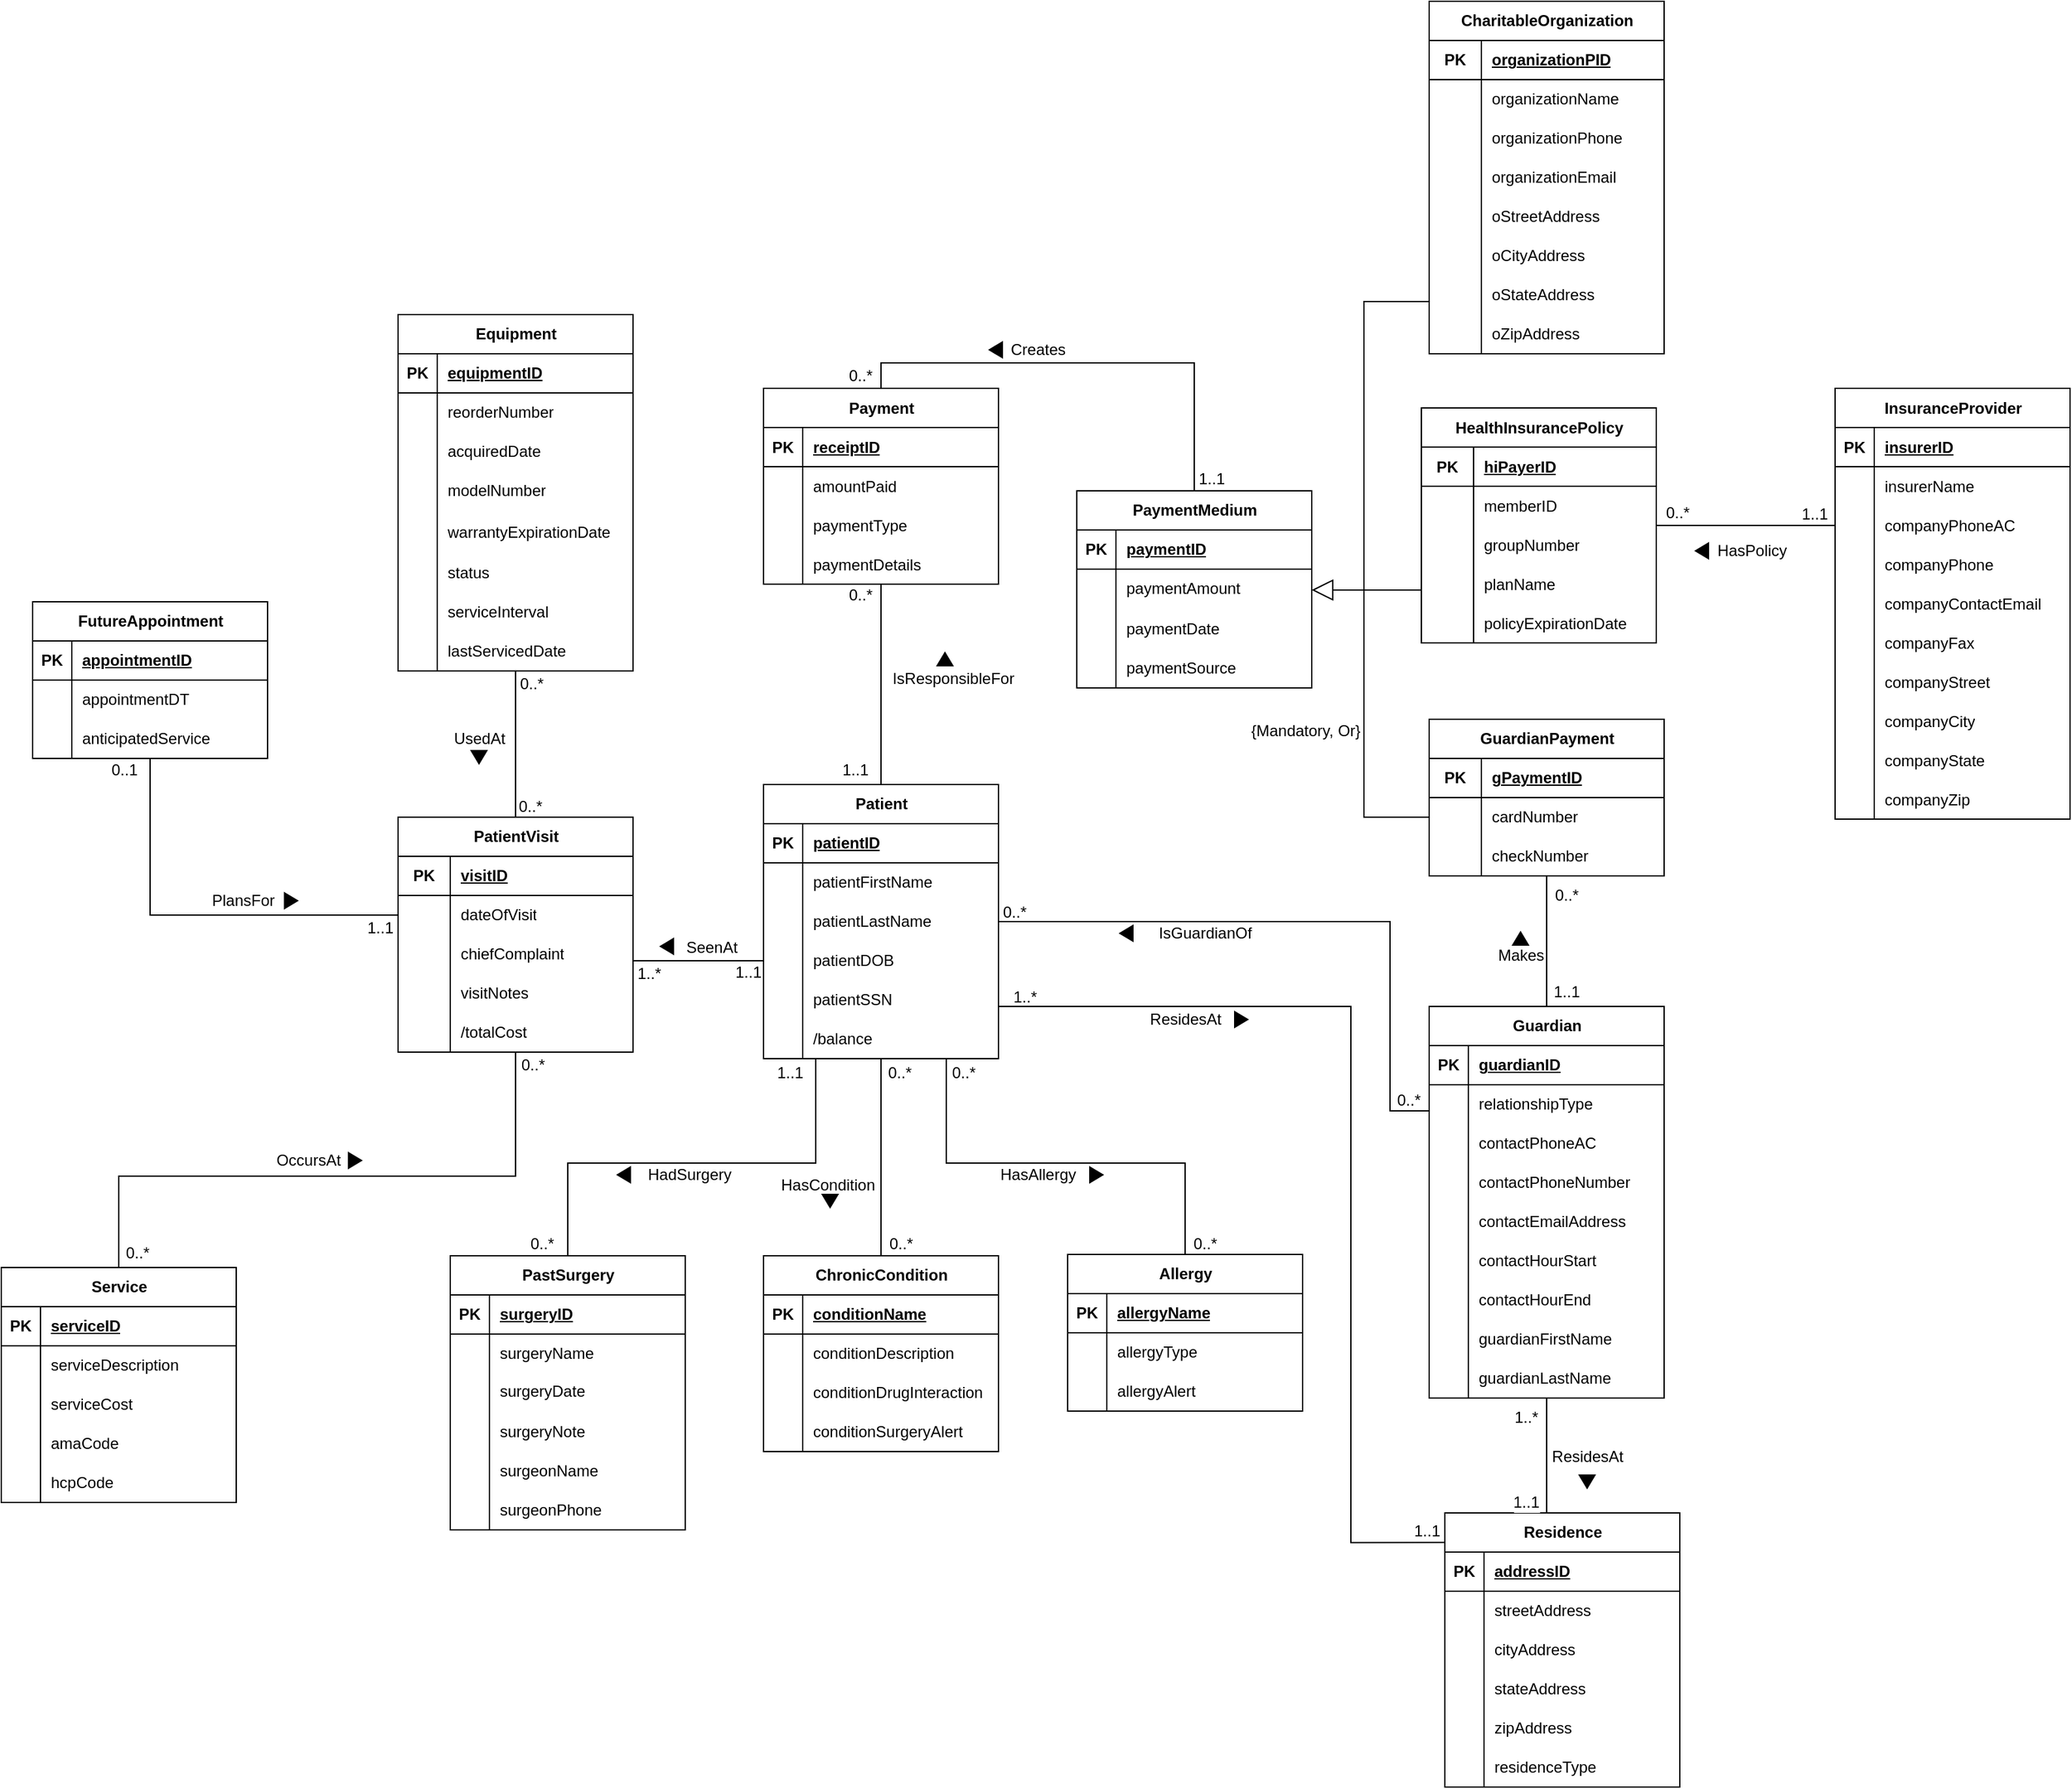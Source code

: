 <mxfile version="25.0.1">
  <diagram name="Page-1" id="3AU7FoiCrXA-LkPkoS8T">
    <mxGraphModel grid="1" page="1" gridSize="10" guides="1" tooltips="1" connect="1" arrows="1" fold="1" pageScale="1" pageWidth="850" pageHeight="1100" math="0" shadow="0">
      <root>
        <mxCell id="0" />
        <mxCell id="1" parent="0" />
        <mxCell id="4c1ltd03G5oFCrfJMDrs-1" value="InsuranceProvider" style="shape=table;startSize=30;container=1;collapsible=1;childLayout=tableLayout;fixedRows=1;rowLines=0;fontStyle=1;align=center;resizeLast=1;html=1;fontFamily=Helvetica;fontSize=12;fontColor=default;labelBackgroundColor=default;" vertex="1" parent="1">
          <mxGeometry x="221" y="296.5" width="180" height="330" as="geometry" />
        </mxCell>
        <mxCell id="4c1ltd03G5oFCrfJMDrs-2" value="" style="shape=tableRow;horizontal=0;startSize=0;swimlaneHead=0;swimlaneBody=0;fillColor=none;collapsible=0;dropTarget=0;points=[[0,0.5],[1,0.5]];portConstraint=eastwest;top=0;left=0;right=0;bottom=1;fontFamily=Helvetica;fontSize=12;fontColor=default;labelBackgroundColor=default;" vertex="1" parent="4c1ltd03G5oFCrfJMDrs-1">
          <mxGeometry y="30" width="180" height="30" as="geometry" />
        </mxCell>
        <mxCell id="4c1ltd03G5oFCrfJMDrs-3" value="PK" style="shape=partialRectangle;connectable=0;fillColor=none;top=0;left=0;bottom=0;right=0;fontStyle=1;overflow=hidden;whiteSpace=wrap;html=1;fontFamily=Helvetica;fontSize=12;fontColor=default;labelBackgroundColor=default;" vertex="1" parent="4c1ltd03G5oFCrfJMDrs-2">
          <mxGeometry width="30" height="30" as="geometry">
            <mxRectangle width="30" height="30" as="alternateBounds" />
          </mxGeometry>
        </mxCell>
        <mxCell id="4c1ltd03G5oFCrfJMDrs-4" value="insurerID" style="shape=partialRectangle;connectable=0;fillColor=none;top=0;left=0;bottom=0;right=0;align=left;spacingLeft=6;fontStyle=5;overflow=hidden;whiteSpace=wrap;html=1;fontFamily=Helvetica;fontSize=12;fontColor=default;labelBackgroundColor=default;" vertex="1" parent="4c1ltd03G5oFCrfJMDrs-2">
          <mxGeometry x="30" width="150" height="30" as="geometry">
            <mxRectangle width="150" height="30" as="alternateBounds" />
          </mxGeometry>
        </mxCell>
        <mxCell id="4c1ltd03G5oFCrfJMDrs-5" value="" style="shape=tableRow;horizontal=0;startSize=0;swimlaneHead=0;swimlaneBody=0;fillColor=none;collapsible=0;dropTarget=0;points=[[0,0.5],[1,0.5]];portConstraint=eastwest;top=0;left=0;right=0;bottom=0;fontFamily=Helvetica;fontSize=12;fontColor=default;labelBackgroundColor=default;" vertex="1" parent="4c1ltd03G5oFCrfJMDrs-1">
          <mxGeometry y="60" width="180" height="30" as="geometry" />
        </mxCell>
        <mxCell id="4c1ltd03G5oFCrfJMDrs-6" value="" style="shape=partialRectangle;connectable=0;fillColor=none;top=0;left=0;bottom=0;right=0;editable=1;overflow=hidden;whiteSpace=wrap;html=1;fontFamily=Helvetica;fontSize=12;fontColor=default;labelBackgroundColor=default;" vertex="1" parent="4c1ltd03G5oFCrfJMDrs-5">
          <mxGeometry width="30" height="30" as="geometry">
            <mxRectangle width="30" height="30" as="alternateBounds" />
          </mxGeometry>
        </mxCell>
        <mxCell id="4c1ltd03G5oFCrfJMDrs-7" value="insurerName" style="shape=partialRectangle;connectable=0;fillColor=none;top=0;left=0;bottom=0;right=0;align=left;spacingLeft=6;overflow=hidden;whiteSpace=wrap;html=1;fontFamily=Helvetica;fontSize=12;fontColor=default;labelBackgroundColor=default;" vertex="1" parent="4c1ltd03G5oFCrfJMDrs-5">
          <mxGeometry x="30" width="150" height="30" as="geometry">
            <mxRectangle width="150" height="30" as="alternateBounds" />
          </mxGeometry>
        </mxCell>
        <mxCell id="4c1ltd03G5oFCrfJMDrs-8" value="" style="shape=tableRow;horizontal=0;startSize=0;swimlaneHead=0;swimlaneBody=0;fillColor=none;collapsible=0;dropTarget=0;points=[[0,0.5],[1,0.5]];portConstraint=eastwest;top=0;left=0;right=0;bottom=0;fontFamily=Helvetica;fontSize=12;fontColor=default;labelBackgroundColor=default;" vertex="1" parent="4c1ltd03G5oFCrfJMDrs-1">
          <mxGeometry y="90" width="180" height="30" as="geometry" />
        </mxCell>
        <mxCell id="4c1ltd03G5oFCrfJMDrs-9" value="" style="shape=partialRectangle;connectable=0;fillColor=none;top=0;left=0;bottom=0;right=0;editable=1;overflow=hidden;whiteSpace=wrap;html=1;fontFamily=Helvetica;fontSize=12;fontColor=default;labelBackgroundColor=default;" vertex="1" parent="4c1ltd03G5oFCrfJMDrs-8">
          <mxGeometry width="30" height="30" as="geometry">
            <mxRectangle width="30" height="30" as="alternateBounds" />
          </mxGeometry>
        </mxCell>
        <mxCell id="4c1ltd03G5oFCrfJMDrs-10" value="companyPhoneAC" style="shape=partialRectangle;connectable=0;fillColor=none;top=0;left=0;bottom=0;right=0;align=left;spacingLeft=6;overflow=hidden;whiteSpace=wrap;html=1;fontFamily=Helvetica;fontSize=12;fontColor=default;labelBackgroundColor=default;" vertex="1" parent="4c1ltd03G5oFCrfJMDrs-8">
          <mxGeometry x="30" width="150" height="30" as="geometry">
            <mxRectangle width="150" height="30" as="alternateBounds" />
          </mxGeometry>
        </mxCell>
        <mxCell id="4c1ltd03G5oFCrfJMDrs-11" value="" style="shape=tableRow;horizontal=0;startSize=0;swimlaneHead=0;swimlaneBody=0;fillColor=none;collapsible=0;dropTarget=0;points=[[0,0.5],[1,0.5]];portConstraint=eastwest;top=0;left=0;right=0;bottom=0;fontFamily=Helvetica;fontSize=12;fontColor=default;labelBackgroundColor=default;" vertex="1" parent="4c1ltd03G5oFCrfJMDrs-1">
          <mxGeometry y="120" width="180" height="30" as="geometry" />
        </mxCell>
        <mxCell id="4c1ltd03G5oFCrfJMDrs-12" value="" style="shape=partialRectangle;connectable=0;fillColor=none;top=0;left=0;bottom=0;right=0;editable=1;overflow=hidden;whiteSpace=wrap;html=1;fontFamily=Helvetica;fontSize=12;fontColor=default;labelBackgroundColor=default;" vertex="1" parent="4c1ltd03G5oFCrfJMDrs-11">
          <mxGeometry width="30" height="30" as="geometry">
            <mxRectangle width="30" height="30" as="alternateBounds" />
          </mxGeometry>
        </mxCell>
        <mxCell id="4c1ltd03G5oFCrfJMDrs-13" value="&lt;div&gt;companyPhone&lt;/div&gt;" style="shape=partialRectangle;connectable=0;fillColor=none;top=0;left=0;bottom=0;right=0;align=left;spacingLeft=6;overflow=hidden;whiteSpace=wrap;html=1;fontFamily=Helvetica;fontSize=12;fontColor=default;labelBackgroundColor=default;" vertex="1" parent="4c1ltd03G5oFCrfJMDrs-11">
          <mxGeometry x="30" width="150" height="30" as="geometry">
            <mxRectangle width="150" height="30" as="alternateBounds" />
          </mxGeometry>
        </mxCell>
        <mxCell id="4c1ltd03G5oFCrfJMDrs-14" value="" style="shape=tableRow;horizontal=0;startSize=0;swimlaneHead=0;swimlaneBody=0;fillColor=none;collapsible=0;dropTarget=0;points=[[0,0.5],[1,0.5]];portConstraint=eastwest;top=0;left=0;right=0;bottom=0;fontFamily=Helvetica;fontSize=12;fontColor=default;labelBackgroundColor=default;" vertex="1" parent="4c1ltd03G5oFCrfJMDrs-1">
          <mxGeometry y="150" width="180" height="30" as="geometry" />
        </mxCell>
        <mxCell id="4c1ltd03G5oFCrfJMDrs-15" value="" style="shape=partialRectangle;connectable=0;fillColor=none;top=0;left=0;bottom=0;right=0;editable=1;overflow=hidden;whiteSpace=wrap;html=1;fontFamily=Helvetica;fontSize=12;fontColor=default;labelBackgroundColor=default;" vertex="1" parent="4c1ltd03G5oFCrfJMDrs-14">
          <mxGeometry width="30" height="30" as="geometry">
            <mxRectangle width="30" height="30" as="alternateBounds" />
          </mxGeometry>
        </mxCell>
        <mxCell id="4c1ltd03G5oFCrfJMDrs-16" value="companyContactEmail" style="shape=partialRectangle;connectable=0;fillColor=none;top=0;left=0;bottom=0;right=0;align=left;spacingLeft=6;overflow=hidden;whiteSpace=wrap;html=1;fontFamily=Helvetica;fontSize=12;fontColor=default;labelBackgroundColor=default;" vertex="1" parent="4c1ltd03G5oFCrfJMDrs-14">
          <mxGeometry x="30" width="150" height="30" as="geometry">
            <mxRectangle width="150" height="30" as="alternateBounds" />
          </mxGeometry>
        </mxCell>
        <mxCell id="4c1ltd03G5oFCrfJMDrs-17" value="" style="shape=tableRow;horizontal=0;startSize=0;swimlaneHead=0;swimlaneBody=0;fillColor=none;collapsible=0;dropTarget=0;points=[[0,0.5],[1,0.5]];portConstraint=eastwest;top=0;left=0;right=0;bottom=0;fontFamily=Helvetica;fontSize=12;fontColor=default;labelBackgroundColor=default;" vertex="1" parent="4c1ltd03G5oFCrfJMDrs-1">
          <mxGeometry y="180" width="180" height="30" as="geometry" />
        </mxCell>
        <mxCell id="4c1ltd03G5oFCrfJMDrs-18" value="" style="shape=partialRectangle;connectable=0;fillColor=none;top=0;left=0;bottom=0;right=0;editable=1;overflow=hidden;whiteSpace=wrap;html=1;fontFamily=Helvetica;fontSize=12;fontColor=default;labelBackgroundColor=default;" vertex="1" parent="4c1ltd03G5oFCrfJMDrs-17">
          <mxGeometry width="30" height="30" as="geometry">
            <mxRectangle width="30" height="30" as="alternateBounds" />
          </mxGeometry>
        </mxCell>
        <mxCell id="4c1ltd03G5oFCrfJMDrs-19" value="companyFax" style="shape=partialRectangle;connectable=0;fillColor=none;top=0;left=0;bottom=0;right=0;align=left;spacingLeft=6;overflow=hidden;whiteSpace=wrap;html=1;fontFamily=Helvetica;fontSize=12;fontColor=default;labelBackgroundColor=default;" vertex="1" parent="4c1ltd03G5oFCrfJMDrs-17">
          <mxGeometry x="30" width="150" height="30" as="geometry">
            <mxRectangle width="150" height="30" as="alternateBounds" />
          </mxGeometry>
        </mxCell>
        <mxCell id="KtfRxJu9buuZx6sSvzFW-1" value="" style="shape=tableRow;horizontal=0;startSize=0;swimlaneHead=0;swimlaneBody=0;fillColor=none;collapsible=0;dropTarget=0;points=[[0,0.5],[1,0.5]];portConstraint=eastwest;top=0;left=0;right=0;bottom=0;fontFamily=Helvetica;fontSize=12;fontColor=default;labelBackgroundColor=default;" vertex="1" parent="4c1ltd03G5oFCrfJMDrs-1">
          <mxGeometry y="210" width="180" height="30" as="geometry" />
        </mxCell>
        <mxCell id="KtfRxJu9buuZx6sSvzFW-2" value="" style="shape=partialRectangle;connectable=0;fillColor=none;top=0;left=0;bottom=0;right=0;editable=1;overflow=hidden;whiteSpace=wrap;html=1;fontFamily=Helvetica;fontSize=12;fontColor=default;labelBackgroundColor=default;" vertex="1" parent="KtfRxJu9buuZx6sSvzFW-1">
          <mxGeometry width="30" height="30" as="geometry">
            <mxRectangle width="30" height="30" as="alternateBounds" />
          </mxGeometry>
        </mxCell>
        <mxCell id="KtfRxJu9buuZx6sSvzFW-3" value="companyStreet" style="shape=partialRectangle;connectable=0;fillColor=none;top=0;left=0;bottom=0;right=0;align=left;spacingLeft=6;overflow=hidden;whiteSpace=wrap;html=1;fontFamily=Helvetica;fontSize=12;fontColor=default;labelBackgroundColor=default;" vertex="1" parent="KtfRxJu9buuZx6sSvzFW-1">
          <mxGeometry x="30" width="150" height="30" as="geometry">
            <mxRectangle width="150" height="30" as="alternateBounds" />
          </mxGeometry>
        </mxCell>
        <mxCell id="KtfRxJu9buuZx6sSvzFW-4" value="" style="shape=tableRow;horizontal=0;startSize=0;swimlaneHead=0;swimlaneBody=0;fillColor=none;collapsible=0;dropTarget=0;points=[[0,0.5],[1,0.5]];portConstraint=eastwest;top=0;left=0;right=0;bottom=0;fontFamily=Helvetica;fontSize=12;fontColor=default;labelBackgroundColor=default;" vertex="1" parent="4c1ltd03G5oFCrfJMDrs-1">
          <mxGeometry y="240" width="180" height="30" as="geometry" />
        </mxCell>
        <mxCell id="KtfRxJu9buuZx6sSvzFW-5" value="" style="shape=partialRectangle;connectable=0;fillColor=none;top=0;left=0;bottom=0;right=0;editable=1;overflow=hidden;whiteSpace=wrap;html=1;fontFamily=Helvetica;fontSize=12;fontColor=default;labelBackgroundColor=default;" vertex="1" parent="KtfRxJu9buuZx6sSvzFW-4">
          <mxGeometry width="30" height="30" as="geometry">
            <mxRectangle width="30" height="30" as="alternateBounds" />
          </mxGeometry>
        </mxCell>
        <mxCell id="KtfRxJu9buuZx6sSvzFW-6" value="companyCity" style="shape=partialRectangle;connectable=0;fillColor=none;top=0;left=0;bottom=0;right=0;align=left;spacingLeft=6;overflow=hidden;whiteSpace=wrap;html=1;fontFamily=Helvetica;fontSize=12;fontColor=default;labelBackgroundColor=default;" vertex="1" parent="KtfRxJu9buuZx6sSvzFW-4">
          <mxGeometry x="30" width="150" height="30" as="geometry">
            <mxRectangle width="150" height="30" as="alternateBounds" />
          </mxGeometry>
        </mxCell>
        <mxCell id="KtfRxJu9buuZx6sSvzFW-7" value="" style="shape=tableRow;horizontal=0;startSize=0;swimlaneHead=0;swimlaneBody=0;fillColor=none;collapsible=0;dropTarget=0;points=[[0,0.5],[1,0.5]];portConstraint=eastwest;top=0;left=0;right=0;bottom=0;fontFamily=Helvetica;fontSize=12;fontColor=default;labelBackgroundColor=default;" vertex="1" parent="4c1ltd03G5oFCrfJMDrs-1">
          <mxGeometry y="270" width="180" height="30" as="geometry" />
        </mxCell>
        <mxCell id="KtfRxJu9buuZx6sSvzFW-8" value="" style="shape=partialRectangle;connectable=0;fillColor=none;top=0;left=0;bottom=0;right=0;editable=1;overflow=hidden;whiteSpace=wrap;html=1;fontFamily=Helvetica;fontSize=12;fontColor=default;labelBackgroundColor=default;" vertex="1" parent="KtfRxJu9buuZx6sSvzFW-7">
          <mxGeometry width="30" height="30" as="geometry">
            <mxRectangle width="30" height="30" as="alternateBounds" />
          </mxGeometry>
        </mxCell>
        <mxCell id="KtfRxJu9buuZx6sSvzFW-9" value="companyState" style="shape=partialRectangle;connectable=0;fillColor=none;top=0;left=0;bottom=0;right=0;align=left;spacingLeft=6;overflow=hidden;whiteSpace=wrap;html=1;fontFamily=Helvetica;fontSize=12;fontColor=default;labelBackgroundColor=default;" vertex="1" parent="KtfRxJu9buuZx6sSvzFW-7">
          <mxGeometry x="30" width="150" height="30" as="geometry">
            <mxRectangle width="150" height="30" as="alternateBounds" />
          </mxGeometry>
        </mxCell>
        <mxCell id="KtfRxJu9buuZx6sSvzFW-10" value="" style="shape=tableRow;horizontal=0;startSize=0;swimlaneHead=0;swimlaneBody=0;fillColor=none;collapsible=0;dropTarget=0;points=[[0,0.5],[1,0.5]];portConstraint=eastwest;top=0;left=0;right=0;bottom=0;fontFamily=Helvetica;fontSize=12;fontColor=default;labelBackgroundColor=default;" vertex="1" parent="4c1ltd03G5oFCrfJMDrs-1">
          <mxGeometry y="300" width="180" height="30" as="geometry" />
        </mxCell>
        <mxCell id="KtfRxJu9buuZx6sSvzFW-11" value="" style="shape=partialRectangle;connectable=0;fillColor=none;top=0;left=0;bottom=0;right=0;editable=1;overflow=hidden;whiteSpace=wrap;html=1;fontFamily=Helvetica;fontSize=12;fontColor=default;labelBackgroundColor=default;" vertex="1" parent="KtfRxJu9buuZx6sSvzFW-10">
          <mxGeometry width="30" height="30" as="geometry">
            <mxRectangle width="30" height="30" as="alternateBounds" />
          </mxGeometry>
        </mxCell>
        <mxCell id="KtfRxJu9buuZx6sSvzFW-12" value="companyZip" style="shape=partialRectangle;connectable=0;fillColor=none;top=0;left=0;bottom=0;right=0;align=left;spacingLeft=6;overflow=hidden;whiteSpace=wrap;html=1;fontFamily=Helvetica;fontSize=12;fontColor=default;labelBackgroundColor=default;" vertex="1" parent="KtfRxJu9buuZx6sSvzFW-10">
          <mxGeometry x="30" width="150" height="30" as="geometry">
            <mxRectangle width="150" height="30" as="alternateBounds" />
          </mxGeometry>
        </mxCell>
        <mxCell id="_gg00X8nVXKEQ78kmzpY-1" value="HealthInsurancePolicy" style="shape=table;startSize=30;container=1;collapsible=1;childLayout=tableLayout;fixedRows=1;rowLines=0;fontStyle=1;align=center;resizeLast=1;html=1;fontFamily=Helvetica;fontSize=12;fontColor=default;labelBackgroundColor=default;" vertex="1" parent="1">
          <mxGeometry x="-96" y="311.5" width="180" height="180" as="geometry" />
        </mxCell>
        <mxCell id="_gg00X8nVXKEQ78kmzpY-2" value="" style="shape=tableRow;horizontal=0;startSize=0;swimlaneHead=0;swimlaneBody=0;fillColor=none;collapsible=0;dropTarget=0;points=[[0,0.5],[1,0.5]];portConstraint=eastwest;top=0;left=0;right=0;bottom=1;fontFamily=Helvetica;fontSize=12;fontColor=default;labelBackgroundColor=default;" vertex="1" parent="_gg00X8nVXKEQ78kmzpY-1">
          <mxGeometry y="30" width="180" height="30" as="geometry" />
        </mxCell>
        <mxCell id="_gg00X8nVXKEQ78kmzpY-3" value="PK" style="shape=partialRectangle;connectable=0;fillColor=none;top=0;left=0;bottom=0;right=0;fontStyle=1;overflow=hidden;whiteSpace=wrap;html=1;fontFamily=Helvetica;fontSize=12;fontColor=default;labelBackgroundColor=default;" vertex="1" parent="_gg00X8nVXKEQ78kmzpY-2">
          <mxGeometry width="40" height="30" as="geometry">
            <mxRectangle width="40" height="30" as="alternateBounds" />
          </mxGeometry>
        </mxCell>
        <mxCell id="_gg00X8nVXKEQ78kmzpY-4" value="hiPayerID" style="shape=partialRectangle;connectable=0;fillColor=none;top=0;left=0;bottom=0;right=0;align=left;spacingLeft=6;fontStyle=5;overflow=hidden;whiteSpace=wrap;html=1;fontFamily=Helvetica;fontSize=12;fontColor=default;labelBackgroundColor=default;" vertex="1" parent="_gg00X8nVXKEQ78kmzpY-2">
          <mxGeometry x="40" width="140" height="30" as="geometry">
            <mxRectangle width="140" height="30" as="alternateBounds" />
          </mxGeometry>
        </mxCell>
        <mxCell id="_gg00X8nVXKEQ78kmzpY-5" value="" style="shape=tableRow;horizontal=0;startSize=0;swimlaneHead=0;swimlaneBody=0;fillColor=none;collapsible=0;dropTarget=0;points=[[0,0.5],[1,0.5]];portConstraint=eastwest;top=0;left=0;right=0;bottom=0;fontFamily=Helvetica;fontSize=12;fontColor=default;labelBackgroundColor=default;" vertex="1" parent="_gg00X8nVXKEQ78kmzpY-1">
          <mxGeometry y="60" width="180" height="30" as="geometry" />
        </mxCell>
        <mxCell id="_gg00X8nVXKEQ78kmzpY-6" value="" style="shape=partialRectangle;connectable=0;fillColor=none;top=0;left=0;bottom=0;right=0;editable=1;overflow=hidden;whiteSpace=wrap;html=1;fontFamily=Helvetica;fontSize=12;fontColor=default;labelBackgroundColor=default;" vertex="1" parent="_gg00X8nVXKEQ78kmzpY-5">
          <mxGeometry width="40" height="30" as="geometry">
            <mxRectangle width="40" height="30" as="alternateBounds" />
          </mxGeometry>
        </mxCell>
        <mxCell id="_gg00X8nVXKEQ78kmzpY-7" value="memberID" style="shape=partialRectangle;connectable=0;fillColor=none;top=0;left=0;bottom=0;right=0;align=left;spacingLeft=6;overflow=hidden;whiteSpace=wrap;html=1;fontFamily=Helvetica;fontSize=12;fontColor=default;labelBackgroundColor=default;" vertex="1" parent="_gg00X8nVXKEQ78kmzpY-5">
          <mxGeometry x="40" width="140" height="30" as="geometry">
            <mxRectangle width="140" height="30" as="alternateBounds" />
          </mxGeometry>
        </mxCell>
        <mxCell id="_gg00X8nVXKEQ78kmzpY-8" value="" style="shape=tableRow;horizontal=0;startSize=0;swimlaneHead=0;swimlaneBody=0;fillColor=none;collapsible=0;dropTarget=0;points=[[0,0.5],[1,0.5]];portConstraint=eastwest;top=0;left=0;right=0;bottom=0;fontFamily=Helvetica;fontSize=12;fontColor=default;labelBackgroundColor=default;" vertex="1" parent="_gg00X8nVXKEQ78kmzpY-1">
          <mxGeometry y="90" width="180" height="30" as="geometry" />
        </mxCell>
        <mxCell id="_gg00X8nVXKEQ78kmzpY-9" value="" style="shape=partialRectangle;connectable=0;fillColor=none;top=0;left=0;bottom=0;right=0;editable=1;overflow=hidden;whiteSpace=wrap;html=1;fontFamily=Helvetica;fontSize=12;fontColor=default;labelBackgroundColor=default;" vertex="1" parent="_gg00X8nVXKEQ78kmzpY-8">
          <mxGeometry width="40" height="30" as="geometry">
            <mxRectangle width="40" height="30" as="alternateBounds" />
          </mxGeometry>
        </mxCell>
        <mxCell id="_gg00X8nVXKEQ78kmzpY-10" value="groupNumber" style="shape=partialRectangle;connectable=0;fillColor=none;top=0;left=0;bottom=0;right=0;align=left;spacingLeft=6;overflow=hidden;whiteSpace=wrap;html=1;fontFamily=Helvetica;fontSize=12;fontColor=default;labelBackgroundColor=default;" vertex="1" parent="_gg00X8nVXKEQ78kmzpY-8">
          <mxGeometry x="40" width="140" height="30" as="geometry">
            <mxRectangle width="140" height="30" as="alternateBounds" />
          </mxGeometry>
        </mxCell>
        <mxCell id="_gg00X8nVXKEQ78kmzpY-11" value="" style="shape=tableRow;horizontal=0;startSize=0;swimlaneHead=0;swimlaneBody=0;fillColor=none;collapsible=0;dropTarget=0;points=[[0,0.5],[1,0.5]];portConstraint=eastwest;top=0;left=0;right=0;bottom=0;fontFamily=Helvetica;fontSize=12;fontColor=default;labelBackgroundColor=default;" vertex="1" parent="_gg00X8nVXKEQ78kmzpY-1">
          <mxGeometry y="120" width="180" height="30" as="geometry" />
        </mxCell>
        <mxCell id="_gg00X8nVXKEQ78kmzpY-12" value="" style="shape=partialRectangle;connectable=0;fillColor=none;top=0;left=0;bottom=0;right=0;editable=1;overflow=hidden;whiteSpace=wrap;html=1;fontFamily=Helvetica;fontSize=12;fontColor=default;labelBackgroundColor=default;" vertex="1" parent="_gg00X8nVXKEQ78kmzpY-11">
          <mxGeometry width="40" height="30" as="geometry">
            <mxRectangle width="40" height="30" as="alternateBounds" />
          </mxGeometry>
        </mxCell>
        <mxCell id="_gg00X8nVXKEQ78kmzpY-13" value="planName" style="shape=partialRectangle;connectable=0;fillColor=none;top=0;left=0;bottom=0;right=0;align=left;spacingLeft=6;overflow=hidden;whiteSpace=wrap;html=1;fontFamily=Helvetica;fontSize=12;fontColor=default;labelBackgroundColor=default;" vertex="1" parent="_gg00X8nVXKEQ78kmzpY-11">
          <mxGeometry x="40" width="140" height="30" as="geometry">
            <mxRectangle width="140" height="30" as="alternateBounds" />
          </mxGeometry>
        </mxCell>
        <mxCell id="_gg00X8nVXKEQ78kmzpY-14" value="" style="shape=tableRow;horizontal=0;startSize=0;swimlaneHead=0;swimlaneBody=0;fillColor=none;collapsible=0;dropTarget=0;points=[[0,0.5],[1,0.5]];portConstraint=eastwest;top=0;left=0;right=0;bottom=0;fontFamily=Helvetica;fontSize=12;fontColor=default;labelBackgroundColor=default;" vertex="1" parent="_gg00X8nVXKEQ78kmzpY-1">
          <mxGeometry y="150" width="180" height="30" as="geometry" />
        </mxCell>
        <mxCell id="_gg00X8nVXKEQ78kmzpY-15" value="" style="shape=partialRectangle;connectable=0;fillColor=none;top=0;left=0;bottom=0;right=0;editable=1;overflow=hidden;whiteSpace=wrap;html=1;fontFamily=Helvetica;fontSize=12;fontColor=default;labelBackgroundColor=default;" vertex="1" parent="_gg00X8nVXKEQ78kmzpY-14">
          <mxGeometry width="40" height="30" as="geometry">
            <mxRectangle width="40" height="30" as="alternateBounds" />
          </mxGeometry>
        </mxCell>
        <mxCell id="_gg00X8nVXKEQ78kmzpY-16" value="policyExpirationDate" style="shape=partialRectangle;connectable=0;fillColor=none;top=0;left=0;bottom=0;right=0;align=left;spacingLeft=6;overflow=hidden;whiteSpace=wrap;html=1;fontFamily=Helvetica;fontSize=12;fontColor=default;labelBackgroundColor=default;" vertex="1" parent="_gg00X8nVXKEQ78kmzpY-14">
          <mxGeometry x="40" width="140" height="30" as="geometry">
            <mxRectangle width="140" height="30" as="alternateBounds" />
          </mxGeometry>
        </mxCell>
        <mxCell id="_gg00X8nVXKEQ78kmzpY-397" style="edgeStyle=orthogonalEdgeStyle;shape=connector;rounded=0;orthogonalLoop=1;jettySize=auto;html=1;strokeColor=default;align=center;verticalAlign=middle;fontFamily=Helvetica;fontSize=12;fontColor=default;labelBackgroundColor=default;endArrow=none;endFill=0;" edge="1" parent="1" source="_gg00X8nVXKEQ78kmzpY-17">
          <mxGeometry relative="1" as="geometry">
            <Array as="points">
              <mxPoint x="-140" y="230" />
              <mxPoint x="-140" y="450" />
            </Array>
            <mxPoint x="-140" y="450" as="targetPoint" />
          </mxGeometry>
        </mxCell>
        <mxCell id="_gg00X8nVXKEQ78kmzpY-17" value="CharitableOrganization" style="shape=table;startSize=30;container=1;collapsible=1;childLayout=tableLayout;fixedRows=1;rowLines=0;fontStyle=1;align=center;resizeLast=1;html=1;fontFamily=Helvetica;fontSize=12;fontColor=default;labelBackgroundColor=default;" vertex="1" parent="1">
          <mxGeometry x="-90" width="180" height="270" as="geometry" />
        </mxCell>
        <mxCell id="_gg00X8nVXKEQ78kmzpY-18" value="" style="shape=tableRow;horizontal=0;startSize=0;swimlaneHead=0;swimlaneBody=0;fillColor=none;collapsible=0;dropTarget=0;points=[[0,0.5],[1,0.5]];portConstraint=eastwest;top=0;left=0;right=0;bottom=1;fontFamily=Helvetica;fontSize=12;fontColor=default;labelBackgroundColor=default;" vertex="1" parent="_gg00X8nVXKEQ78kmzpY-17">
          <mxGeometry y="30" width="180" height="30" as="geometry" />
        </mxCell>
        <mxCell id="_gg00X8nVXKEQ78kmzpY-19" value="PK" style="shape=partialRectangle;connectable=0;fillColor=none;top=0;left=0;bottom=0;right=0;fontStyle=1;overflow=hidden;whiteSpace=wrap;html=1;fontFamily=Helvetica;fontSize=12;fontColor=default;labelBackgroundColor=default;" vertex="1" parent="_gg00X8nVXKEQ78kmzpY-18">
          <mxGeometry width="40" height="30" as="geometry">
            <mxRectangle width="40" height="30" as="alternateBounds" />
          </mxGeometry>
        </mxCell>
        <mxCell id="_gg00X8nVXKEQ78kmzpY-20" value="organizationPID" style="shape=partialRectangle;connectable=0;fillColor=none;top=0;left=0;bottom=0;right=0;align=left;spacingLeft=6;fontStyle=5;overflow=hidden;whiteSpace=wrap;html=1;fontFamily=Helvetica;fontSize=12;fontColor=default;labelBackgroundColor=default;" vertex="1" parent="_gg00X8nVXKEQ78kmzpY-18">
          <mxGeometry x="40" width="140" height="30" as="geometry">
            <mxRectangle width="140" height="30" as="alternateBounds" />
          </mxGeometry>
        </mxCell>
        <mxCell id="_gg00X8nVXKEQ78kmzpY-21" value="" style="shape=tableRow;horizontal=0;startSize=0;swimlaneHead=0;swimlaneBody=0;fillColor=none;collapsible=0;dropTarget=0;points=[[0,0.5],[1,0.5]];portConstraint=eastwest;top=0;left=0;right=0;bottom=0;fontFamily=Helvetica;fontSize=12;fontColor=default;labelBackgroundColor=default;" vertex="1" parent="_gg00X8nVXKEQ78kmzpY-17">
          <mxGeometry y="60" width="180" height="30" as="geometry" />
        </mxCell>
        <mxCell id="_gg00X8nVXKEQ78kmzpY-22" value="" style="shape=partialRectangle;connectable=0;fillColor=none;top=0;left=0;bottom=0;right=0;editable=1;overflow=hidden;whiteSpace=wrap;html=1;fontFamily=Helvetica;fontSize=12;fontColor=default;labelBackgroundColor=default;" vertex="1" parent="_gg00X8nVXKEQ78kmzpY-21">
          <mxGeometry width="40" height="30" as="geometry">
            <mxRectangle width="40" height="30" as="alternateBounds" />
          </mxGeometry>
        </mxCell>
        <mxCell id="_gg00X8nVXKEQ78kmzpY-23" value="organizationName" style="shape=partialRectangle;connectable=0;fillColor=none;top=0;left=0;bottom=0;right=0;align=left;spacingLeft=6;overflow=hidden;whiteSpace=wrap;html=1;fontFamily=Helvetica;fontSize=12;fontColor=default;labelBackgroundColor=default;" vertex="1" parent="_gg00X8nVXKEQ78kmzpY-21">
          <mxGeometry x="40" width="140" height="30" as="geometry">
            <mxRectangle width="140" height="30" as="alternateBounds" />
          </mxGeometry>
        </mxCell>
        <mxCell id="_gg00X8nVXKEQ78kmzpY-24" value="" style="shape=tableRow;horizontal=0;startSize=0;swimlaneHead=0;swimlaneBody=0;fillColor=none;collapsible=0;dropTarget=0;points=[[0,0.5],[1,0.5]];portConstraint=eastwest;top=0;left=0;right=0;bottom=0;fontFamily=Helvetica;fontSize=12;fontColor=default;labelBackgroundColor=default;" vertex="1" parent="_gg00X8nVXKEQ78kmzpY-17">
          <mxGeometry y="90" width="180" height="30" as="geometry" />
        </mxCell>
        <mxCell id="_gg00X8nVXKEQ78kmzpY-25" value="" style="shape=partialRectangle;connectable=0;fillColor=none;top=0;left=0;bottom=0;right=0;editable=1;overflow=hidden;whiteSpace=wrap;html=1;fontFamily=Helvetica;fontSize=12;fontColor=default;labelBackgroundColor=default;" vertex="1" parent="_gg00X8nVXKEQ78kmzpY-24">
          <mxGeometry width="40" height="30" as="geometry">
            <mxRectangle width="40" height="30" as="alternateBounds" />
          </mxGeometry>
        </mxCell>
        <mxCell id="_gg00X8nVXKEQ78kmzpY-26" value="organizationPhone" style="shape=partialRectangle;connectable=0;fillColor=none;top=0;left=0;bottom=0;right=0;align=left;spacingLeft=6;overflow=hidden;whiteSpace=wrap;html=1;fontFamily=Helvetica;fontSize=12;fontColor=default;labelBackgroundColor=default;" vertex="1" parent="_gg00X8nVXKEQ78kmzpY-24">
          <mxGeometry x="40" width="140" height="30" as="geometry">
            <mxRectangle width="140" height="30" as="alternateBounds" />
          </mxGeometry>
        </mxCell>
        <mxCell id="_gg00X8nVXKEQ78kmzpY-27" value="" style="shape=tableRow;horizontal=0;startSize=0;swimlaneHead=0;swimlaneBody=0;fillColor=none;collapsible=0;dropTarget=0;points=[[0,0.5],[1,0.5]];portConstraint=eastwest;top=0;left=0;right=0;bottom=0;fontFamily=Helvetica;fontSize=12;fontColor=default;labelBackgroundColor=default;" vertex="1" parent="_gg00X8nVXKEQ78kmzpY-17">
          <mxGeometry y="120" width="180" height="30" as="geometry" />
        </mxCell>
        <mxCell id="_gg00X8nVXKEQ78kmzpY-28" value="" style="shape=partialRectangle;connectable=0;fillColor=none;top=0;left=0;bottom=0;right=0;editable=1;overflow=hidden;whiteSpace=wrap;html=1;fontFamily=Helvetica;fontSize=12;fontColor=default;labelBackgroundColor=default;" vertex="1" parent="_gg00X8nVXKEQ78kmzpY-27">
          <mxGeometry width="40" height="30" as="geometry">
            <mxRectangle width="40" height="30" as="alternateBounds" />
          </mxGeometry>
        </mxCell>
        <mxCell id="_gg00X8nVXKEQ78kmzpY-29" value="organizationEmail" style="shape=partialRectangle;connectable=0;fillColor=none;top=0;left=0;bottom=0;right=0;align=left;spacingLeft=6;overflow=hidden;whiteSpace=wrap;html=1;fontFamily=Helvetica;fontSize=12;fontColor=default;labelBackgroundColor=default;" vertex="1" parent="_gg00X8nVXKEQ78kmzpY-27">
          <mxGeometry x="40" width="140" height="30" as="geometry">
            <mxRectangle width="140" height="30" as="alternateBounds" />
          </mxGeometry>
        </mxCell>
        <mxCell id="_gg00X8nVXKEQ78kmzpY-30" value="" style="shape=tableRow;horizontal=0;startSize=0;swimlaneHead=0;swimlaneBody=0;fillColor=none;collapsible=0;dropTarget=0;points=[[0,0.5],[1,0.5]];portConstraint=eastwest;top=0;left=0;right=0;bottom=0;fontFamily=Helvetica;fontSize=12;fontColor=default;labelBackgroundColor=default;" vertex="1" parent="_gg00X8nVXKEQ78kmzpY-17">
          <mxGeometry y="150" width="180" height="30" as="geometry" />
        </mxCell>
        <mxCell id="_gg00X8nVXKEQ78kmzpY-31" value="" style="shape=partialRectangle;connectable=0;fillColor=none;top=0;left=0;bottom=0;right=0;editable=1;overflow=hidden;whiteSpace=wrap;html=1;fontFamily=Helvetica;fontSize=12;fontColor=default;labelBackgroundColor=default;" vertex="1" parent="_gg00X8nVXKEQ78kmzpY-30">
          <mxGeometry width="40" height="30" as="geometry">
            <mxRectangle width="40" height="30" as="alternateBounds" />
          </mxGeometry>
        </mxCell>
        <mxCell id="_gg00X8nVXKEQ78kmzpY-32" value="oStreetAddress" style="shape=partialRectangle;connectable=0;fillColor=none;top=0;left=0;bottom=0;right=0;align=left;spacingLeft=6;overflow=hidden;whiteSpace=wrap;html=1;fontFamily=Helvetica;fontSize=12;fontColor=default;labelBackgroundColor=default;" vertex="1" parent="_gg00X8nVXKEQ78kmzpY-30">
          <mxGeometry x="40" width="140" height="30" as="geometry">
            <mxRectangle width="140" height="30" as="alternateBounds" />
          </mxGeometry>
        </mxCell>
        <mxCell id="KtfRxJu9buuZx6sSvzFW-23" value="" style="shape=tableRow;horizontal=0;startSize=0;swimlaneHead=0;swimlaneBody=0;fillColor=none;collapsible=0;dropTarget=0;points=[[0,0.5],[1,0.5]];portConstraint=eastwest;top=0;left=0;right=0;bottom=0;fontFamily=Helvetica;fontSize=12;fontColor=default;labelBackgroundColor=default;" vertex="1" parent="_gg00X8nVXKEQ78kmzpY-17">
          <mxGeometry y="180" width="180" height="30" as="geometry" />
        </mxCell>
        <mxCell id="KtfRxJu9buuZx6sSvzFW-24" value="" style="shape=partialRectangle;connectable=0;fillColor=none;top=0;left=0;bottom=0;right=0;editable=1;overflow=hidden;whiteSpace=wrap;html=1;fontFamily=Helvetica;fontSize=12;fontColor=default;labelBackgroundColor=default;" vertex="1" parent="KtfRxJu9buuZx6sSvzFW-23">
          <mxGeometry width="40" height="30" as="geometry">
            <mxRectangle width="40" height="30" as="alternateBounds" />
          </mxGeometry>
        </mxCell>
        <mxCell id="KtfRxJu9buuZx6sSvzFW-25" value="oCityAddress" style="shape=partialRectangle;connectable=0;fillColor=none;top=0;left=0;bottom=0;right=0;align=left;spacingLeft=6;overflow=hidden;whiteSpace=wrap;html=1;fontFamily=Helvetica;fontSize=12;fontColor=default;labelBackgroundColor=default;" vertex="1" parent="KtfRxJu9buuZx6sSvzFW-23">
          <mxGeometry x="40" width="140" height="30" as="geometry">
            <mxRectangle width="140" height="30" as="alternateBounds" />
          </mxGeometry>
        </mxCell>
        <mxCell id="KtfRxJu9buuZx6sSvzFW-26" value="" style="shape=tableRow;horizontal=0;startSize=0;swimlaneHead=0;swimlaneBody=0;fillColor=none;collapsible=0;dropTarget=0;points=[[0,0.5],[1,0.5]];portConstraint=eastwest;top=0;left=0;right=0;bottom=0;fontFamily=Helvetica;fontSize=12;fontColor=default;labelBackgroundColor=default;" vertex="1" parent="_gg00X8nVXKEQ78kmzpY-17">
          <mxGeometry y="210" width="180" height="30" as="geometry" />
        </mxCell>
        <mxCell id="KtfRxJu9buuZx6sSvzFW-27" value="" style="shape=partialRectangle;connectable=0;fillColor=none;top=0;left=0;bottom=0;right=0;editable=1;overflow=hidden;whiteSpace=wrap;html=1;fontFamily=Helvetica;fontSize=12;fontColor=default;labelBackgroundColor=default;" vertex="1" parent="KtfRxJu9buuZx6sSvzFW-26">
          <mxGeometry width="40" height="30" as="geometry">
            <mxRectangle width="40" height="30" as="alternateBounds" />
          </mxGeometry>
        </mxCell>
        <mxCell id="KtfRxJu9buuZx6sSvzFW-28" value="oStateAddress" style="shape=partialRectangle;connectable=0;fillColor=none;top=0;left=0;bottom=0;right=0;align=left;spacingLeft=6;overflow=hidden;whiteSpace=wrap;html=1;fontFamily=Helvetica;fontSize=12;fontColor=default;labelBackgroundColor=default;" vertex="1" parent="KtfRxJu9buuZx6sSvzFW-26">
          <mxGeometry x="40" width="140" height="30" as="geometry">
            <mxRectangle width="140" height="30" as="alternateBounds" />
          </mxGeometry>
        </mxCell>
        <mxCell id="KtfRxJu9buuZx6sSvzFW-29" value="" style="shape=tableRow;horizontal=0;startSize=0;swimlaneHead=0;swimlaneBody=0;fillColor=none;collapsible=0;dropTarget=0;points=[[0,0.5],[1,0.5]];portConstraint=eastwest;top=0;left=0;right=0;bottom=0;fontFamily=Helvetica;fontSize=12;fontColor=default;labelBackgroundColor=default;" vertex="1" parent="_gg00X8nVXKEQ78kmzpY-17">
          <mxGeometry y="240" width="180" height="30" as="geometry" />
        </mxCell>
        <mxCell id="KtfRxJu9buuZx6sSvzFW-30" value="" style="shape=partialRectangle;connectable=0;fillColor=none;top=0;left=0;bottom=0;right=0;editable=1;overflow=hidden;whiteSpace=wrap;html=1;fontFamily=Helvetica;fontSize=12;fontColor=default;labelBackgroundColor=default;" vertex="1" parent="KtfRxJu9buuZx6sSvzFW-29">
          <mxGeometry width="40" height="30" as="geometry">
            <mxRectangle width="40" height="30" as="alternateBounds" />
          </mxGeometry>
        </mxCell>
        <mxCell id="KtfRxJu9buuZx6sSvzFW-31" value="oZipAddress" style="shape=partialRectangle;connectable=0;fillColor=none;top=0;left=0;bottom=0;right=0;align=left;spacingLeft=6;overflow=hidden;whiteSpace=wrap;html=1;fontFamily=Helvetica;fontSize=12;fontColor=default;labelBackgroundColor=default;" vertex="1" parent="KtfRxJu9buuZx6sSvzFW-29">
          <mxGeometry x="40" width="140" height="30" as="geometry">
            <mxRectangle width="140" height="30" as="alternateBounds" />
          </mxGeometry>
        </mxCell>
        <mxCell id="_gg00X8nVXKEQ78kmzpY-394" style="edgeStyle=orthogonalEdgeStyle;shape=connector;rounded=0;orthogonalLoop=1;jettySize=auto;html=1;strokeColor=default;align=center;verticalAlign=middle;fontFamily=Helvetica;fontSize=12;fontColor=default;labelBackgroundColor=default;endArrow=none;endFill=0;" edge="1" parent="1" source="_gg00X8nVXKEQ78kmzpY-33" target="_gg00X8nVXKEQ78kmzpY-68">
          <mxGeometry relative="1" as="geometry" />
        </mxCell>
        <mxCell id="uVzjKHqetkuWGRsz3F3R-15" style="edgeStyle=orthogonalEdgeStyle;rounded=0;orthogonalLoop=1;jettySize=auto;html=1;exitX=0;exitY=0;exitDx=0;exitDy=0;endArrow=none;endFill=0;" edge="1" parent="1" source="_gg00X8nVXKEQ78kmzpY-33" target="_gg00X8nVXKEQ78kmzpY-128">
          <mxGeometry relative="1" as="geometry">
            <Array as="points">
              <mxPoint x="-90" y="850" />
              <mxPoint x="-120" y="850" />
              <mxPoint x="-120" y="705" />
            </Array>
          </mxGeometry>
        </mxCell>
        <mxCell id="_gg00X8nVXKEQ78kmzpY-33" value="Guardian" style="shape=table;startSize=30;container=1;collapsible=1;childLayout=tableLayout;fixedRows=1;rowLines=0;fontStyle=1;align=center;resizeLast=1;html=1;fontSize=12;" vertex="1" parent="1">
          <mxGeometry x="-90" y="770" width="180" height="300" as="geometry" />
        </mxCell>
        <mxCell id="_gg00X8nVXKEQ78kmzpY-34" value="" style="shape=tableRow;horizontal=0;startSize=0;swimlaneHead=0;swimlaneBody=0;fillColor=none;collapsible=0;dropTarget=0;points=[[0,0.5],[1,0.5]];portConstraint=eastwest;top=0;left=0;right=0;bottom=1;fontSize=12;" vertex="1" parent="_gg00X8nVXKEQ78kmzpY-33">
          <mxGeometry y="30" width="180" height="30" as="geometry" />
        </mxCell>
        <mxCell id="_gg00X8nVXKEQ78kmzpY-35" value="PK" style="shape=partialRectangle;connectable=0;fillColor=none;top=0;left=0;bottom=0;right=0;fontStyle=1;overflow=hidden;whiteSpace=wrap;html=1;fontSize=12;" vertex="1" parent="_gg00X8nVXKEQ78kmzpY-34">
          <mxGeometry width="30" height="30" as="geometry">
            <mxRectangle width="30" height="30" as="alternateBounds" />
          </mxGeometry>
        </mxCell>
        <mxCell id="_gg00X8nVXKEQ78kmzpY-36" value="guardianID" style="shape=partialRectangle;connectable=0;fillColor=none;top=0;left=0;bottom=0;right=0;align=left;spacingLeft=6;fontStyle=5;overflow=hidden;whiteSpace=wrap;html=1;fontSize=12;" vertex="1" parent="_gg00X8nVXKEQ78kmzpY-34">
          <mxGeometry x="30" width="150" height="30" as="geometry">
            <mxRectangle width="150" height="30" as="alternateBounds" />
          </mxGeometry>
        </mxCell>
        <mxCell id="_gg00X8nVXKEQ78kmzpY-37" value="" style="shape=tableRow;horizontal=0;startSize=0;swimlaneHead=0;swimlaneBody=0;fillColor=none;collapsible=0;dropTarget=0;points=[[0,0.5],[1,0.5]];portConstraint=eastwest;top=0;left=0;right=0;bottom=0;fontSize=12;" vertex="1" parent="_gg00X8nVXKEQ78kmzpY-33">
          <mxGeometry y="60" width="180" height="30" as="geometry" />
        </mxCell>
        <mxCell id="_gg00X8nVXKEQ78kmzpY-38" value="" style="shape=partialRectangle;connectable=0;fillColor=none;top=0;left=0;bottom=0;right=0;editable=1;overflow=hidden;whiteSpace=wrap;html=1;fontSize=12;" vertex="1" parent="_gg00X8nVXKEQ78kmzpY-37">
          <mxGeometry width="30" height="30" as="geometry">
            <mxRectangle width="30" height="30" as="alternateBounds" />
          </mxGeometry>
        </mxCell>
        <mxCell id="_gg00X8nVXKEQ78kmzpY-39" value="relationshipType" style="shape=partialRectangle;connectable=0;fillColor=none;top=0;left=0;bottom=0;right=0;align=left;spacingLeft=6;overflow=hidden;whiteSpace=wrap;html=1;fontSize=12;" vertex="1" parent="_gg00X8nVXKEQ78kmzpY-37">
          <mxGeometry x="30" width="150" height="30" as="geometry">
            <mxRectangle width="150" height="30" as="alternateBounds" />
          </mxGeometry>
        </mxCell>
        <mxCell id="_gg00X8nVXKEQ78kmzpY-40" value="" style="shape=tableRow;horizontal=0;startSize=0;swimlaneHead=0;swimlaneBody=0;fillColor=none;collapsible=0;dropTarget=0;points=[[0,0.5],[1,0.5]];portConstraint=eastwest;top=0;left=0;right=0;bottom=0;fontSize=12;" vertex="1" parent="_gg00X8nVXKEQ78kmzpY-33">
          <mxGeometry y="90" width="180" height="30" as="geometry" />
        </mxCell>
        <mxCell id="_gg00X8nVXKEQ78kmzpY-41" value="" style="shape=partialRectangle;connectable=0;fillColor=none;top=0;left=0;bottom=0;right=0;editable=1;overflow=hidden;whiteSpace=wrap;html=1;fontSize=12;" vertex="1" parent="_gg00X8nVXKEQ78kmzpY-40">
          <mxGeometry width="30" height="30" as="geometry">
            <mxRectangle width="30" height="30" as="alternateBounds" />
          </mxGeometry>
        </mxCell>
        <mxCell id="_gg00X8nVXKEQ78kmzpY-42" value="contactPhoneAC" style="shape=partialRectangle;connectable=0;fillColor=none;top=0;left=0;bottom=0;right=0;align=left;spacingLeft=6;overflow=hidden;whiteSpace=wrap;html=1;fontSize=12;" vertex="1" parent="_gg00X8nVXKEQ78kmzpY-40">
          <mxGeometry x="30" width="150" height="30" as="geometry">
            <mxRectangle width="150" height="30" as="alternateBounds" />
          </mxGeometry>
        </mxCell>
        <mxCell id="_gg00X8nVXKEQ78kmzpY-43" value="" style="shape=tableRow;horizontal=0;startSize=0;swimlaneHead=0;swimlaneBody=0;fillColor=none;collapsible=0;dropTarget=0;points=[[0,0.5],[1,0.5]];portConstraint=eastwest;top=0;left=0;right=0;bottom=0;fontSize=12;" vertex="1" parent="_gg00X8nVXKEQ78kmzpY-33">
          <mxGeometry y="120" width="180" height="30" as="geometry" />
        </mxCell>
        <mxCell id="_gg00X8nVXKEQ78kmzpY-44" value="" style="shape=partialRectangle;connectable=0;fillColor=none;top=0;left=0;bottom=0;right=0;editable=1;overflow=hidden;whiteSpace=wrap;html=1;fontSize=12;" vertex="1" parent="_gg00X8nVXKEQ78kmzpY-43">
          <mxGeometry width="30" height="30" as="geometry">
            <mxRectangle width="30" height="30" as="alternateBounds" />
          </mxGeometry>
        </mxCell>
        <mxCell id="_gg00X8nVXKEQ78kmzpY-45" value="contactPhoneNumber" style="shape=partialRectangle;connectable=0;fillColor=none;top=0;left=0;bottom=0;right=0;align=left;spacingLeft=6;overflow=hidden;whiteSpace=wrap;html=1;fontSize=12;" vertex="1" parent="_gg00X8nVXKEQ78kmzpY-43">
          <mxGeometry x="30" width="150" height="30" as="geometry">
            <mxRectangle width="150" height="30" as="alternateBounds" />
          </mxGeometry>
        </mxCell>
        <mxCell id="_gg00X8nVXKEQ78kmzpY-46" value="" style="shape=tableRow;horizontal=0;startSize=0;swimlaneHead=0;swimlaneBody=0;fillColor=none;collapsible=0;dropTarget=0;points=[[0,0.5],[1,0.5]];portConstraint=eastwest;top=0;left=0;right=0;bottom=0;fontSize=12;" vertex="1" parent="_gg00X8nVXKEQ78kmzpY-33">
          <mxGeometry y="150" width="180" height="30" as="geometry" />
        </mxCell>
        <mxCell id="_gg00X8nVXKEQ78kmzpY-47" value="" style="shape=partialRectangle;connectable=0;fillColor=none;top=0;left=0;bottom=0;right=0;editable=1;overflow=hidden;whiteSpace=wrap;html=1;fontSize=12;" vertex="1" parent="_gg00X8nVXKEQ78kmzpY-46">
          <mxGeometry width="30" height="30" as="geometry">
            <mxRectangle width="30" height="30" as="alternateBounds" />
          </mxGeometry>
        </mxCell>
        <mxCell id="_gg00X8nVXKEQ78kmzpY-48" value="contactEmailAddress" style="shape=partialRectangle;connectable=0;fillColor=none;top=0;left=0;bottom=0;right=0;align=left;spacingLeft=6;overflow=hidden;whiteSpace=wrap;html=1;fontSize=12;" vertex="1" parent="_gg00X8nVXKEQ78kmzpY-46">
          <mxGeometry x="30" width="150" height="30" as="geometry">
            <mxRectangle width="150" height="30" as="alternateBounds" />
          </mxGeometry>
        </mxCell>
        <mxCell id="_gg00X8nVXKEQ78kmzpY-49" value="" style="shape=tableRow;horizontal=0;startSize=0;swimlaneHead=0;swimlaneBody=0;fillColor=none;collapsible=0;dropTarget=0;points=[[0,0.5],[1,0.5]];portConstraint=eastwest;top=0;left=0;right=0;bottom=0;fontSize=12;" vertex="1" parent="_gg00X8nVXKEQ78kmzpY-33">
          <mxGeometry y="180" width="180" height="30" as="geometry" />
        </mxCell>
        <mxCell id="_gg00X8nVXKEQ78kmzpY-50" value="" style="shape=partialRectangle;connectable=0;fillColor=none;top=0;left=0;bottom=0;right=0;editable=1;overflow=hidden;whiteSpace=wrap;html=1;fontSize=12;" vertex="1" parent="_gg00X8nVXKEQ78kmzpY-49">
          <mxGeometry width="30" height="30" as="geometry">
            <mxRectangle width="30" height="30" as="alternateBounds" />
          </mxGeometry>
        </mxCell>
        <mxCell id="_gg00X8nVXKEQ78kmzpY-51" value="contactHourStart" style="shape=partialRectangle;connectable=0;fillColor=none;top=0;left=0;bottom=0;right=0;align=left;spacingLeft=6;overflow=hidden;whiteSpace=wrap;html=1;fontSize=12;" vertex="1" parent="_gg00X8nVXKEQ78kmzpY-49">
          <mxGeometry x="30" width="150" height="30" as="geometry">
            <mxRectangle width="150" height="30" as="alternateBounds" />
          </mxGeometry>
        </mxCell>
        <mxCell id="_gg00X8nVXKEQ78kmzpY-144" value="" style="shape=tableRow;horizontal=0;startSize=0;swimlaneHead=0;swimlaneBody=0;fillColor=none;collapsible=0;dropTarget=0;points=[[0,0.5],[1,0.5]];portConstraint=eastwest;top=0;left=0;right=0;bottom=0;fontSize=12;" vertex="1" parent="_gg00X8nVXKEQ78kmzpY-33">
          <mxGeometry y="210" width="180" height="30" as="geometry" />
        </mxCell>
        <mxCell id="_gg00X8nVXKEQ78kmzpY-145" value="" style="shape=partialRectangle;connectable=0;fillColor=none;top=0;left=0;bottom=0;right=0;editable=1;overflow=hidden;whiteSpace=wrap;html=1;fontSize=12;" vertex="1" parent="_gg00X8nVXKEQ78kmzpY-144">
          <mxGeometry width="30" height="30" as="geometry">
            <mxRectangle width="30" height="30" as="alternateBounds" />
          </mxGeometry>
        </mxCell>
        <mxCell id="_gg00X8nVXKEQ78kmzpY-146" value="contactHourEnd" style="shape=partialRectangle;connectable=0;fillColor=none;top=0;left=0;bottom=0;right=0;align=left;spacingLeft=6;overflow=hidden;whiteSpace=wrap;html=1;fontSize=12;" vertex="1" parent="_gg00X8nVXKEQ78kmzpY-144">
          <mxGeometry x="30" width="150" height="30" as="geometry">
            <mxRectangle width="150" height="30" as="alternateBounds" />
          </mxGeometry>
        </mxCell>
        <mxCell id="KtfRxJu9buuZx6sSvzFW-16" value="" style="shape=tableRow;horizontal=0;startSize=0;swimlaneHead=0;swimlaneBody=0;fillColor=none;collapsible=0;dropTarget=0;points=[[0,0.5],[1,0.5]];portConstraint=eastwest;top=0;left=0;right=0;bottom=0;fontSize=12;" vertex="1" parent="_gg00X8nVXKEQ78kmzpY-33">
          <mxGeometry y="240" width="180" height="30" as="geometry" />
        </mxCell>
        <mxCell id="KtfRxJu9buuZx6sSvzFW-17" value="" style="shape=partialRectangle;connectable=0;fillColor=none;top=0;left=0;bottom=0;right=0;editable=1;overflow=hidden;whiteSpace=wrap;html=1;fontSize=12;" vertex="1" parent="KtfRxJu9buuZx6sSvzFW-16">
          <mxGeometry width="30" height="30" as="geometry">
            <mxRectangle width="30" height="30" as="alternateBounds" />
          </mxGeometry>
        </mxCell>
        <mxCell id="KtfRxJu9buuZx6sSvzFW-18" value="guardianFirstName" style="shape=partialRectangle;connectable=0;fillColor=none;top=0;left=0;bottom=0;right=0;align=left;spacingLeft=6;overflow=hidden;whiteSpace=wrap;html=1;fontSize=12;" vertex="1" parent="KtfRxJu9buuZx6sSvzFW-16">
          <mxGeometry x="30" width="150" height="30" as="geometry">
            <mxRectangle width="150" height="30" as="alternateBounds" />
          </mxGeometry>
        </mxCell>
        <mxCell id="M0LkhYctwg5x4ZdImYm1-1" value="" style="shape=tableRow;horizontal=0;startSize=0;swimlaneHead=0;swimlaneBody=0;fillColor=none;collapsible=0;dropTarget=0;points=[[0,0.5],[1,0.5]];portConstraint=eastwest;top=0;left=0;right=0;bottom=0;fontSize=12;" vertex="1" parent="_gg00X8nVXKEQ78kmzpY-33">
          <mxGeometry y="270" width="180" height="30" as="geometry" />
        </mxCell>
        <mxCell id="M0LkhYctwg5x4ZdImYm1-2" value="" style="shape=partialRectangle;connectable=0;fillColor=none;top=0;left=0;bottom=0;right=0;editable=1;overflow=hidden;whiteSpace=wrap;html=1;fontSize=12;" vertex="1" parent="M0LkhYctwg5x4ZdImYm1-1">
          <mxGeometry width="30" height="30" as="geometry">
            <mxRectangle width="30" height="30" as="alternateBounds" />
          </mxGeometry>
        </mxCell>
        <mxCell id="M0LkhYctwg5x4ZdImYm1-3" value="guardianLastName" style="shape=partialRectangle;connectable=0;fillColor=none;top=0;left=0;bottom=0;right=0;align=left;spacingLeft=6;overflow=hidden;whiteSpace=wrap;html=1;fontSize=12;" vertex="1" parent="M0LkhYctwg5x4ZdImYm1-1">
          <mxGeometry x="30" width="150" height="30" as="geometry">
            <mxRectangle width="150" height="30" as="alternateBounds" />
          </mxGeometry>
        </mxCell>
        <mxCell id="_gg00X8nVXKEQ78kmzpY-402" style="edgeStyle=orthogonalEdgeStyle;shape=connector;rounded=0;orthogonalLoop=1;jettySize=auto;html=1;entryX=0.5;entryY=0;entryDx=0;entryDy=0;strokeColor=default;align=center;verticalAlign=middle;fontFamily=Helvetica;fontSize=12;fontColor=default;labelBackgroundColor=default;endArrow=none;endFill=0;" edge="1" parent="1" source="_gg00X8nVXKEQ78kmzpY-55" target="_gg00X8nVXKEQ78kmzpY-103">
          <mxGeometry relative="1" as="geometry">
            <Array as="points">
              <mxPoint x="-270" y="277" />
              <mxPoint x="-510" y="277" />
            </Array>
          </mxGeometry>
        </mxCell>
        <mxCell id="_gg00X8nVXKEQ78kmzpY-55" value="PaymentMedium" style="shape=table;startSize=30;container=1;collapsible=1;childLayout=tableLayout;fixedRows=1;rowLines=0;fontStyle=1;align=center;resizeLast=1;html=1;fontSize=12;" vertex="1" parent="1">
          <mxGeometry x="-360" y="375" width="180" height="151" as="geometry" />
        </mxCell>
        <mxCell id="_gg00X8nVXKEQ78kmzpY-56" value="" style="shape=tableRow;horizontal=0;startSize=0;swimlaneHead=0;swimlaneBody=0;fillColor=none;collapsible=0;dropTarget=0;points=[[0,0.5],[1,0.5]];portConstraint=eastwest;top=0;left=0;right=0;bottom=1;fontSize=12;" vertex="1" parent="_gg00X8nVXKEQ78kmzpY-55">
          <mxGeometry y="30" width="180" height="30" as="geometry" />
        </mxCell>
        <mxCell id="_gg00X8nVXKEQ78kmzpY-57" value="PK" style="shape=partialRectangle;connectable=0;fillColor=none;top=0;left=0;bottom=0;right=0;fontStyle=1;overflow=hidden;whiteSpace=wrap;html=1;fontSize=12;" vertex="1" parent="_gg00X8nVXKEQ78kmzpY-56">
          <mxGeometry width="30" height="30" as="geometry">
            <mxRectangle width="30" height="30" as="alternateBounds" />
          </mxGeometry>
        </mxCell>
        <mxCell id="_gg00X8nVXKEQ78kmzpY-58" value="paymentID" style="shape=partialRectangle;connectable=0;fillColor=none;top=0;left=0;bottom=0;right=0;align=left;spacingLeft=6;fontStyle=5;overflow=hidden;whiteSpace=wrap;html=1;fontSize=12;" vertex="1" parent="_gg00X8nVXKEQ78kmzpY-56">
          <mxGeometry x="30" width="150" height="30" as="geometry">
            <mxRectangle width="150" height="30" as="alternateBounds" />
          </mxGeometry>
        </mxCell>
        <mxCell id="_gg00X8nVXKEQ78kmzpY-59" value="" style="shape=tableRow;horizontal=0;startSize=0;swimlaneHead=0;swimlaneBody=0;fillColor=none;collapsible=0;dropTarget=0;points=[[0,0.5],[1,0.5]];portConstraint=eastwest;top=0;left=0;right=0;bottom=0;fontSize=12;" vertex="1" parent="_gg00X8nVXKEQ78kmzpY-55">
          <mxGeometry y="60" width="180" height="30" as="geometry" />
        </mxCell>
        <mxCell id="_gg00X8nVXKEQ78kmzpY-60" value="" style="shape=partialRectangle;connectable=0;fillColor=none;top=0;left=0;bottom=0;right=0;editable=1;overflow=hidden;whiteSpace=wrap;html=1;fontSize=12;" vertex="1" parent="_gg00X8nVXKEQ78kmzpY-59">
          <mxGeometry width="30" height="30" as="geometry">
            <mxRectangle width="30" height="30" as="alternateBounds" />
          </mxGeometry>
        </mxCell>
        <mxCell id="_gg00X8nVXKEQ78kmzpY-61" value="&lt;div style=&quot;font-size: 12px;&quot;&gt;paymentAmount&lt;span style=&quot;white-space: pre; font-size: 12px;&quot;&gt;&#x9;&lt;/span&gt;&lt;span style=&quot;white-space: pre; font-size: 12px;&quot;&gt;&#x9;&lt;/span&gt;&lt;span style=&quot;white-space: pre; font-size: 12px;&quot;&gt;&#x9;&lt;/span&gt;&lt;span style=&quot;white-space: pre; font-size: 12px;&quot;&gt;&#x9;&lt;/span&gt;&lt;/div&gt;" style="shape=partialRectangle;connectable=0;fillColor=none;top=0;left=0;bottom=0;right=0;align=left;spacingLeft=6;overflow=hidden;whiteSpace=wrap;html=1;fontSize=12;" vertex="1" parent="_gg00X8nVXKEQ78kmzpY-59">
          <mxGeometry x="30" width="150" height="30" as="geometry">
            <mxRectangle width="150" height="30" as="alternateBounds" />
          </mxGeometry>
        </mxCell>
        <mxCell id="_gg00X8nVXKEQ78kmzpY-62" value="" style="shape=tableRow;horizontal=0;startSize=0;swimlaneHead=0;swimlaneBody=0;fillColor=none;collapsible=0;dropTarget=0;points=[[0,0.5],[1,0.5]];portConstraint=eastwest;top=0;left=0;right=0;bottom=0;fontSize=12;" vertex="1" parent="_gg00X8nVXKEQ78kmzpY-55">
          <mxGeometry y="90" width="180" height="31" as="geometry" />
        </mxCell>
        <mxCell id="_gg00X8nVXKEQ78kmzpY-63" value="" style="shape=partialRectangle;connectable=0;fillColor=none;top=0;left=0;bottom=0;right=0;editable=1;overflow=hidden;whiteSpace=wrap;html=1;fontSize=12;" vertex="1" parent="_gg00X8nVXKEQ78kmzpY-62">
          <mxGeometry width="30" height="31" as="geometry">
            <mxRectangle width="30" height="31" as="alternateBounds" />
          </mxGeometry>
        </mxCell>
        <mxCell id="_gg00X8nVXKEQ78kmzpY-64" value="paymentDate" style="shape=partialRectangle;connectable=0;fillColor=none;top=0;left=0;bottom=0;right=0;align=left;spacingLeft=6;overflow=hidden;whiteSpace=wrap;html=1;fontSize=12;" vertex="1" parent="_gg00X8nVXKEQ78kmzpY-62">
          <mxGeometry x="30" width="150" height="31" as="geometry">
            <mxRectangle width="150" height="31" as="alternateBounds" />
          </mxGeometry>
        </mxCell>
        <mxCell id="_gg00X8nVXKEQ78kmzpY-65" value="" style="shape=tableRow;horizontal=0;startSize=0;swimlaneHead=0;swimlaneBody=0;fillColor=none;collapsible=0;dropTarget=0;points=[[0,0.5],[1,0.5]];portConstraint=eastwest;top=0;left=0;right=0;bottom=0;fontSize=12;" vertex="1" parent="_gg00X8nVXKEQ78kmzpY-55">
          <mxGeometry y="121" width="180" height="30" as="geometry" />
        </mxCell>
        <mxCell id="_gg00X8nVXKEQ78kmzpY-66" value="" style="shape=partialRectangle;connectable=0;fillColor=none;top=0;left=0;bottom=0;right=0;editable=1;overflow=hidden;whiteSpace=wrap;html=1;fontSize=12;" vertex="1" parent="_gg00X8nVXKEQ78kmzpY-65">
          <mxGeometry width="30" height="30" as="geometry">
            <mxRectangle width="30" height="30" as="alternateBounds" />
          </mxGeometry>
        </mxCell>
        <mxCell id="_gg00X8nVXKEQ78kmzpY-67" value="paymentSource" style="shape=partialRectangle;connectable=0;fillColor=none;top=0;left=0;bottom=0;right=0;align=left;spacingLeft=6;overflow=hidden;whiteSpace=wrap;html=1;fontSize=12;" vertex="1" parent="_gg00X8nVXKEQ78kmzpY-65">
          <mxGeometry x="30" width="150" height="30" as="geometry">
            <mxRectangle width="150" height="30" as="alternateBounds" />
          </mxGeometry>
        </mxCell>
        <mxCell id="_gg00X8nVXKEQ78kmzpY-68" value="GuardianPayment" style="shape=table;startSize=30;container=1;collapsible=1;childLayout=tableLayout;fixedRows=1;rowLines=0;fontStyle=1;align=center;resizeLast=1;html=1;fontSize=12;" vertex="1" parent="1">
          <mxGeometry x="-90" y="550" width="180" height="120" as="geometry" />
        </mxCell>
        <mxCell id="_gg00X8nVXKEQ78kmzpY-69" value="" style="shape=tableRow;horizontal=0;startSize=0;swimlaneHead=0;swimlaneBody=0;fillColor=none;collapsible=0;dropTarget=0;points=[[0,0.5],[1,0.5]];portConstraint=eastwest;top=0;left=0;right=0;bottom=1;fontSize=12;" vertex="1" parent="_gg00X8nVXKEQ78kmzpY-68">
          <mxGeometry y="30" width="180" height="30" as="geometry" />
        </mxCell>
        <mxCell id="_gg00X8nVXKEQ78kmzpY-70" value="PK" style="shape=partialRectangle;connectable=0;fillColor=none;top=0;left=0;bottom=0;right=0;fontStyle=1;overflow=hidden;whiteSpace=wrap;html=1;fontSize=12;" vertex="1" parent="_gg00X8nVXKEQ78kmzpY-69">
          <mxGeometry width="40" height="30" as="geometry">
            <mxRectangle width="40" height="30" as="alternateBounds" />
          </mxGeometry>
        </mxCell>
        <mxCell id="_gg00X8nVXKEQ78kmzpY-71" value="gPaymentID" style="shape=partialRectangle;connectable=0;fillColor=none;top=0;left=0;bottom=0;right=0;align=left;spacingLeft=6;fontStyle=5;overflow=hidden;whiteSpace=wrap;html=1;fontSize=12;" vertex="1" parent="_gg00X8nVXKEQ78kmzpY-69">
          <mxGeometry x="40" width="140" height="30" as="geometry">
            <mxRectangle width="140" height="30" as="alternateBounds" />
          </mxGeometry>
        </mxCell>
        <mxCell id="_gg00X8nVXKEQ78kmzpY-72" value="" style="shape=tableRow;horizontal=0;startSize=0;swimlaneHead=0;swimlaneBody=0;fillColor=none;collapsible=0;dropTarget=0;points=[[0,0.5],[1,0.5]];portConstraint=eastwest;top=0;left=0;right=0;bottom=0;fontSize=12;" vertex="1" parent="_gg00X8nVXKEQ78kmzpY-68">
          <mxGeometry y="60" width="180" height="30" as="geometry" />
        </mxCell>
        <mxCell id="_gg00X8nVXKEQ78kmzpY-73" value="" style="shape=partialRectangle;connectable=0;fillColor=none;top=0;left=0;bottom=0;right=0;editable=1;overflow=hidden;whiteSpace=wrap;html=1;fontSize=12;" vertex="1" parent="_gg00X8nVXKEQ78kmzpY-72">
          <mxGeometry width="40" height="30" as="geometry">
            <mxRectangle width="40" height="30" as="alternateBounds" />
          </mxGeometry>
        </mxCell>
        <mxCell id="_gg00X8nVXKEQ78kmzpY-74" value="cardNumber" style="shape=partialRectangle;connectable=0;fillColor=none;top=0;left=0;bottom=0;right=0;align=left;spacingLeft=6;overflow=hidden;whiteSpace=wrap;html=1;fontSize=12;" vertex="1" parent="_gg00X8nVXKEQ78kmzpY-72">
          <mxGeometry x="40" width="140" height="30" as="geometry">
            <mxRectangle width="140" height="30" as="alternateBounds" />
          </mxGeometry>
        </mxCell>
        <mxCell id="_gg00X8nVXKEQ78kmzpY-75" value="" style="shape=tableRow;horizontal=0;startSize=0;swimlaneHead=0;swimlaneBody=0;fillColor=none;collapsible=0;dropTarget=0;points=[[0,0.5],[1,0.5]];portConstraint=eastwest;top=0;left=0;right=0;bottom=0;fontSize=12;" vertex="1" parent="_gg00X8nVXKEQ78kmzpY-68">
          <mxGeometry y="90" width="180" height="30" as="geometry" />
        </mxCell>
        <mxCell id="_gg00X8nVXKEQ78kmzpY-76" value="" style="shape=partialRectangle;connectable=0;fillColor=none;top=0;left=0;bottom=0;right=0;editable=1;overflow=hidden;whiteSpace=wrap;html=1;fontSize=12;" vertex="1" parent="_gg00X8nVXKEQ78kmzpY-75">
          <mxGeometry width="40" height="30" as="geometry">
            <mxRectangle width="40" height="30" as="alternateBounds" />
          </mxGeometry>
        </mxCell>
        <mxCell id="_gg00X8nVXKEQ78kmzpY-77" value="checkNumber" style="shape=partialRectangle;connectable=0;fillColor=none;top=0;left=0;bottom=0;right=0;align=left;spacingLeft=6;overflow=hidden;whiteSpace=wrap;html=1;fontSize=12;" vertex="1" parent="_gg00X8nVXKEQ78kmzpY-75">
          <mxGeometry x="40" width="140" height="30" as="geometry">
            <mxRectangle width="140" height="30" as="alternateBounds" />
          </mxGeometry>
        </mxCell>
        <mxCell id="_gg00X8nVXKEQ78kmzpY-103" value="Payment" style="shape=table;startSize=30;container=1;collapsible=1;childLayout=tableLayout;fixedRows=1;rowLines=0;fontStyle=1;align=center;resizeLast=1;html=1;strokeColor=default;verticalAlign=middle;fontFamily=Helvetica;fontSize=12;fontColor=default;labelBackgroundColor=default;fillColor=default;" vertex="1" parent="1">
          <mxGeometry x="-600" y="296.5" width="180" height="150" as="geometry" />
        </mxCell>
        <mxCell id="_gg00X8nVXKEQ78kmzpY-104" value="" style="shape=tableRow;horizontal=0;startSize=0;swimlaneHead=0;swimlaneBody=0;fillColor=none;collapsible=0;dropTarget=0;points=[[0,0.5],[1,0.5]];portConstraint=eastwest;top=0;left=0;right=0;bottom=1;strokeColor=default;align=center;verticalAlign=middle;fontFamily=Helvetica;fontSize=12;fontColor=default;labelBackgroundColor=default;" vertex="1" parent="_gg00X8nVXKEQ78kmzpY-103">
          <mxGeometry y="30" width="180" height="30" as="geometry" />
        </mxCell>
        <mxCell id="_gg00X8nVXKEQ78kmzpY-105" value="PK" style="shape=partialRectangle;connectable=0;fillColor=none;top=0;left=0;bottom=0;right=0;fontStyle=1;overflow=hidden;whiteSpace=wrap;html=1;strokeColor=default;align=center;verticalAlign=middle;fontFamily=Helvetica;fontSize=12;fontColor=default;labelBackgroundColor=default;" vertex="1" parent="_gg00X8nVXKEQ78kmzpY-104">
          <mxGeometry width="30" height="30" as="geometry">
            <mxRectangle width="30" height="30" as="alternateBounds" />
          </mxGeometry>
        </mxCell>
        <mxCell id="_gg00X8nVXKEQ78kmzpY-106" value="receiptID" style="shape=partialRectangle;connectable=0;fillColor=none;top=0;left=0;bottom=0;right=0;align=left;spacingLeft=6;fontStyle=5;overflow=hidden;whiteSpace=wrap;html=1;strokeColor=default;verticalAlign=middle;fontFamily=Helvetica;fontSize=12;fontColor=default;labelBackgroundColor=default;" vertex="1" parent="_gg00X8nVXKEQ78kmzpY-104">
          <mxGeometry x="30" width="150" height="30" as="geometry">
            <mxRectangle width="150" height="30" as="alternateBounds" />
          </mxGeometry>
        </mxCell>
        <mxCell id="_gg00X8nVXKEQ78kmzpY-107" value="" style="shape=tableRow;horizontal=0;startSize=0;swimlaneHead=0;swimlaneBody=0;fillColor=none;collapsible=0;dropTarget=0;points=[[0,0.5],[1,0.5]];portConstraint=eastwest;top=0;left=0;right=0;bottom=0;strokeColor=default;align=center;verticalAlign=middle;fontFamily=Helvetica;fontSize=12;fontColor=default;labelBackgroundColor=default;" vertex="1" parent="_gg00X8nVXKEQ78kmzpY-103">
          <mxGeometry y="60" width="180" height="30" as="geometry" />
        </mxCell>
        <mxCell id="_gg00X8nVXKEQ78kmzpY-108" value="" style="shape=partialRectangle;connectable=0;fillColor=none;top=0;left=0;bottom=0;right=0;editable=1;overflow=hidden;whiteSpace=wrap;html=1;strokeColor=default;align=center;verticalAlign=middle;fontFamily=Helvetica;fontSize=12;fontColor=default;labelBackgroundColor=default;" vertex="1" parent="_gg00X8nVXKEQ78kmzpY-107">
          <mxGeometry width="30" height="30" as="geometry">
            <mxRectangle width="30" height="30" as="alternateBounds" />
          </mxGeometry>
        </mxCell>
        <mxCell id="_gg00X8nVXKEQ78kmzpY-109" value="amountPaid" style="shape=partialRectangle;connectable=0;fillColor=none;top=0;left=0;bottom=0;right=0;align=left;spacingLeft=6;overflow=hidden;whiteSpace=wrap;html=1;strokeColor=default;verticalAlign=middle;fontFamily=Helvetica;fontSize=12;fontColor=default;labelBackgroundColor=default;" vertex="1" parent="_gg00X8nVXKEQ78kmzpY-107">
          <mxGeometry x="30" width="150" height="30" as="geometry">
            <mxRectangle width="150" height="30" as="alternateBounds" />
          </mxGeometry>
        </mxCell>
        <mxCell id="_gg00X8nVXKEQ78kmzpY-110" value="" style="shape=tableRow;horizontal=0;startSize=0;swimlaneHead=0;swimlaneBody=0;fillColor=none;collapsible=0;dropTarget=0;points=[[0,0.5],[1,0.5]];portConstraint=eastwest;top=0;left=0;right=0;bottom=0;strokeColor=default;align=center;verticalAlign=middle;fontFamily=Helvetica;fontSize=12;fontColor=default;labelBackgroundColor=default;" vertex="1" parent="_gg00X8nVXKEQ78kmzpY-103">
          <mxGeometry y="90" width="180" height="30" as="geometry" />
        </mxCell>
        <mxCell id="_gg00X8nVXKEQ78kmzpY-111" value="" style="shape=partialRectangle;connectable=0;fillColor=none;top=0;left=0;bottom=0;right=0;editable=1;overflow=hidden;whiteSpace=wrap;html=1;strokeColor=default;align=center;verticalAlign=middle;fontFamily=Helvetica;fontSize=12;fontColor=default;labelBackgroundColor=default;" vertex="1" parent="_gg00X8nVXKEQ78kmzpY-110">
          <mxGeometry width="30" height="30" as="geometry">
            <mxRectangle width="30" height="30" as="alternateBounds" />
          </mxGeometry>
        </mxCell>
        <mxCell id="_gg00X8nVXKEQ78kmzpY-112" value="paymentType" style="shape=partialRectangle;connectable=0;fillColor=none;top=0;left=0;bottom=0;right=0;align=left;spacingLeft=6;overflow=hidden;whiteSpace=wrap;html=1;strokeColor=default;verticalAlign=middle;fontFamily=Helvetica;fontSize=12;fontColor=default;labelBackgroundColor=default;" vertex="1" parent="_gg00X8nVXKEQ78kmzpY-110">
          <mxGeometry x="30" width="150" height="30" as="geometry">
            <mxRectangle width="150" height="30" as="alternateBounds" />
          </mxGeometry>
        </mxCell>
        <mxCell id="_gg00X8nVXKEQ78kmzpY-113" value="" style="shape=tableRow;horizontal=0;startSize=0;swimlaneHead=0;swimlaneBody=0;fillColor=none;collapsible=0;dropTarget=0;points=[[0,0.5],[1,0.5]];portConstraint=eastwest;top=0;left=0;right=0;bottom=0;strokeColor=default;align=center;verticalAlign=middle;fontFamily=Helvetica;fontSize=12;fontColor=default;labelBackgroundColor=default;" vertex="1" parent="_gg00X8nVXKEQ78kmzpY-103">
          <mxGeometry y="120" width="180" height="30" as="geometry" />
        </mxCell>
        <mxCell id="_gg00X8nVXKEQ78kmzpY-114" value="" style="shape=partialRectangle;connectable=0;fillColor=none;top=0;left=0;bottom=0;right=0;editable=1;overflow=hidden;whiteSpace=wrap;html=1;strokeColor=default;align=center;verticalAlign=middle;fontFamily=Helvetica;fontSize=12;fontColor=default;labelBackgroundColor=default;" vertex="1" parent="_gg00X8nVXKEQ78kmzpY-113">
          <mxGeometry width="30" height="30" as="geometry">
            <mxRectangle width="30" height="30" as="alternateBounds" />
          </mxGeometry>
        </mxCell>
        <mxCell id="_gg00X8nVXKEQ78kmzpY-115" value="paymentDetails" style="shape=partialRectangle;connectable=0;fillColor=none;top=0;left=0;bottom=0;right=0;align=left;spacingLeft=6;overflow=hidden;whiteSpace=wrap;html=1;strokeColor=default;verticalAlign=middle;fontFamily=Helvetica;fontSize=12;fontColor=default;labelBackgroundColor=default;" vertex="1" parent="_gg00X8nVXKEQ78kmzpY-113">
          <mxGeometry x="30" width="150" height="30" as="geometry">
            <mxRectangle width="150" height="30" as="alternateBounds" />
          </mxGeometry>
        </mxCell>
        <mxCell id="_gg00X8nVXKEQ78kmzpY-400" style="edgeStyle=orthogonalEdgeStyle;shape=connector;rounded=0;orthogonalLoop=1;jettySize=auto;html=1;strokeColor=default;align=center;verticalAlign=middle;fontFamily=Helvetica;fontSize=12;fontColor=default;labelBackgroundColor=default;endArrow=none;endFill=0;" edge="1" parent="1" source="_gg00X8nVXKEQ78kmzpY-128" target="_gg00X8nVXKEQ78kmzpY-103">
          <mxGeometry relative="1" as="geometry" />
        </mxCell>
        <mxCell id="_gg00X8nVXKEQ78kmzpY-128" value="Patient" style="shape=table;startSize=30;container=1;collapsible=1;childLayout=tableLayout;fixedRows=1;rowLines=0;fontStyle=1;align=center;resizeLast=1;html=1;fontSize=12;" vertex="1" parent="1">
          <mxGeometry x="-600" y="600" width="180" height="210" as="geometry" />
        </mxCell>
        <mxCell id="_gg00X8nVXKEQ78kmzpY-129" value="" style="shape=tableRow;horizontal=0;startSize=0;swimlaneHead=0;swimlaneBody=0;fillColor=none;collapsible=0;dropTarget=0;points=[[0,0.5],[1,0.5]];portConstraint=eastwest;top=0;left=0;right=0;bottom=1;fontSize=12;" vertex="1" parent="_gg00X8nVXKEQ78kmzpY-128">
          <mxGeometry y="30" width="180" height="30" as="geometry" />
        </mxCell>
        <mxCell id="_gg00X8nVXKEQ78kmzpY-130" value="PK" style="shape=partialRectangle;connectable=0;fillColor=none;top=0;left=0;bottom=0;right=0;fontStyle=1;overflow=hidden;whiteSpace=wrap;html=1;fontSize=12;" vertex="1" parent="_gg00X8nVXKEQ78kmzpY-129">
          <mxGeometry width="30" height="30" as="geometry">
            <mxRectangle width="30" height="30" as="alternateBounds" />
          </mxGeometry>
        </mxCell>
        <mxCell id="_gg00X8nVXKEQ78kmzpY-131" value="patientID" style="shape=partialRectangle;connectable=0;fillColor=none;top=0;left=0;bottom=0;right=0;align=left;spacingLeft=6;fontStyle=5;overflow=hidden;whiteSpace=wrap;html=1;fontSize=12;" vertex="1" parent="_gg00X8nVXKEQ78kmzpY-129">
          <mxGeometry x="30" width="150" height="30" as="geometry">
            <mxRectangle width="150" height="30" as="alternateBounds" />
          </mxGeometry>
        </mxCell>
        <mxCell id="_gg00X8nVXKEQ78kmzpY-132" value="" style="shape=tableRow;horizontal=0;startSize=0;swimlaneHead=0;swimlaneBody=0;fillColor=none;collapsible=0;dropTarget=0;points=[[0,0.5],[1,0.5]];portConstraint=eastwest;top=0;left=0;right=0;bottom=0;fontSize=12;" vertex="1" parent="_gg00X8nVXKEQ78kmzpY-128">
          <mxGeometry y="60" width="180" height="30" as="geometry" />
        </mxCell>
        <mxCell id="_gg00X8nVXKEQ78kmzpY-133" value="" style="shape=partialRectangle;connectable=0;fillColor=none;top=0;left=0;bottom=0;right=0;editable=1;overflow=hidden;whiteSpace=wrap;html=1;fontSize=12;" vertex="1" parent="_gg00X8nVXKEQ78kmzpY-132">
          <mxGeometry width="30" height="30" as="geometry">
            <mxRectangle width="30" height="30" as="alternateBounds" />
          </mxGeometry>
        </mxCell>
        <mxCell id="_gg00X8nVXKEQ78kmzpY-134" value="patientFirstName" style="shape=partialRectangle;connectable=0;fillColor=none;top=0;left=0;bottom=0;right=0;align=left;spacingLeft=6;overflow=hidden;whiteSpace=wrap;html=1;fontSize=12;" vertex="1" parent="_gg00X8nVXKEQ78kmzpY-132">
          <mxGeometry x="30" width="150" height="30" as="geometry">
            <mxRectangle width="150" height="30" as="alternateBounds" />
          </mxGeometry>
        </mxCell>
        <mxCell id="_gg00X8nVXKEQ78kmzpY-135" value="" style="shape=tableRow;horizontal=0;startSize=0;swimlaneHead=0;swimlaneBody=0;fillColor=none;collapsible=0;dropTarget=0;points=[[0,0.5],[1,0.5]];portConstraint=eastwest;top=0;left=0;right=0;bottom=0;fontSize=12;" vertex="1" parent="_gg00X8nVXKEQ78kmzpY-128">
          <mxGeometry y="90" width="180" height="30" as="geometry" />
        </mxCell>
        <mxCell id="_gg00X8nVXKEQ78kmzpY-136" value="" style="shape=partialRectangle;connectable=0;fillColor=none;top=0;left=0;bottom=0;right=0;editable=1;overflow=hidden;whiteSpace=wrap;html=1;fontSize=12;" vertex="1" parent="_gg00X8nVXKEQ78kmzpY-135">
          <mxGeometry width="30" height="30" as="geometry">
            <mxRectangle width="30" height="30" as="alternateBounds" />
          </mxGeometry>
        </mxCell>
        <mxCell id="_gg00X8nVXKEQ78kmzpY-137" value="patientLastName" style="shape=partialRectangle;connectable=0;fillColor=none;top=0;left=0;bottom=0;right=0;align=left;spacingLeft=6;overflow=hidden;whiteSpace=wrap;html=1;fontSize=12;" vertex="1" parent="_gg00X8nVXKEQ78kmzpY-135">
          <mxGeometry x="30" width="150" height="30" as="geometry">
            <mxRectangle width="150" height="30" as="alternateBounds" />
          </mxGeometry>
        </mxCell>
        <mxCell id="_gg00X8nVXKEQ78kmzpY-138" value="" style="shape=tableRow;horizontal=0;startSize=0;swimlaneHead=0;swimlaneBody=0;fillColor=none;collapsible=0;dropTarget=0;points=[[0,0.5],[1,0.5]];portConstraint=eastwest;top=0;left=0;right=0;bottom=0;fontSize=12;" vertex="1" parent="_gg00X8nVXKEQ78kmzpY-128">
          <mxGeometry y="120" width="180" height="30" as="geometry" />
        </mxCell>
        <mxCell id="_gg00X8nVXKEQ78kmzpY-139" value="" style="shape=partialRectangle;connectable=0;fillColor=none;top=0;left=0;bottom=0;right=0;editable=1;overflow=hidden;whiteSpace=wrap;html=1;fontSize=12;" vertex="1" parent="_gg00X8nVXKEQ78kmzpY-138">
          <mxGeometry width="30" height="30" as="geometry">
            <mxRectangle width="30" height="30" as="alternateBounds" />
          </mxGeometry>
        </mxCell>
        <mxCell id="_gg00X8nVXKEQ78kmzpY-140" value="patientDOB" style="shape=partialRectangle;connectable=0;fillColor=none;top=0;left=0;bottom=0;right=0;align=left;spacingLeft=6;overflow=hidden;whiteSpace=wrap;html=1;fontSize=12;" vertex="1" parent="_gg00X8nVXKEQ78kmzpY-138">
          <mxGeometry x="30" width="150" height="30" as="geometry">
            <mxRectangle width="150" height="30" as="alternateBounds" />
          </mxGeometry>
        </mxCell>
        <mxCell id="_gg00X8nVXKEQ78kmzpY-147" value="" style="shape=tableRow;horizontal=0;startSize=0;swimlaneHead=0;swimlaneBody=0;fillColor=none;collapsible=0;dropTarget=0;points=[[0,0.5],[1,0.5]];portConstraint=eastwest;top=0;left=0;right=0;bottom=0;fontSize=12;" vertex="1" parent="_gg00X8nVXKEQ78kmzpY-128">
          <mxGeometry y="150" width="180" height="30" as="geometry" />
        </mxCell>
        <mxCell id="_gg00X8nVXKEQ78kmzpY-148" value="" style="shape=partialRectangle;connectable=0;fillColor=none;top=0;left=0;bottom=0;right=0;editable=1;overflow=hidden;whiteSpace=wrap;html=1;fontSize=12;" vertex="1" parent="_gg00X8nVXKEQ78kmzpY-147">
          <mxGeometry width="30" height="30" as="geometry">
            <mxRectangle width="30" height="30" as="alternateBounds" />
          </mxGeometry>
        </mxCell>
        <mxCell id="_gg00X8nVXKEQ78kmzpY-149" value="patientSSN" style="shape=partialRectangle;connectable=0;fillColor=none;top=0;left=0;bottom=0;right=0;align=left;spacingLeft=6;overflow=hidden;whiteSpace=wrap;html=1;fontSize=12;" vertex="1" parent="_gg00X8nVXKEQ78kmzpY-147">
          <mxGeometry x="30" width="150" height="30" as="geometry">
            <mxRectangle width="150" height="30" as="alternateBounds" />
          </mxGeometry>
        </mxCell>
        <mxCell id="_gg00X8nVXKEQ78kmzpY-141" value="" style="shape=tableRow;horizontal=0;startSize=0;swimlaneHead=0;swimlaneBody=0;fillColor=none;collapsible=0;dropTarget=0;points=[[0,0.5],[1,0.5]];portConstraint=eastwest;top=0;left=0;right=0;bottom=0;fontSize=12;" vertex="1" parent="_gg00X8nVXKEQ78kmzpY-128">
          <mxGeometry y="180" width="180" height="30" as="geometry" />
        </mxCell>
        <mxCell id="_gg00X8nVXKEQ78kmzpY-142" value="" style="shape=partialRectangle;connectable=0;fillColor=none;top=0;left=0;bottom=0;right=0;editable=1;overflow=hidden;whiteSpace=wrap;html=1;fontSize=12;" vertex="1" parent="_gg00X8nVXKEQ78kmzpY-141">
          <mxGeometry width="30" height="30" as="geometry">
            <mxRectangle width="30" height="30" as="alternateBounds" />
          </mxGeometry>
        </mxCell>
        <mxCell id="_gg00X8nVXKEQ78kmzpY-143" value="/balance" style="shape=partialRectangle;connectable=0;fillColor=none;top=0;left=0;bottom=0;right=0;align=left;spacingLeft=6;overflow=hidden;whiteSpace=wrap;html=1;fontSize=12;" vertex="1" parent="_gg00X8nVXKEQ78kmzpY-141">
          <mxGeometry x="30" width="150" height="30" as="geometry">
            <mxRectangle width="150" height="30" as="alternateBounds" />
          </mxGeometry>
        </mxCell>
        <mxCell id="uVzjKHqetkuWGRsz3F3R-5" style="edgeStyle=orthogonalEdgeStyle;rounded=0;orthogonalLoop=1;jettySize=auto;html=1;endArrow=none;endFill=0;endSize=12;" edge="1" parent="1" source="_gg00X8nVXKEQ78kmzpY-179" target="_gg00X8nVXKEQ78kmzpY-128">
          <mxGeometry relative="1" as="geometry">
            <Array as="points">
              <mxPoint x="-750" y="890" />
              <mxPoint x="-560" y="890" />
            </Array>
          </mxGeometry>
        </mxCell>
        <mxCell id="_gg00X8nVXKEQ78kmzpY-179" value="PastSurgery" style="shape=table;startSize=30;container=1;collapsible=1;childLayout=tableLayout;fixedRows=1;rowLines=0;fontStyle=1;align=center;resizeLast=1;html=1;fontSize=12;" vertex="1" parent="1">
          <mxGeometry x="-840" y="961" width="180" height="210" as="geometry" />
        </mxCell>
        <mxCell id="_gg00X8nVXKEQ78kmzpY-180" value="" style="shape=tableRow;horizontal=0;startSize=0;swimlaneHead=0;swimlaneBody=0;fillColor=none;collapsible=0;dropTarget=0;points=[[0,0.5],[1,0.5]];portConstraint=eastwest;top=0;left=0;right=0;bottom=1;fontSize=12;" vertex="1" parent="_gg00X8nVXKEQ78kmzpY-179">
          <mxGeometry y="30" width="180" height="30" as="geometry" />
        </mxCell>
        <mxCell id="_gg00X8nVXKEQ78kmzpY-181" value="PK" style="shape=partialRectangle;connectable=0;fillColor=none;top=0;left=0;bottom=0;right=0;fontStyle=1;overflow=hidden;whiteSpace=wrap;html=1;fontSize=12;" vertex="1" parent="_gg00X8nVXKEQ78kmzpY-180">
          <mxGeometry width="30" height="30" as="geometry">
            <mxRectangle width="30" height="30" as="alternateBounds" />
          </mxGeometry>
        </mxCell>
        <mxCell id="_gg00X8nVXKEQ78kmzpY-182" value="surgeryID" style="shape=partialRectangle;connectable=0;fillColor=none;top=0;left=0;bottom=0;right=0;align=left;spacingLeft=6;fontStyle=5;overflow=hidden;whiteSpace=wrap;html=1;fontSize=12;" vertex="1" parent="_gg00X8nVXKEQ78kmzpY-180">
          <mxGeometry x="30" width="150" height="30" as="geometry">
            <mxRectangle width="150" height="30" as="alternateBounds" />
          </mxGeometry>
        </mxCell>
        <mxCell id="_gg00X8nVXKEQ78kmzpY-183" value="" style="shape=tableRow;horizontal=0;startSize=0;swimlaneHead=0;swimlaneBody=0;fillColor=none;collapsible=0;dropTarget=0;points=[[0,0.5],[1,0.5]];portConstraint=eastwest;top=0;left=0;right=0;bottom=0;fontSize=12;" vertex="1" parent="_gg00X8nVXKEQ78kmzpY-179">
          <mxGeometry y="60" width="180" height="30" as="geometry" />
        </mxCell>
        <mxCell id="_gg00X8nVXKEQ78kmzpY-184" value="" style="shape=partialRectangle;connectable=0;fillColor=none;top=0;left=0;bottom=0;right=0;editable=1;overflow=hidden;whiteSpace=wrap;html=1;fontSize=12;" vertex="1" parent="_gg00X8nVXKEQ78kmzpY-183">
          <mxGeometry width="30" height="30" as="geometry">
            <mxRectangle width="30" height="30" as="alternateBounds" />
          </mxGeometry>
        </mxCell>
        <mxCell id="_gg00X8nVXKEQ78kmzpY-185" value="surgeryName" style="shape=partialRectangle;connectable=0;fillColor=none;top=0;left=0;bottom=0;right=0;align=left;spacingLeft=6;overflow=hidden;whiteSpace=wrap;html=1;fontSize=12;" vertex="1" parent="_gg00X8nVXKEQ78kmzpY-183">
          <mxGeometry x="30" width="150" height="30" as="geometry">
            <mxRectangle width="150" height="30" as="alternateBounds" />
          </mxGeometry>
        </mxCell>
        <mxCell id="_gg00X8nVXKEQ78kmzpY-186" value="" style="shape=tableRow;horizontal=0;startSize=0;swimlaneHead=0;swimlaneBody=0;fillColor=none;collapsible=0;dropTarget=0;points=[[0,0.5],[1,0.5]];portConstraint=eastwest;top=0;left=0;right=0;bottom=0;fontSize=12;" vertex="1" parent="_gg00X8nVXKEQ78kmzpY-179">
          <mxGeometry y="90" width="180" height="30" as="geometry" />
        </mxCell>
        <mxCell id="_gg00X8nVXKEQ78kmzpY-187" value="" style="shape=partialRectangle;connectable=0;fillColor=none;top=0;left=0;bottom=0;right=0;editable=1;overflow=hidden;whiteSpace=wrap;html=1;fontSize=12;" vertex="1" parent="_gg00X8nVXKEQ78kmzpY-186">
          <mxGeometry width="30" height="30" as="geometry">
            <mxRectangle width="30" height="30" as="alternateBounds" />
          </mxGeometry>
        </mxCell>
        <mxCell id="_gg00X8nVXKEQ78kmzpY-188" value="" style="shape=partialRectangle;connectable=0;fillColor=none;top=0;left=0;bottom=0;right=0;align=left;spacingLeft=6;overflow=hidden;whiteSpace=wrap;html=1;fontSize=12;" vertex="1" parent="_gg00X8nVXKEQ78kmzpY-186">
          <mxGeometry x="30" width="150" height="30" as="geometry">
            <mxRectangle width="150" height="30" as="alternateBounds" />
          </mxGeometry>
        </mxCell>
        <mxCell id="_gg00X8nVXKEQ78kmzpY-189" value="" style="shape=tableRow;horizontal=0;startSize=0;swimlaneHead=0;swimlaneBody=0;fillColor=none;collapsible=0;dropTarget=0;points=[[0,0.5],[1,0.5]];portConstraint=eastwest;top=0;left=0;right=0;bottom=0;fontSize=12;" vertex="1" parent="_gg00X8nVXKEQ78kmzpY-179">
          <mxGeometry y="120" width="180" height="30" as="geometry" />
        </mxCell>
        <mxCell id="_gg00X8nVXKEQ78kmzpY-190" value="" style="shape=partialRectangle;connectable=0;fillColor=none;top=0;left=0;bottom=0;right=0;editable=1;overflow=hidden;whiteSpace=wrap;html=1;fontSize=12;" vertex="1" parent="_gg00X8nVXKEQ78kmzpY-189">
          <mxGeometry width="30" height="30" as="geometry">
            <mxRectangle width="30" height="30" as="alternateBounds" />
          </mxGeometry>
        </mxCell>
        <mxCell id="_gg00X8nVXKEQ78kmzpY-191" value="surgeryNote" style="shape=partialRectangle;connectable=0;fillColor=none;top=0;left=0;bottom=0;right=0;align=left;spacingLeft=6;overflow=hidden;whiteSpace=wrap;html=1;fontSize=12;" vertex="1" parent="_gg00X8nVXKEQ78kmzpY-189">
          <mxGeometry x="30" width="150" height="30" as="geometry">
            <mxRectangle width="150" height="30" as="alternateBounds" />
          </mxGeometry>
        </mxCell>
        <mxCell id="Y-Eh8D0aj2HOOUXGTOzP-9" value="" style="shape=tableRow;horizontal=0;startSize=0;swimlaneHead=0;swimlaneBody=0;fillColor=none;collapsible=0;dropTarget=0;points=[[0,0.5],[1,0.5]];portConstraint=eastwest;top=0;left=0;right=0;bottom=0;fontSize=12;" vertex="1" parent="_gg00X8nVXKEQ78kmzpY-179">
          <mxGeometry y="150" width="180" height="30" as="geometry" />
        </mxCell>
        <mxCell id="Y-Eh8D0aj2HOOUXGTOzP-10" value="" style="shape=partialRectangle;connectable=0;fillColor=none;top=0;left=0;bottom=0;right=0;editable=1;overflow=hidden;whiteSpace=wrap;html=1;fontSize=12;" vertex="1" parent="Y-Eh8D0aj2HOOUXGTOzP-9">
          <mxGeometry width="30" height="30" as="geometry">
            <mxRectangle width="30" height="30" as="alternateBounds" />
          </mxGeometry>
        </mxCell>
        <mxCell id="Y-Eh8D0aj2HOOUXGTOzP-11" value="surgeonName" style="shape=partialRectangle;connectable=0;fillColor=none;top=0;left=0;bottom=0;right=0;align=left;spacingLeft=6;overflow=hidden;whiteSpace=wrap;html=1;fontSize=12;" vertex="1" parent="Y-Eh8D0aj2HOOUXGTOzP-9">
          <mxGeometry x="30" width="150" height="30" as="geometry">
            <mxRectangle width="150" height="30" as="alternateBounds" />
          </mxGeometry>
        </mxCell>
        <mxCell id="Y-Eh8D0aj2HOOUXGTOzP-14" value="" style="shape=tableRow;horizontal=0;startSize=0;swimlaneHead=0;swimlaneBody=0;fillColor=none;collapsible=0;dropTarget=0;points=[[0,0.5],[1,0.5]];portConstraint=eastwest;top=0;left=0;right=0;bottom=0;fontSize=12;" vertex="1" parent="_gg00X8nVXKEQ78kmzpY-179">
          <mxGeometry y="180" width="180" height="30" as="geometry" />
        </mxCell>
        <mxCell id="Y-Eh8D0aj2HOOUXGTOzP-15" value="" style="shape=partialRectangle;connectable=0;fillColor=none;top=0;left=0;bottom=0;right=0;editable=1;overflow=hidden;whiteSpace=wrap;html=1;fontSize=12;" vertex="1" parent="Y-Eh8D0aj2HOOUXGTOzP-14">
          <mxGeometry width="30" height="30" as="geometry">
            <mxRectangle width="30" height="30" as="alternateBounds" />
          </mxGeometry>
        </mxCell>
        <mxCell id="Y-Eh8D0aj2HOOUXGTOzP-16" value="surgeonPhone" style="shape=partialRectangle;connectable=0;fillColor=none;top=0;left=0;bottom=0;right=0;align=left;spacingLeft=6;overflow=hidden;whiteSpace=wrap;html=1;fontSize=12;" vertex="1" parent="Y-Eh8D0aj2HOOUXGTOzP-14">
          <mxGeometry x="30" width="150" height="30" as="geometry">
            <mxRectangle width="150" height="30" as="alternateBounds" />
          </mxGeometry>
        </mxCell>
        <mxCell id="uVzjKHqetkuWGRsz3F3R-4" style="edgeStyle=orthogonalEdgeStyle;rounded=0;orthogonalLoop=1;jettySize=auto;html=1;endArrow=none;endFill=0;" edge="1" parent="1" source="_gg00X8nVXKEQ78kmzpY-192" target="_gg00X8nVXKEQ78kmzpY-128">
          <mxGeometry relative="1" as="geometry">
            <Array as="points">
              <mxPoint x="-277" y="890" />
              <mxPoint x="-460" y="890" />
            </Array>
          </mxGeometry>
        </mxCell>
        <mxCell id="_gg00X8nVXKEQ78kmzpY-192" value="Allergy" style="shape=table;startSize=30;container=1;collapsible=1;childLayout=tableLayout;fixedRows=1;rowLines=0;fontStyle=1;align=center;resizeLast=1;html=1;fontSize=12;" vertex="1" parent="1">
          <mxGeometry x="-367" y="960" width="180" height="120" as="geometry" />
        </mxCell>
        <mxCell id="_gg00X8nVXKEQ78kmzpY-193" value="" style="shape=tableRow;horizontal=0;startSize=0;swimlaneHead=0;swimlaneBody=0;fillColor=none;collapsible=0;dropTarget=0;points=[[0,0.5],[1,0.5]];portConstraint=eastwest;top=0;left=0;right=0;bottom=1;fontSize=12;" vertex="1" parent="_gg00X8nVXKEQ78kmzpY-192">
          <mxGeometry y="30" width="180" height="30" as="geometry" />
        </mxCell>
        <mxCell id="_gg00X8nVXKEQ78kmzpY-194" value="PK" style="shape=partialRectangle;connectable=0;fillColor=none;top=0;left=0;bottom=0;right=0;fontStyle=1;overflow=hidden;whiteSpace=wrap;html=1;fontSize=12;" vertex="1" parent="_gg00X8nVXKEQ78kmzpY-193">
          <mxGeometry width="30" height="30" as="geometry">
            <mxRectangle width="30" height="30" as="alternateBounds" />
          </mxGeometry>
        </mxCell>
        <mxCell id="_gg00X8nVXKEQ78kmzpY-195" value="allergyName" style="shape=partialRectangle;connectable=0;fillColor=none;top=0;left=0;bottom=0;right=0;align=left;spacingLeft=6;fontStyle=5;overflow=hidden;whiteSpace=wrap;html=1;fontSize=12;" vertex="1" parent="_gg00X8nVXKEQ78kmzpY-193">
          <mxGeometry x="30" width="150" height="30" as="geometry">
            <mxRectangle width="150" height="30" as="alternateBounds" />
          </mxGeometry>
        </mxCell>
        <mxCell id="_gg00X8nVXKEQ78kmzpY-196" value="" style="shape=tableRow;horizontal=0;startSize=0;swimlaneHead=0;swimlaneBody=0;fillColor=none;collapsible=0;dropTarget=0;points=[[0,0.5],[1,0.5]];portConstraint=eastwest;top=0;left=0;right=0;bottom=0;fontSize=12;" vertex="1" parent="_gg00X8nVXKEQ78kmzpY-192">
          <mxGeometry y="60" width="180" height="30" as="geometry" />
        </mxCell>
        <mxCell id="_gg00X8nVXKEQ78kmzpY-197" value="" style="shape=partialRectangle;connectable=0;fillColor=none;top=0;left=0;bottom=0;right=0;editable=1;overflow=hidden;whiteSpace=wrap;html=1;fontSize=12;" vertex="1" parent="_gg00X8nVXKEQ78kmzpY-196">
          <mxGeometry width="30" height="30" as="geometry">
            <mxRectangle width="30" height="30" as="alternateBounds" />
          </mxGeometry>
        </mxCell>
        <mxCell id="_gg00X8nVXKEQ78kmzpY-198" value="allergyType" style="shape=partialRectangle;connectable=0;fillColor=none;top=0;left=0;bottom=0;right=0;align=left;spacingLeft=6;overflow=hidden;whiteSpace=wrap;html=1;fontSize=12;" vertex="1" parent="_gg00X8nVXKEQ78kmzpY-196">
          <mxGeometry x="30" width="150" height="30" as="geometry">
            <mxRectangle width="150" height="30" as="alternateBounds" />
          </mxGeometry>
        </mxCell>
        <mxCell id="_gg00X8nVXKEQ78kmzpY-199" value="" style="shape=tableRow;horizontal=0;startSize=0;swimlaneHead=0;swimlaneBody=0;fillColor=none;collapsible=0;dropTarget=0;points=[[0,0.5],[1,0.5]];portConstraint=eastwest;top=0;left=0;right=0;bottom=0;fontSize=12;" vertex="1" parent="_gg00X8nVXKEQ78kmzpY-192">
          <mxGeometry y="90" width="180" height="30" as="geometry" />
        </mxCell>
        <mxCell id="_gg00X8nVXKEQ78kmzpY-200" value="" style="shape=partialRectangle;connectable=0;fillColor=none;top=0;left=0;bottom=0;right=0;editable=1;overflow=hidden;whiteSpace=wrap;html=1;fontSize=12;" vertex="1" parent="_gg00X8nVXKEQ78kmzpY-199">
          <mxGeometry width="30" height="30" as="geometry">
            <mxRectangle width="30" height="30" as="alternateBounds" />
          </mxGeometry>
        </mxCell>
        <mxCell id="_gg00X8nVXKEQ78kmzpY-201" value="allergyAlert" style="shape=partialRectangle;connectable=0;fillColor=none;top=0;left=0;bottom=0;right=0;align=left;spacingLeft=6;overflow=hidden;whiteSpace=wrap;html=1;fontSize=12;" vertex="1" parent="_gg00X8nVXKEQ78kmzpY-199">
          <mxGeometry x="30" width="150" height="30" as="geometry">
            <mxRectangle width="150" height="30" as="alternateBounds" />
          </mxGeometry>
        </mxCell>
        <mxCell id="_gg00X8nVXKEQ78kmzpY-384" style="edgeStyle=orthogonalEdgeStyle;shape=connector;rounded=0;orthogonalLoop=1;jettySize=auto;html=1;strokeColor=default;align=center;verticalAlign=middle;fontFamily=Helvetica;fontSize=12;fontColor=default;labelBackgroundColor=default;endArrow=none;endFill=0;" edge="1" parent="1" source="_gg00X8nVXKEQ78kmzpY-237" target="_gg00X8nVXKEQ78kmzpY-299">
          <mxGeometry relative="1" as="geometry" />
        </mxCell>
        <mxCell id="_gg00X8nVXKEQ78kmzpY-237" value="FutureAppointment" style="shape=table;startSize=30;container=1;collapsible=1;childLayout=tableLayout;fixedRows=1;rowLines=0;fontStyle=1;align=center;resizeLast=1;html=1;fontFamily=Helvetica;fontSize=12;fontColor=default;labelBackgroundColor=default;" vertex="1" parent="1">
          <mxGeometry x="-1160" y="460" width="180" height="120" as="geometry" />
        </mxCell>
        <mxCell id="_gg00X8nVXKEQ78kmzpY-238" value="" style="shape=tableRow;horizontal=0;startSize=0;swimlaneHead=0;swimlaneBody=0;fillColor=none;collapsible=0;dropTarget=0;points=[[0,0.5],[1,0.5]];portConstraint=eastwest;top=0;left=0;right=0;bottom=1;fontFamily=Helvetica;fontSize=12;fontColor=default;labelBackgroundColor=default;" vertex="1" parent="_gg00X8nVXKEQ78kmzpY-237">
          <mxGeometry y="30" width="180" height="30" as="geometry" />
        </mxCell>
        <mxCell id="_gg00X8nVXKEQ78kmzpY-239" value="PK" style="shape=partialRectangle;connectable=0;fillColor=none;top=0;left=0;bottom=0;right=0;fontStyle=1;overflow=hidden;whiteSpace=wrap;html=1;fontFamily=Helvetica;fontSize=12;fontColor=default;labelBackgroundColor=default;" vertex="1" parent="_gg00X8nVXKEQ78kmzpY-238">
          <mxGeometry width="30" height="30" as="geometry">
            <mxRectangle width="30" height="30" as="alternateBounds" />
          </mxGeometry>
        </mxCell>
        <mxCell id="_gg00X8nVXKEQ78kmzpY-240" value="appointmentID" style="shape=partialRectangle;connectable=0;fillColor=none;top=0;left=0;bottom=0;right=0;align=left;spacingLeft=6;fontStyle=5;overflow=hidden;whiteSpace=wrap;html=1;fontFamily=Helvetica;fontSize=12;fontColor=default;labelBackgroundColor=default;" vertex="1" parent="_gg00X8nVXKEQ78kmzpY-238">
          <mxGeometry x="30" width="150" height="30" as="geometry">
            <mxRectangle width="150" height="30" as="alternateBounds" />
          </mxGeometry>
        </mxCell>
        <mxCell id="_gg00X8nVXKEQ78kmzpY-241" value="" style="shape=tableRow;horizontal=0;startSize=0;swimlaneHead=0;swimlaneBody=0;fillColor=none;collapsible=0;dropTarget=0;points=[[0,0.5],[1,0.5]];portConstraint=eastwest;top=0;left=0;right=0;bottom=0;fontFamily=Helvetica;fontSize=12;fontColor=default;labelBackgroundColor=default;" vertex="1" parent="_gg00X8nVXKEQ78kmzpY-237">
          <mxGeometry y="60" width="180" height="30" as="geometry" />
        </mxCell>
        <mxCell id="_gg00X8nVXKEQ78kmzpY-242" value="" style="shape=partialRectangle;connectable=0;fillColor=none;top=0;left=0;bottom=0;right=0;editable=1;overflow=hidden;whiteSpace=wrap;html=1;fontFamily=Helvetica;fontSize=12;fontColor=default;labelBackgroundColor=default;" vertex="1" parent="_gg00X8nVXKEQ78kmzpY-241">
          <mxGeometry width="30" height="30" as="geometry">
            <mxRectangle width="30" height="30" as="alternateBounds" />
          </mxGeometry>
        </mxCell>
        <mxCell id="_gg00X8nVXKEQ78kmzpY-243" value="appointmentDT" style="shape=partialRectangle;connectable=0;fillColor=none;top=0;left=0;bottom=0;right=0;align=left;spacingLeft=6;overflow=hidden;whiteSpace=wrap;html=1;fontFamily=Helvetica;fontSize=12;fontColor=default;labelBackgroundColor=default;" vertex="1" parent="_gg00X8nVXKEQ78kmzpY-241">
          <mxGeometry x="30" width="150" height="30" as="geometry">
            <mxRectangle width="150" height="30" as="alternateBounds" />
          </mxGeometry>
        </mxCell>
        <mxCell id="_gg00X8nVXKEQ78kmzpY-247" value="" style="shape=tableRow;horizontal=0;startSize=0;swimlaneHead=0;swimlaneBody=0;fillColor=none;collapsible=0;dropTarget=0;points=[[0,0.5],[1,0.5]];portConstraint=eastwest;top=0;left=0;right=0;bottom=0;fontFamily=Helvetica;fontSize=12;fontColor=default;labelBackgroundColor=default;" vertex="1" parent="_gg00X8nVXKEQ78kmzpY-237">
          <mxGeometry y="90" width="180" height="30" as="geometry" />
        </mxCell>
        <mxCell id="_gg00X8nVXKEQ78kmzpY-248" value="" style="shape=partialRectangle;connectable=0;fillColor=none;top=0;left=0;bottom=0;right=0;editable=1;overflow=hidden;whiteSpace=wrap;html=1;fontFamily=Helvetica;fontSize=12;fontColor=default;labelBackgroundColor=default;" vertex="1" parent="_gg00X8nVXKEQ78kmzpY-247">
          <mxGeometry width="30" height="30" as="geometry">
            <mxRectangle width="30" height="30" as="alternateBounds" />
          </mxGeometry>
        </mxCell>
        <mxCell id="_gg00X8nVXKEQ78kmzpY-249" value="anticipatedService" style="shape=partialRectangle;connectable=0;fillColor=none;top=0;left=0;bottom=0;right=0;align=left;spacingLeft=6;overflow=hidden;whiteSpace=wrap;html=1;fontFamily=Helvetica;fontSize=12;fontColor=default;labelBackgroundColor=default;" vertex="1" parent="_gg00X8nVXKEQ78kmzpY-247">
          <mxGeometry x="30" width="150" height="30" as="geometry">
            <mxRectangle width="150" height="30" as="alternateBounds" />
          </mxGeometry>
        </mxCell>
        <mxCell id="uVzjKHqetkuWGRsz3F3R-3" style="edgeStyle=orthogonalEdgeStyle;rounded=0;orthogonalLoop=1;jettySize=auto;html=1;endArrow=none;endFill=0;strokeWidth=1;endSize=12;" edge="1" parent="1" source="_gg00X8nVXKEQ78kmzpY-266" target="_gg00X8nVXKEQ78kmzpY-128">
          <mxGeometry relative="1" as="geometry" />
        </mxCell>
        <mxCell id="_gg00X8nVXKEQ78kmzpY-266" value="ChronicCondition" style="shape=table;startSize=30;container=1;collapsible=1;childLayout=tableLayout;fixedRows=1;rowLines=0;fontStyle=1;align=center;resizeLast=1;html=1;fontSize=12;" vertex="1" parent="1">
          <mxGeometry x="-600" y="961" width="180" height="150" as="geometry" />
        </mxCell>
        <mxCell id="_gg00X8nVXKEQ78kmzpY-267" value="" style="shape=tableRow;horizontal=0;startSize=0;swimlaneHead=0;swimlaneBody=0;fillColor=none;collapsible=0;dropTarget=0;points=[[0,0.5],[1,0.5]];portConstraint=eastwest;top=0;left=0;right=0;bottom=1;fontSize=12;" vertex="1" parent="_gg00X8nVXKEQ78kmzpY-266">
          <mxGeometry y="30" width="180" height="30" as="geometry" />
        </mxCell>
        <mxCell id="_gg00X8nVXKEQ78kmzpY-268" value="PK" style="shape=partialRectangle;connectable=0;fillColor=none;top=0;left=0;bottom=0;right=0;fontStyle=1;overflow=hidden;whiteSpace=wrap;html=1;fontSize=12;" vertex="1" parent="_gg00X8nVXKEQ78kmzpY-267">
          <mxGeometry width="30" height="30" as="geometry">
            <mxRectangle width="30" height="30" as="alternateBounds" />
          </mxGeometry>
        </mxCell>
        <mxCell id="_gg00X8nVXKEQ78kmzpY-269" value="conditionName" style="shape=partialRectangle;connectable=0;fillColor=none;top=0;left=0;bottom=0;right=0;align=left;spacingLeft=6;fontStyle=5;overflow=hidden;whiteSpace=wrap;html=1;fontSize=12;" vertex="1" parent="_gg00X8nVXKEQ78kmzpY-267">
          <mxGeometry x="30" width="150" height="30" as="geometry">
            <mxRectangle width="150" height="30" as="alternateBounds" />
          </mxGeometry>
        </mxCell>
        <mxCell id="_gg00X8nVXKEQ78kmzpY-270" value="" style="shape=tableRow;horizontal=0;startSize=0;swimlaneHead=0;swimlaneBody=0;fillColor=none;collapsible=0;dropTarget=0;points=[[0,0.5],[1,0.5]];portConstraint=eastwest;top=0;left=0;right=0;bottom=0;fontSize=12;" vertex="1" parent="_gg00X8nVXKEQ78kmzpY-266">
          <mxGeometry y="60" width="180" height="30" as="geometry" />
        </mxCell>
        <mxCell id="_gg00X8nVXKEQ78kmzpY-271" value="" style="shape=partialRectangle;connectable=0;fillColor=none;top=0;left=0;bottom=0;right=0;editable=1;overflow=hidden;whiteSpace=wrap;html=1;fontSize=12;" vertex="1" parent="_gg00X8nVXKEQ78kmzpY-270">
          <mxGeometry width="30" height="30" as="geometry">
            <mxRectangle width="30" height="30" as="alternateBounds" />
          </mxGeometry>
        </mxCell>
        <mxCell id="_gg00X8nVXKEQ78kmzpY-272" value="conditionDescription" style="shape=partialRectangle;connectable=0;fillColor=none;top=0;left=0;bottom=0;right=0;align=left;spacingLeft=6;overflow=hidden;whiteSpace=wrap;html=1;fontSize=12;" vertex="1" parent="_gg00X8nVXKEQ78kmzpY-270">
          <mxGeometry x="30" width="150" height="30" as="geometry">
            <mxRectangle width="150" height="30" as="alternateBounds" />
          </mxGeometry>
        </mxCell>
        <mxCell id="_gg00X8nVXKEQ78kmzpY-273" value="" style="shape=tableRow;horizontal=0;startSize=0;swimlaneHead=0;swimlaneBody=0;fillColor=none;collapsible=0;dropTarget=0;points=[[0,0.5],[1,0.5]];portConstraint=eastwest;top=0;left=0;right=0;bottom=0;fontSize=12;" vertex="1" parent="_gg00X8nVXKEQ78kmzpY-266">
          <mxGeometry y="90" width="180" height="30" as="geometry" />
        </mxCell>
        <mxCell id="_gg00X8nVXKEQ78kmzpY-274" value="" style="shape=partialRectangle;connectable=0;fillColor=none;top=0;left=0;bottom=0;right=0;editable=1;overflow=hidden;whiteSpace=wrap;html=1;fontSize=12;" vertex="1" parent="_gg00X8nVXKEQ78kmzpY-273">
          <mxGeometry width="30" height="30" as="geometry">
            <mxRectangle width="30" height="30" as="alternateBounds" />
          </mxGeometry>
        </mxCell>
        <mxCell id="_gg00X8nVXKEQ78kmzpY-275" value="conditionDrugInteraction" style="shape=partialRectangle;connectable=0;fillColor=none;top=0;left=0;bottom=0;right=0;align=left;spacingLeft=6;overflow=hidden;whiteSpace=wrap;html=1;fontSize=12;" vertex="1" parent="_gg00X8nVXKEQ78kmzpY-273">
          <mxGeometry x="30" width="150" height="30" as="geometry">
            <mxRectangle width="150" height="30" as="alternateBounds" />
          </mxGeometry>
        </mxCell>
        <mxCell id="_gg00X8nVXKEQ78kmzpY-276" value="" style="shape=tableRow;horizontal=0;startSize=0;swimlaneHead=0;swimlaneBody=0;fillColor=none;collapsible=0;dropTarget=0;points=[[0,0.5],[1,0.5]];portConstraint=eastwest;top=0;left=0;right=0;bottom=0;fontSize=12;" vertex="1" parent="_gg00X8nVXKEQ78kmzpY-266">
          <mxGeometry y="120" width="180" height="30" as="geometry" />
        </mxCell>
        <mxCell id="_gg00X8nVXKEQ78kmzpY-277" value="" style="shape=partialRectangle;connectable=0;fillColor=none;top=0;left=0;bottom=0;right=0;editable=1;overflow=hidden;whiteSpace=wrap;html=1;fontSize=12;" vertex="1" parent="_gg00X8nVXKEQ78kmzpY-276">
          <mxGeometry width="30" height="30" as="geometry">
            <mxRectangle width="30" height="30" as="alternateBounds" />
          </mxGeometry>
        </mxCell>
        <mxCell id="_gg00X8nVXKEQ78kmzpY-278" value="conditionSurgeryAlert" style="shape=partialRectangle;connectable=0;fillColor=none;top=0;left=0;bottom=0;right=0;align=left;spacingLeft=6;overflow=hidden;whiteSpace=wrap;html=1;fontSize=12;" vertex="1" parent="_gg00X8nVXKEQ78kmzpY-276">
          <mxGeometry x="30" width="150" height="30" as="geometry">
            <mxRectangle width="150" height="30" as="alternateBounds" />
          </mxGeometry>
        </mxCell>
        <mxCell id="uVzjKHqetkuWGRsz3F3R-22" style="edgeStyle=orthogonalEdgeStyle;rounded=0;orthogonalLoop=1;jettySize=auto;html=1;endArrow=none;endFill=0;" edge="1" parent="1" source="_gg00X8nVXKEQ78kmzpY-295" target="_gg00X8nVXKEQ78kmzpY-342">
          <mxGeometry relative="1" as="geometry" />
        </mxCell>
        <mxCell id="_gg00X8nVXKEQ78kmzpY-295" value="PatientVisit" style="shape=table;startSize=30;container=1;collapsible=1;childLayout=tableLayout;fixedRows=1;rowLines=0;fontStyle=1;align=center;resizeLast=1;html=1;fontSize=12;" vertex="1" parent="1">
          <mxGeometry x="-880" y="625" width="180" height="180" as="geometry" />
        </mxCell>
        <mxCell id="_gg00X8nVXKEQ78kmzpY-296" value="" style="shape=tableRow;horizontal=0;startSize=0;swimlaneHead=0;swimlaneBody=0;fillColor=none;collapsible=0;dropTarget=0;points=[[0,0.5],[1,0.5]];portConstraint=eastwest;top=0;left=0;right=0;bottom=1;fontSize=12;" vertex="1" parent="_gg00X8nVXKEQ78kmzpY-295">
          <mxGeometry y="30" width="180" height="30" as="geometry" />
        </mxCell>
        <mxCell id="_gg00X8nVXKEQ78kmzpY-297" value="PK" style="shape=partialRectangle;connectable=0;fillColor=none;top=0;left=0;bottom=0;right=0;fontStyle=1;overflow=hidden;whiteSpace=wrap;html=1;fontSize=12;" vertex="1" parent="_gg00X8nVXKEQ78kmzpY-296">
          <mxGeometry width="40" height="30" as="geometry">
            <mxRectangle width="40" height="30" as="alternateBounds" />
          </mxGeometry>
        </mxCell>
        <mxCell id="_gg00X8nVXKEQ78kmzpY-298" value="visitID" style="shape=partialRectangle;connectable=0;fillColor=none;top=0;left=0;bottom=0;right=0;align=left;spacingLeft=6;fontStyle=5;overflow=hidden;whiteSpace=wrap;html=1;fontSize=12;" vertex="1" parent="_gg00X8nVXKEQ78kmzpY-296">
          <mxGeometry x="40" width="140" height="30" as="geometry">
            <mxRectangle width="140" height="30" as="alternateBounds" />
          </mxGeometry>
        </mxCell>
        <mxCell id="_gg00X8nVXKEQ78kmzpY-299" value="" style="shape=tableRow;horizontal=0;startSize=0;swimlaneHead=0;swimlaneBody=0;fillColor=none;collapsible=0;dropTarget=0;points=[[0,0.5],[1,0.5]];portConstraint=eastwest;top=0;left=0;right=0;bottom=0;fontSize=12;" vertex="1" parent="_gg00X8nVXKEQ78kmzpY-295">
          <mxGeometry y="60" width="180" height="30" as="geometry" />
        </mxCell>
        <mxCell id="_gg00X8nVXKEQ78kmzpY-300" value="" style="shape=partialRectangle;connectable=0;fillColor=none;top=0;left=0;bottom=0;right=0;editable=1;overflow=hidden;whiteSpace=wrap;html=1;fontSize=12;" vertex="1" parent="_gg00X8nVXKEQ78kmzpY-299">
          <mxGeometry width="40" height="30" as="geometry">
            <mxRectangle width="40" height="30" as="alternateBounds" />
          </mxGeometry>
        </mxCell>
        <mxCell id="_gg00X8nVXKEQ78kmzpY-301" value="dateOfVisit" style="shape=partialRectangle;connectable=0;fillColor=none;top=0;left=0;bottom=0;right=0;align=left;spacingLeft=6;overflow=hidden;whiteSpace=wrap;html=1;fontSize=12;" vertex="1" parent="_gg00X8nVXKEQ78kmzpY-299">
          <mxGeometry x="40" width="140" height="30" as="geometry">
            <mxRectangle width="140" height="30" as="alternateBounds" />
          </mxGeometry>
        </mxCell>
        <mxCell id="_gg00X8nVXKEQ78kmzpY-302" value="" style="shape=tableRow;horizontal=0;startSize=0;swimlaneHead=0;swimlaneBody=0;fillColor=none;collapsible=0;dropTarget=0;points=[[0,0.5],[1,0.5]];portConstraint=eastwest;top=0;left=0;right=0;bottom=0;fontSize=12;" vertex="1" parent="_gg00X8nVXKEQ78kmzpY-295">
          <mxGeometry y="90" width="180" height="30" as="geometry" />
        </mxCell>
        <mxCell id="_gg00X8nVXKEQ78kmzpY-303" value="" style="shape=partialRectangle;connectable=0;fillColor=none;top=0;left=0;bottom=0;right=0;editable=1;overflow=hidden;whiteSpace=wrap;html=1;fontSize=12;" vertex="1" parent="_gg00X8nVXKEQ78kmzpY-302">
          <mxGeometry width="40" height="30" as="geometry">
            <mxRectangle width="40" height="30" as="alternateBounds" />
          </mxGeometry>
        </mxCell>
        <mxCell id="_gg00X8nVXKEQ78kmzpY-304" value="chiefComplaint" style="shape=partialRectangle;connectable=0;fillColor=none;top=0;left=0;bottom=0;right=0;align=left;spacingLeft=6;overflow=hidden;whiteSpace=wrap;html=1;fontSize=12;" vertex="1" parent="_gg00X8nVXKEQ78kmzpY-302">
          <mxGeometry x="40" width="140" height="30" as="geometry">
            <mxRectangle width="140" height="30" as="alternateBounds" />
          </mxGeometry>
        </mxCell>
        <mxCell id="_gg00X8nVXKEQ78kmzpY-305" value="" style="shape=tableRow;horizontal=0;startSize=0;swimlaneHead=0;swimlaneBody=0;fillColor=none;collapsible=0;dropTarget=0;points=[[0,0.5],[1,0.5]];portConstraint=eastwest;top=0;left=0;right=0;bottom=0;fontSize=12;" vertex="1" parent="_gg00X8nVXKEQ78kmzpY-295">
          <mxGeometry y="120" width="180" height="30" as="geometry" />
        </mxCell>
        <mxCell id="_gg00X8nVXKEQ78kmzpY-306" value="" style="shape=partialRectangle;connectable=0;fillColor=none;top=0;left=0;bottom=0;right=0;editable=1;overflow=hidden;whiteSpace=wrap;html=1;fontSize=12;" vertex="1" parent="_gg00X8nVXKEQ78kmzpY-305">
          <mxGeometry width="40" height="30" as="geometry">
            <mxRectangle width="40" height="30" as="alternateBounds" />
          </mxGeometry>
        </mxCell>
        <mxCell id="_gg00X8nVXKEQ78kmzpY-307" value="visitNotes" style="shape=partialRectangle;connectable=0;fillColor=none;top=0;left=0;bottom=0;right=0;align=left;spacingLeft=6;overflow=hidden;whiteSpace=wrap;html=1;fontSize=12;" vertex="1" parent="_gg00X8nVXKEQ78kmzpY-305">
          <mxGeometry x="40" width="140" height="30" as="geometry">
            <mxRectangle width="140" height="30" as="alternateBounds" />
          </mxGeometry>
        </mxCell>
        <mxCell id="_gg00X8nVXKEQ78kmzpY-308" value="" style="shape=tableRow;horizontal=0;startSize=0;swimlaneHead=0;swimlaneBody=0;fillColor=none;collapsible=0;dropTarget=0;points=[[0,0.5],[1,0.5]];portConstraint=eastwest;top=0;left=0;right=0;bottom=0;fontSize=12;" vertex="1" parent="_gg00X8nVXKEQ78kmzpY-295">
          <mxGeometry y="150" width="180" height="30" as="geometry" />
        </mxCell>
        <mxCell id="_gg00X8nVXKEQ78kmzpY-309" value="" style="shape=partialRectangle;connectable=0;fillColor=none;top=0;left=0;bottom=0;right=0;editable=1;overflow=hidden;whiteSpace=wrap;html=1;fontSize=12;" vertex="1" parent="_gg00X8nVXKEQ78kmzpY-308">
          <mxGeometry width="40" height="30" as="geometry">
            <mxRectangle width="40" height="30" as="alternateBounds" />
          </mxGeometry>
        </mxCell>
        <mxCell id="_gg00X8nVXKEQ78kmzpY-310" value="/totalCost" style="shape=partialRectangle;connectable=0;fillColor=none;top=0;left=0;bottom=0;right=0;align=left;spacingLeft=6;overflow=hidden;whiteSpace=wrap;html=1;fontSize=12;" vertex="1" parent="_gg00X8nVXKEQ78kmzpY-308">
          <mxGeometry x="40" width="140" height="30" as="geometry">
            <mxRectangle width="140" height="30" as="alternateBounds" />
          </mxGeometry>
        </mxCell>
        <mxCell id="uVzjKHqetkuWGRsz3F3R-1" style="edgeStyle=orthogonalEdgeStyle;rounded=0;orthogonalLoop=1;jettySize=auto;html=1;endArrow=none;endFill=0;" edge="1" parent="1" source="_gg00X8nVXKEQ78kmzpY-321" target="_gg00X8nVXKEQ78kmzpY-295">
          <mxGeometry relative="1" as="geometry">
            <Array as="points">
              <mxPoint x="-1094" y="900" />
              <mxPoint x="-790" y="900" />
            </Array>
          </mxGeometry>
        </mxCell>
        <mxCell id="_gg00X8nVXKEQ78kmzpY-321" value="Service" style="shape=table;startSize=30;container=1;collapsible=1;childLayout=tableLayout;fixedRows=1;rowLines=0;fontStyle=1;align=center;resizeLast=1;html=1;fontFamily=Helvetica;fontSize=12;fontColor=default;labelBackgroundColor=default;" vertex="1" parent="1">
          <mxGeometry x="-1184" y="970" width="180" height="180" as="geometry" />
        </mxCell>
        <mxCell id="_gg00X8nVXKEQ78kmzpY-322" value="" style="shape=tableRow;horizontal=0;startSize=0;swimlaneHead=0;swimlaneBody=0;fillColor=none;collapsible=0;dropTarget=0;points=[[0,0.5],[1,0.5]];portConstraint=eastwest;top=0;left=0;right=0;bottom=1;fontFamily=Helvetica;fontSize=12;fontColor=default;labelBackgroundColor=default;" vertex="1" parent="_gg00X8nVXKEQ78kmzpY-321">
          <mxGeometry y="30" width="180" height="30" as="geometry" />
        </mxCell>
        <mxCell id="_gg00X8nVXKEQ78kmzpY-323" value="PK" style="shape=partialRectangle;connectable=0;fillColor=none;top=0;left=0;bottom=0;right=0;fontStyle=1;overflow=hidden;whiteSpace=wrap;html=1;fontFamily=Helvetica;fontSize=12;fontColor=default;labelBackgroundColor=default;" vertex="1" parent="_gg00X8nVXKEQ78kmzpY-322">
          <mxGeometry width="30" height="30" as="geometry">
            <mxRectangle width="30" height="30" as="alternateBounds" />
          </mxGeometry>
        </mxCell>
        <mxCell id="_gg00X8nVXKEQ78kmzpY-324" value="serviceID" style="shape=partialRectangle;connectable=0;fillColor=none;top=0;left=0;bottom=0;right=0;align=left;spacingLeft=6;fontStyle=5;overflow=hidden;whiteSpace=wrap;html=1;fontFamily=Helvetica;fontSize=12;fontColor=default;labelBackgroundColor=default;" vertex="1" parent="_gg00X8nVXKEQ78kmzpY-322">
          <mxGeometry x="30" width="150" height="30" as="geometry">
            <mxRectangle width="150" height="30" as="alternateBounds" />
          </mxGeometry>
        </mxCell>
        <mxCell id="_gg00X8nVXKEQ78kmzpY-325" value="" style="shape=tableRow;horizontal=0;startSize=0;swimlaneHead=0;swimlaneBody=0;fillColor=none;collapsible=0;dropTarget=0;points=[[0,0.5],[1,0.5]];portConstraint=eastwest;top=0;left=0;right=0;bottom=0;fontFamily=Helvetica;fontSize=12;fontColor=default;labelBackgroundColor=default;" vertex="1" parent="_gg00X8nVXKEQ78kmzpY-321">
          <mxGeometry y="60" width="180" height="30" as="geometry" />
        </mxCell>
        <mxCell id="_gg00X8nVXKEQ78kmzpY-326" value="" style="shape=partialRectangle;connectable=0;fillColor=none;top=0;left=0;bottom=0;right=0;editable=1;overflow=hidden;whiteSpace=wrap;html=1;fontFamily=Helvetica;fontSize=12;fontColor=default;labelBackgroundColor=default;" vertex="1" parent="_gg00X8nVXKEQ78kmzpY-325">
          <mxGeometry width="30" height="30" as="geometry">
            <mxRectangle width="30" height="30" as="alternateBounds" />
          </mxGeometry>
        </mxCell>
        <mxCell id="_gg00X8nVXKEQ78kmzpY-327" value="serviceDescription" style="shape=partialRectangle;connectable=0;fillColor=none;top=0;left=0;bottom=0;right=0;align=left;spacingLeft=6;overflow=hidden;whiteSpace=wrap;html=1;fontFamily=Helvetica;fontSize=12;fontColor=default;labelBackgroundColor=default;" vertex="1" parent="_gg00X8nVXKEQ78kmzpY-325">
          <mxGeometry x="30" width="150" height="30" as="geometry">
            <mxRectangle width="150" height="30" as="alternateBounds" />
          </mxGeometry>
        </mxCell>
        <mxCell id="_gg00X8nVXKEQ78kmzpY-328" value="" style="shape=tableRow;horizontal=0;startSize=0;swimlaneHead=0;swimlaneBody=0;fillColor=none;collapsible=0;dropTarget=0;points=[[0,0.5],[1,0.5]];portConstraint=eastwest;top=0;left=0;right=0;bottom=0;fontFamily=Helvetica;fontSize=12;fontColor=default;labelBackgroundColor=default;" vertex="1" parent="_gg00X8nVXKEQ78kmzpY-321">
          <mxGeometry y="90" width="180" height="30" as="geometry" />
        </mxCell>
        <mxCell id="_gg00X8nVXKEQ78kmzpY-329" value="" style="shape=partialRectangle;connectable=0;fillColor=none;top=0;left=0;bottom=0;right=0;editable=1;overflow=hidden;whiteSpace=wrap;html=1;fontFamily=Helvetica;fontSize=12;fontColor=default;labelBackgroundColor=default;" vertex="1" parent="_gg00X8nVXKEQ78kmzpY-328">
          <mxGeometry width="30" height="30" as="geometry">
            <mxRectangle width="30" height="30" as="alternateBounds" />
          </mxGeometry>
        </mxCell>
        <mxCell id="_gg00X8nVXKEQ78kmzpY-330" value="serviceCost" style="shape=partialRectangle;connectable=0;fillColor=none;top=0;left=0;bottom=0;right=0;align=left;spacingLeft=6;overflow=hidden;whiteSpace=wrap;html=1;fontFamily=Helvetica;fontSize=12;fontColor=default;labelBackgroundColor=default;" vertex="1" parent="_gg00X8nVXKEQ78kmzpY-328">
          <mxGeometry x="30" width="150" height="30" as="geometry">
            <mxRectangle width="150" height="30" as="alternateBounds" />
          </mxGeometry>
        </mxCell>
        <mxCell id="_gg00X8nVXKEQ78kmzpY-331" value="" style="shape=tableRow;horizontal=0;startSize=0;swimlaneHead=0;swimlaneBody=0;fillColor=none;collapsible=0;dropTarget=0;points=[[0,0.5],[1,0.5]];portConstraint=eastwest;top=0;left=0;right=0;bottom=0;fontFamily=Helvetica;fontSize=12;fontColor=default;labelBackgroundColor=default;" vertex="1" parent="_gg00X8nVXKEQ78kmzpY-321">
          <mxGeometry y="120" width="180" height="30" as="geometry" />
        </mxCell>
        <mxCell id="_gg00X8nVXKEQ78kmzpY-332" value="" style="shape=partialRectangle;connectable=0;fillColor=none;top=0;left=0;bottom=0;right=0;editable=1;overflow=hidden;whiteSpace=wrap;html=1;fontFamily=Helvetica;fontSize=12;fontColor=default;labelBackgroundColor=default;" vertex="1" parent="_gg00X8nVXKEQ78kmzpY-331">
          <mxGeometry width="30" height="30" as="geometry">
            <mxRectangle width="30" height="30" as="alternateBounds" />
          </mxGeometry>
        </mxCell>
        <mxCell id="_gg00X8nVXKEQ78kmzpY-333" value="amaCode" style="shape=partialRectangle;connectable=0;fillColor=none;top=0;left=0;bottom=0;right=0;align=left;spacingLeft=6;overflow=hidden;whiteSpace=wrap;html=1;fontFamily=Helvetica;fontSize=12;fontColor=default;labelBackgroundColor=default;" vertex="1" parent="_gg00X8nVXKEQ78kmzpY-331">
          <mxGeometry x="30" width="150" height="30" as="geometry">
            <mxRectangle width="150" height="30" as="alternateBounds" />
          </mxGeometry>
        </mxCell>
        <mxCell id="_gg00X8nVXKEQ78kmzpY-334" value="" style="shape=tableRow;horizontal=0;startSize=0;swimlaneHead=0;swimlaneBody=0;fillColor=none;collapsible=0;dropTarget=0;points=[[0,0.5],[1,0.5]];portConstraint=eastwest;top=0;left=0;right=0;bottom=0;fontFamily=Helvetica;fontSize=12;fontColor=default;labelBackgroundColor=default;" vertex="1" parent="_gg00X8nVXKEQ78kmzpY-321">
          <mxGeometry y="150" width="180" height="30" as="geometry" />
        </mxCell>
        <mxCell id="_gg00X8nVXKEQ78kmzpY-335" value="" style="shape=partialRectangle;connectable=0;fillColor=none;top=0;left=0;bottom=0;right=0;editable=1;overflow=hidden;whiteSpace=wrap;html=1;fontFamily=Helvetica;fontSize=12;fontColor=default;labelBackgroundColor=default;" vertex="1" parent="_gg00X8nVXKEQ78kmzpY-334">
          <mxGeometry width="30" height="30" as="geometry">
            <mxRectangle width="30" height="30" as="alternateBounds" />
          </mxGeometry>
        </mxCell>
        <mxCell id="_gg00X8nVXKEQ78kmzpY-336" value="hcpCode" style="shape=partialRectangle;connectable=0;fillColor=none;top=0;left=0;bottom=0;right=0;align=left;spacingLeft=6;overflow=hidden;whiteSpace=wrap;html=1;fontFamily=Helvetica;fontSize=12;fontColor=default;labelBackgroundColor=default;" vertex="1" parent="_gg00X8nVXKEQ78kmzpY-334">
          <mxGeometry x="30" width="150" height="30" as="geometry">
            <mxRectangle width="150" height="30" as="alternateBounds" />
          </mxGeometry>
        </mxCell>
        <mxCell id="_gg00X8nVXKEQ78kmzpY-342" value="Equipment" style="shape=table;startSize=30;container=1;collapsible=1;childLayout=tableLayout;fixedRows=1;rowLines=0;fontStyle=1;align=center;resizeLast=1;html=1;fontSize=12;" vertex="1" parent="1">
          <mxGeometry x="-880" y="240" width="180" height="273" as="geometry" />
        </mxCell>
        <mxCell id="_gg00X8nVXKEQ78kmzpY-343" value="" style="shape=tableRow;horizontal=0;startSize=0;swimlaneHead=0;swimlaneBody=0;fillColor=none;collapsible=0;dropTarget=0;points=[[0,0.5],[1,0.5]];portConstraint=eastwest;top=0;left=0;right=0;bottom=1;fontSize=12;" vertex="1" parent="_gg00X8nVXKEQ78kmzpY-342">
          <mxGeometry y="30" width="180" height="30" as="geometry" />
        </mxCell>
        <mxCell id="_gg00X8nVXKEQ78kmzpY-344" value="PK" style="shape=partialRectangle;connectable=0;fillColor=none;top=0;left=0;bottom=0;right=0;fontStyle=1;overflow=hidden;whiteSpace=wrap;html=1;fontSize=12;" vertex="1" parent="_gg00X8nVXKEQ78kmzpY-343">
          <mxGeometry width="30" height="30" as="geometry">
            <mxRectangle width="30" height="30" as="alternateBounds" />
          </mxGeometry>
        </mxCell>
        <mxCell id="_gg00X8nVXKEQ78kmzpY-345" value="equipmentID" style="shape=partialRectangle;connectable=0;fillColor=none;top=0;left=0;bottom=0;right=0;align=left;spacingLeft=6;fontStyle=5;overflow=hidden;whiteSpace=wrap;html=1;fontSize=12;" vertex="1" parent="_gg00X8nVXKEQ78kmzpY-343">
          <mxGeometry x="30" width="150" height="30" as="geometry">
            <mxRectangle width="150" height="30" as="alternateBounds" />
          </mxGeometry>
        </mxCell>
        <mxCell id="_gg00X8nVXKEQ78kmzpY-346" value="" style="shape=tableRow;horizontal=0;startSize=0;swimlaneHead=0;swimlaneBody=0;fillColor=none;collapsible=0;dropTarget=0;points=[[0,0.5],[1,0.5]];portConstraint=eastwest;top=0;left=0;right=0;bottom=0;fontSize=12;" vertex="1" parent="_gg00X8nVXKEQ78kmzpY-342">
          <mxGeometry y="60" width="180" height="30" as="geometry" />
        </mxCell>
        <mxCell id="_gg00X8nVXKEQ78kmzpY-347" value="" style="shape=partialRectangle;connectable=0;fillColor=none;top=0;left=0;bottom=0;right=0;editable=1;overflow=hidden;whiteSpace=wrap;html=1;fontSize=12;" vertex="1" parent="_gg00X8nVXKEQ78kmzpY-346">
          <mxGeometry width="30" height="30" as="geometry">
            <mxRectangle width="30" height="30" as="alternateBounds" />
          </mxGeometry>
        </mxCell>
        <mxCell id="_gg00X8nVXKEQ78kmzpY-348" value="reorderNumber" style="shape=partialRectangle;connectable=0;fillColor=none;top=0;left=0;bottom=0;right=0;align=left;spacingLeft=6;overflow=hidden;whiteSpace=wrap;html=1;fontSize=12;" vertex="1" parent="_gg00X8nVXKEQ78kmzpY-346">
          <mxGeometry x="30" width="150" height="30" as="geometry">
            <mxRectangle width="150" height="30" as="alternateBounds" />
          </mxGeometry>
        </mxCell>
        <mxCell id="_gg00X8nVXKEQ78kmzpY-349" value="" style="shape=tableRow;horizontal=0;startSize=0;swimlaneHead=0;swimlaneBody=0;fillColor=none;collapsible=0;dropTarget=0;points=[[0,0.5],[1,0.5]];portConstraint=eastwest;top=0;left=0;right=0;bottom=0;fontSize=12;" vertex="1" parent="_gg00X8nVXKEQ78kmzpY-342">
          <mxGeometry y="90" width="180" height="30" as="geometry" />
        </mxCell>
        <mxCell id="_gg00X8nVXKEQ78kmzpY-350" value="" style="shape=partialRectangle;connectable=0;fillColor=none;top=0;left=0;bottom=0;right=0;editable=1;overflow=hidden;whiteSpace=wrap;html=1;fontSize=12;" vertex="1" parent="_gg00X8nVXKEQ78kmzpY-349">
          <mxGeometry width="30" height="30" as="geometry">
            <mxRectangle width="30" height="30" as="alternateBounds" />
          </mxGeometry>
        </mxCell>
        <mxCell id="_gg00X8nVXKEQ78kmzpY-351" value="acquiredDate" style="shape=partialRectangle;connectable=0;fillColor=none;top=0;left=0;bottom=0;right=0;align=left;spacingLeft=6;overflow=hidden;whiteSpace=wrap;html=1;fontSize=12;" vertex="1" parent="_gg00X8nVXKEQ78kmzpY-349">
          <mxGeometry x="30" width="150" height="30" as="geometry">
            <mxRectangle width="150" height="30" as="alternateBounds" />
          </mxGeometry>
        </mxCell>
        <mxCell id="_gg00X8nVXKEQ78kmzpY-352" value="" style="shape=tableRow;horizontal=0;startSize=0;swimlaneHead=0;swimlaneBody=0;fillColor=none;collapsible=0;dropTarget=0;points=[[0,0.5],[1,0.5]];portConstraint=eastwest;top=0;left=0;right=0;bottom=0;fontSize=12;" vertex="1" parent="_gg00X8nVXKEQ78kmzpY-342">
          <mxGeometry y="120" width="180" height="30" as="geometry" />
        </mxCell>
        <mxCell id="_gg00X8nVXKEQ78kmzpY-353" value="" style="shape=partialRectangle;connectable=0;fillColor=none;top=0;left=0;bottom=0;right=0;editable=1;overflow=hidden;whiteSpace=wrap;html=1;fontSize=12;" vertex="1" parent="_gg00X8nVXKEQ78kmzpY-352">
          <mxGeometry width="30" height="30" as="geometry">
            <mxRectangle width="30" height="30" as="alternateBounds" />
          </mxGeometry>
        </mxCell>
        <mxCell id="_gg00X8nVXKEQ78kmzpY-354" value="modelNumber" style="shape=partialRectangle;connectable=0;fillColor=none;top=0;left=0;bottom=0;right=0;align=left;spacingLeft=6;overflow=hidden;whiteSpace=wrap;html=1;fontSize=12;" vertex="1" parent="_gg00X8nVXKEQ78kmzpY-352">
          <mxGeometry x="30" width="150" height="30" as="geometry">
            <mxRectangle width="150" height="30" as="alternateBounds" />
          </mxGeometry>
        </mxCell>
        <mxCell id="_gg00X8nVXKEQ78kmzpY-355" value="" style="shape=tableRow;horizontal=0;startSize=0;swimlaneHead=0;swimlaneBody=0;fillColor=none;collapsible=0;dropTarget=0;points=[[0,0.5],[1,0.5]];portConstraint=eastwest;top=0;left=0;right=0;bottom=0;fontSize=12;" vertex="1" parent="_gg00X8nVXKEQ78kmzpY-342">
          <mxGeometry y="150" width="180" height="33" as="geometry" />
        </mxCell>
        <mxCell id="_gg00X8nVXKEQ78kmzpY-356" value="" style="shape=partialRectangle;connectable=0;fillColor=none;top=0;left=0;bottom=0;right=0;editable=1;overflow=hidden;whiteSpace=wrap;html=1;fontSize=12;" vertex="1" parent="_gg00X8nVXKEQ78kmzpY-355">
          <mxGeometry width="30" height="33" as="geometry">
            <mxRectangle width="30" height="33" as="alternateBounds" />
          </mxGeometry>
        </mxCell>
        <mxCell id="_gg00X8nVXKEQ78kmzpY-357" value="warrantyExpirationDate" style="shape=partialRectangle;connectable=0;fillColor=none;top=0;left=0;bottom=0;right=0;align=left;spacingLeft=6;overflow=hidden;whiteSpace=wrap;html=1;fontSize=12;" vertex="1" parent="_gg00X8nVXKEQ78kmzpY-355">
          <mxGeometry x="30" width="150" height="33" as="geometry">
            <mxRectangle width="150" height="33" as="alternateBounds" />
          </mxGeometry>
        </mxCell>
        <mxCell id="_gg00X8nVXKEQ78kmzpY-358" value="" style="shape=tableRow;horizontal=0;startSize=0;swimlaneHead=0;swimlaneBody=0;fillColor=none;collapsible=0;dropTarget=0;points=[[0,0.5],[1,0.5]];portConstraint=eastwest;top=0;left=0;right=0;bottom=0;fontSize=12;" vertex="1" parent="_gg00X8nVXKEQ78kmzpY-342">
          <mxGeometry y="183" width="180" height="30" as="geometry" />
        </mxCell>
        <mxCell id="_gg00X8nVXKEQ78kmzpY-359" value="" style="shape=partialRectangle;connectable=0;fillColor=none;top=0;left=0;bottom=0;right=0;editable=1;overflow=hidden;whiteSpace=wrap;html=1;fontSize=12;" vertex="1" parent="_gg00X8nVXKEQ78kmzpY-358">
          <mxGeometry width="30" height="30" as="geometry">
            <mxRectangle width="30" height="30" as="alternateBounds" />
          </mxGeometry>
        </mxCell>
        <mxCell id="_gg00X8nVXKEQ78kmzpY-360" value="status" style="shape=partialRectangle;connectable=0;fillColor=none;top=0;left=0;bottom=0;right=0;align=left;spacingLeft=6;overflow=hidden;whiteSpace=wrap;html=1;fontSize=12;" vertex="1" parent="_gg00X8nVXKEQ78kmzpY-358">
          <mxGeometry x="30" width="150" height="30" as="geometry">
            <mxRectangle width="150" height="30" as="alternateBounds" />
          </mxGeometry>
        </mxCell>
        <mxCell id="_gg00X8nVXKEQ78kmzpY-361" value="" style="shape=tableRow;horizontal=0;startSize=0;swimlaneHead=0;swimlaneBody=0;fillColor=none;collapsible=0;dropTarget=0;points=[[0,0.5],[1,0.5]];portConstraint=eastwest;top=0;left=0;right=0;bottom=0;fontSize=12;" vertex="1" parent="_gg00X8nVXKEQ78kmzpY-342">
          <mxGeometry y="213" width="180" height="30" as="geometry" />
        </mxCell>
        <mxCell id="_gg00X8nVXKEQ78kmzpY-362" value="" style="shape=partialRectangle;connectable=0;fillColor=none;top=0;left=0;bottom=0;right=0;editable=1;overflow=hidden;whiteSpace=wrap;html=1;fontSize=12;" vertex="1" parent="_gg00X8nVXKEQ78kmzpY-361">
          <mxGeometry width="30" height="30" as="geometry">
            <mxRectangle width="30" height="30" as="alternateBounds" />
          </mxGeometry>
        </mxCell>
        <mxCell id="_gg00X8nVXKEQ78kmzpY-363" value="serviceInterval" style="shape=partialRectangle;connectable=0;fillColor=none;top=0;left=0;bottom=0;right=0;align=left;spacingLeft=6;overflow=hidden;whiteSpace=wrap;html=1;fontSize=12;" vertex="1" parent="_gg00X8nVXKEQ78kmzpY-361">
          <mxGeometry x="30" width="150" height="30" as="geometry">
            <mxRectangle width="150" height="30" as="alternateBounds" />
          </mxGeometry>
        </mxCell>
        <mxCell id="_gg00X8nVXKEQ78kmzpY-364" value="" style="shape=tableRow;horizontal=0;startSize=0;swimlaneHead=0;swimlaneBody=0;fillColor=none;collapsible=0;dropTarget=0;points=[[0,0.5],[1,0.5]];portConstraint=eastwest;top=0;left=0;right=0;bottom=0;fontSize=12;" vertex="1" parent="_gg00X8nVXKEQ78kmzpY-342">
          <mxGeometry y="243" width="180" height="30" as="geometry" />
        </mxCell>
        <mxCell id="_gg00X8nVXKEQ78kmzpY-365" value="" style="shape=partialRectangle;connectable=0;fillColor=none;top=0;left=0;bottom=0;right=0;editable=1;overflow=hidden;whiteSpace=wrap;html=1;fontSize=12;" vertex="1" parent="_gg00X8nVXKEQ78kmzpY-364">
          <mxGeometry width="30" height="30" as="geometry">
            <mxRectangle width="30" height="30" as="alternateBounds" />
          </mxGeometry>
        </mxCell>
        <mxCell id="_gg00X8nVXKEQ78kmzpY-366" value="lastServicedDate" style="shape=partialRectangle;connectable=0;fillColor=none;top=0;left=0;bottom=0;right=0;align=left;spacingLeft=6;overflow=hidden;whiteSpace=wrap;html=1;fontSize=12;" vertex="1" parent="_gg00X8nVXKEQ78kmzpY-364">
          <mxGeometry x="30" width="150" height="30" as="geometry">
            <mxRectangle width="150" height="30" as="alternateBounds" />
          </mxGeometry>
        </mxCell>
        <mxCell id="_gg00X8nVXKEQ78kmzpY-395" style="edgeStyle=orthogonalEdgeStyle;shape=connector;rounded=0;orthogonalLoop=1;jettySize=auto;html=1;strokeColor=default;align=center;verticalAlign=middle;fontFamily=Helvetica;fontSize=12;fontColor=default;labelBackgroundColor=default;endArrow=block;endFill=0;endSize=14;" edge="1" parent="1" source="_gg00X8nVXKEQ78kmzpY-11" target="_gg00X8nVXKEQ78kmzpY-55">
          <mxGeometry relative="1" as="geometry">
            <mxPoint x="-94" y="486" as="sourcePoint" />
            <Array as="points">
              <mxPoint x="-120" y="451" />
              <mxPoint x="-120" y="451" />
            </Array>
          </mxGeometry>
        </mxCell>
        <mxCell id="_gg00X8nVXKEQ78kmzpY-396" style="edgeStyle=orthogonalEdgeStyle;shape=connector;rounded=0;orthogonalLoop=1;jettySize=auto;html=1;strokeColor=default;align=center;verticalAlign=middle;fontFamily=Helvetica;fontSize=12;fontColor=default;labelBackgroundColor=default;endArrow=none;endFill=0;" edge="1" parent="1" source="_gg00X8nVXKEQ78kmzpY-72">
          <mxGeometry relative="1" as="geometry">
            <Array as="points">
              <mxPoint x="-140" y="625" />
              <mxPoint x="-140" y="450" />
            </Array>
            <mxPoint x="-140" y="450" as="targetPoint" />
          </mxGeometry>
        </mxCell>
        <mxCell id="_gg00X8nVXKEQ78kmzpY-399" style="edgeStyle=orthogonalEdgeStyle;shape=connector;rounded=0;orthogonalLoop=1;jettySize=auto;html=1;strokeColor=default;align=center;verticalAlign=middle;fontFamily=Helvetica;fontSize=12;fontColor=default;labelBackgroundColor=default;endArrow=none;endFill=0;" edge="1" parent="1" source="_gg00X8nVXKEQ78kmzpY-138" target="_gg00X8nVXKEQ78kmzpY-295">
          <mxGeometry relative="1" as="geometry">
            <Array as="points">
              <mxPoint x="-680" y="735" />
              <mxPoint x="-680" y="735" />
            </Array>
          </mxGeometry>
        </mxCell>
        <mxCell id="_gg00X8nVXKEQ78kmzpY-404" style="edgeStyle=orthogonalEdgeStyle;shape=connector;rounded=0;orthogonalLoop=1;jettySize=auto;html=1;strokeColor=default;align=center;verticalAlign=middle;fontFamily=Helvetica;fontSize=12;fontColor=default;labelBackgroundColor=default;endArrow=none;endFill=0;" edge="1" parent="1" source="4c1ltd03G5oFCrfJMDrs-8" target="_gg00X8nVXKEQ78kmzpY-1">
          <mxGeometry relative="1" as="geometry" />
        </mxCell>
        <mxCell id="_gg00X8nVXKEQ78kmzpY-411" value="&lt;div style=&quot;font-size: 12px;&quot;&gt;1..1&lt;/div&gt;" style="text;html=1;align=center;verticalAlign=middle;resizable=0;points=[];autosize=1;strokeColor=none;fillColor=none;fontFamily=Helvetica;fontSize=12;fontColor=default;labelBackgroundColor=default;" vertex="1" parent="1">
          <mxGeometry x="-5" y="744" width="40" height="30" as="geometry" />
        </mxCell>
        <mxCell id="_gg00X8nVXKEQ78kmzpY-412" value="0..*" style="text;html=1;align=center;verticalAlign=middle;resizable=0;points=[];autosize=1;strokeColor=none;fillColor=none;fontFamily=Helvetica;fontSize=12;fontColor=default;labelBackgroundColor=default;" vertex="1" parent="1">
          <mxGeometry x="-5" y="670" width="40" height="30" as="geometry" />
        </mxCell>
        <mxCell id="_gg00X8nVXKEQ78kmzpY-413" value="0..*" style="text;html=1;align=center;verticalAlign=middle;resizable=0;points=[];autosize=1;strokeColor=none;fillColor=none;fontFamily=Helvetica;fontSize=12;fontColor=default;labelBackgroundColor=default;" vertex="1" parent="1">
          <mxGeometry x="80" y="377" width="40" height="30" as="geometry" />
        </mxCell>
        <mxCell id="_gg00X8nVXKEQ78kmzpY-414" value="1..1" style="text;html=1;align=center;verticalAlign=middle;resizable=0;points=[];autosize=1;strokeColor=none;fillColor=none;fontFamily=Helvetica;fontSize=12;fontColor=default;labelBackgroundColor=default;" vertex="1" parent="1">
          <mxGeometry x="185" y="378" width="40" height="30" as="geometry" />
        </mxCell>
        <mxCell id="_gg00X8nVXKEQ78kmzpY-415" value="1..1" style="text;html=1;align=center;verticalAlign=middle;resizable=0;points=[];autosize=1;strokeColor=none;fillColor=none;fontFamily=Helvetica;fontSize=12;fontColor=default;labelBackgroundColor=default;" vertex="1" parent="1">
          <mxGeometry x="-277" y="351" width="40" height="30" as="geometry" />
        </mxCell>
        <mxCell id="_gg00X8nVXKEQ78kmzpY-416" value="0..*" style="text;html=1;align=center;verticalAlign=middle;resizable=0;points=[];autosize=1;strokeColor=none;fillColor=none;fontFamily=Helvetica;fontSize=12;fontColor=default;labelBackgroundColor=default;" vertex="1" parent="1">
          <mxGeometry x="-546" y="272" width="40" height="30" as="geometry" />
        </mxCell>
        <mxCell id="_gg00X8nVXKEQ78kmzpY-417" value="0..*" style="text;html=1;align=center;verticalAlign=middle;resizable=0;points=[];autosize=1;strokeColor=none;fillColor=none;fontFamily=Helvetica;fontSize=12;fontColor=default;labelBackgroundColor=default;" vertex="1" parent="1">
          <mxGeometry x="-546" y="440" width="40" height="30" as="geometry" />
        </mxCell>
        <mxCell id="_gg00X8nVXKEQ78kmzpY-418" value="1..1" style="text;html=1;align=center;verticalAlign=middle;resizable=0;points=[];autosize=1;strokeColor=none;fillColor=none;fontFamily=Helvetica;fontSize=12;fontColor=default;labelBackgroundColor=default;" vertex="1" parent="1">
          <mxGeometry x="-550" y="574" width="40" height="30" as="geometry" />
        </mxCell>
        <mxCell id="_gg00X8nVXKEQ78kmzpY-419" value="1..1" style="text;html=1;align=center;verticalAlign=middle;resizable=0;points=[];autosize=1;strokeColor=none;fillColor=none;fontFamily=Helvetica;fontSize=12;fontColor=default;labelBackgroundColor=default;" vertex="1" parent="1">
          <mxGeometry x="-600" y="806" width="40" height="30" as="geometry" />
        </mxCell>
        <mxCell id="_gg00X8nVXKEQ78kmzpY-422" value="0..*" style="text;html=1;align=center;verticalAlign=middle;resizable=0;points=[];autosize=1;strokeColor=none;fillColor=none;fontFamily=Helvetica;fontSize=12;fontColor=default;labelBackgroundColor=default;" vertex="1" parent="1">
          <mxGeometry x="-790" y="937" width="40" height="30" as="geometry" />
        </mxCell>
        <mxCell id="_gg00X8nVXKEQ78kmzpY-433" value="{Mandatory, Or}" style="text;html=1;align=center;verticalAlign=middle;resizable=0;points=[];autosize=1;strokeColor=none;fillColor=none;fontFamily=Helvetica;fontSize=12;fontColor=default;labelBackgroundColor=default;" vertex="1" parent="1">
          <mxGeometry x="-240" y="544" width="110" height="30" as="geometry" />
        </mxCell>
        <mxCell id="_gg00X8nVXKEQ78kmzpY-434" value="1..*" style="text;html=1;align=center;verticalAlign=middle;resizable=0;points=[];autosize=1;strokeColor=none;fillColor=none;fontFamily=Helvetica;fontSize=12;fontColor=default;labelBackgroundColor=default;" vertex="1" parent="1">
          <mxGeometry x="-708" y="730" width="40" height="30" as="geometry" />
        </mxCell>
        <mxCell id="_gg00X8nVXKEQ78kmzpY-435" value="1..1" style="text;html=1;align=center;verticalAlign=middle;resizable=0;points=[];autosize=1;strokeColor=none;fillColor=none;fontFamily=Helvetica;fontSize=12;fontColor=default;labelBackgroundColor=default;" vertex="1" parent="1">
          <mxGeometry x="-632" y="729" width="40" height="30" as="geometry" />
        </mxCell>
        <mxCell id="_gg00X8nVXKEQ78kmzpY-438" value="0..*" style="text;html=1;align=center;verticalAlign=middle;resizable=0;points=[];autosize=1;strokeColor=none;fillColor=none;fontFamily=Helvetica;fontSize=12;fontColor=default;labelBackgroundColor=default;" vertex="1" parent="1">
          <mxGeometry x="-1100" y="944" width="40" height="30" as="geometry" />
        </mxCell>
        <mxCell id="_gg00X8nVXKEQ78kmzpY-441" value="1..1" style="text;html=1;align=center;verticalAlign=middle;resizable=0;points=[];autosize=1;strokeColor=none;fillColor=none;fontFamily=Helvetica;fontSize=12;fontColor=default;labelBackgroundColor=default;" vertex="1" parent="1">
          <mxGeometry x="-914" y="695" width="40" height="30" as="geometry" />
        </mxCell>
        <mxCell id="_gg00X8nVXKEQ78kmzpY-442" value="0..1" style="text;html=1;align=center;verticalAlign=middle;resizable=0;points=[];autosize=1;strokeColor=none;fillColor=none;fontFamily=Helvetica;fontSize=12;fontColor=default;labelBackgroundColor=default;" vertex="1" parent="1">
          <mxGeometry x="-1110" y="574" width="40" height="30" as="geometry" />
        </mxCell>
        <mxCell id="_gg00X8nVXKEQ78kmzpY-465" style="edgeStyle=orthogonalEdgeStyle;shape=connector;rounded=0;orthogonalLoop=1;jettySize=auto;html=1;exitX=0;exitY=0.108;exitDx=0;exitDy=0;strokeColor=default;align=center;verticalAlign=middle;fontFamily=Helvetica;fontSize=12;fontColor=default;labelBackgroundColor=default;endArrow=none;endFill=0;exitPerimeter=0;entryX=1;entryY=0.167;entryDx=0;entryDy=0;entryPerimeter=0;" edge="1" parent="1" source="_gg00X8nVXKEQ78kmzpY-450" target="_gg00X8nVXKEQ78kmzpY-141">
          <mxGeometry relative="1" as="geometry">
            <Array as="points">
              <mxPoint x="-150" y="1181" />
              <mxPoint x="-150" y="770" />
              <mxPoint x="-420" y="770" />
            </Array>
            <mxPoint x="-420" y="840" as="targetPoint" />
          </mxGeometry>
        </mxCell>
        <mxCell id="_gg00X8nVXKEQ78kmzpY-481" style="edgeStyle=orthogonalEdgeStyle;shape=connector;rounded=0;orthogonalLoop=1;jettySize=auto;html=1;strokeColor=default;align=center;verticalAlign=middle;fontFamily=Helvetica;fontSize=12;fontColor=default;labelBackgroundColor=default;endArrow=none;endFill=0;" edge="1" parent="1" source="_gg00X8nVXKEQ78kmzpY-450" target="_gg00X8nVXKEQ78kmzpY-33">
          <mxGeometry relative="1" as="geometry">
            <Array as="points">
              <mxPoint y="1140" />
              <mxPoint y="1140" />
            </Array>
          </mxGeometry>
        </mxCell>
        <mxCell id="_gg00X8nVXKEQ78kmzpY-450" value="Residence" style="shape=table;startSize=30;container=1;collapsible=1;childLayout=tableLayout;fixedRows=1;rowLines=0;fontStyle=1;align=center;resizeLast=1;html=1;fontFamily=Helvetica;fontSize=12;fontColor=default;labelBackgroundColor=default;" vertex="1" parent="1">
          <mxGeometry x="-78" y="1158" width="180" height="210" as="geometry" />
        </mxCell>
        <mxCell id="_gg00X8nVXKEQ78kmzpY-451" value="" style="shape=tableRow;horizontal=0;startSize=0;swimlaneHead=0;swimlaneBody=0;fillColor=none;collapsible=0;dropTarget=0;points=[[0,0.5],[1,0.5]];portConstraint=eastwest;top=0;left=0;right=0;bottom=1;fontFamily=Helvetica;fontSize=12;fontColor=default;labelBackgroundColor=default;" vertex="1" parent="_gg00X8nVXKEQ78kmzpY-450">
          <mxGeometry y="30" width="180" height="30" as="geometry" />
        </mxCell>
        <mxCell id="_gg00X8nVXKEQ78kmzpY-452" value="PK" style="shape=partialRectangle;connectable=0;fillColor=none;top=0;left=0;bottom=0;right=0;fontStyle=1;overflow=hidden;whiteSpace=wrap;html=1;fontFamily=Helvetica;fontSize=12;fontColor=default;labelBackgroundColor=default;" vertex="1" parent="_gg00X8nVXKEQ78kmzpY-451">
          <mxGeometry width="30" height="30" as="geometry">
            <mxRectangle width="30" height="30" as="alternateBounds" />
          </mxGeometry>
        </mxCell>
        <mxCell id="_gg00X8nVXKEQ78kmzpY-453" value="addressID" style="shape=partialRectangle;connectable=0;fillColor=none;top=0;left=0;bottom=0;right=0;align=left;spacingLeft=6;fontStyle=5;overflow=hidden;whiteSpace=wrap;html=1;fontFamily=Helvetica;fontSize=12;fontColor=default;labelBackgroundColor=default;" vertex="1" parent="_gg00X8nVXKEQ78kmzpY-451">
          <mxGeometry x="30" width="150" height="30" as="geometry">
            <mxRectangle width="150" height="30" as="alternateBounds" />
          </mxGeometry>
        </mxCell>
        <mxCell id="_gg00X8nVXKEQ78kmzpY-454" value="" style="shape=tableRow;horizontal=0;startSize=0;swimlaneHead=0;swimlaneBody=0;fillColor=none;collapsible=0;dropTarget=0;points=[[0,0.5],[1,0.5]];portConstraint=eastwest;top=0;left=0;right=0;bottom=0;fontFamily=Helvetica;fontSize=12;fontColor=default;labelBackgroundColor=default;" vertex="1" parent="_gg00X8nVXKEQ78kmzpY-450">
          <mxGeometry y="60" width="180" height="30" as="geometry" />
        </mxCell>
        <mxCell id="_gg00X8nVXKEQ78kmzpY-455" value="" style="shape=partialRectangle;connectable=0;fillColor=none;top=0;left=0;bottom=0;right=0;editable=1;overflow=hidden;whiteSpace=wrap;html=1;fontFamily=Helvetica;fontSize=12;fontColor=default;labelBackgroundColor=default;" vertex="1" parent="_gg00X8nVXKEQ78kmzpY-454">
          <mxGeometry width="30" height="30" as="geometry">
            <mxRectangle width="30" height="30" as="alternateBounds" />
          </mxGeometry>
        </mxCell>
        <mxCell id="_gg00X8nVXKEQ78kmzpY-456" value="streetAddress" style="shape=partialRectangle;connectable=0;fillColor=none;top=0;left=0;bottom=0;right=0;align=left;spacingLeft=6;overflow=hidden;whiteSpace=wrap;html=1;fontFamily=Helvetica;fontSize=12;fontColor=default;labelBackgroundColor=default;" vertex="1" parent="_gg00X8nVXKEQ78kmzpY-454">
          <mxGeometry x="30" width="150" height="30" as="geometry">
            <mxRectangle width="150" height="30" as="alternateBounds" />
          </mxGeometry>
        </mxCell>
        <mxCell id="_gg00X8nVXKEQ78kmzpY-457" value="" style="shape=tableRow;horizontal=0;startSize=0;swimlaneHead=0;swimlaneBody=0;fillColor=none;collapsible=0;dropTarget=0;points=[[0,0.5],[1,0.5]];portConstraint=eastwest;top=0;left=0;right=0;bottom=0;fontFamily=Helvetica;fontSize=12;fontColor=default;labelBackgroundColor=default;" vertex="1" parent="_gg00X8nVXKEQ78kmzpY-450">
          <mxGeometry y="90" width="180" height="30" as="geometry" />
        </mxCell>
        <mxCell id="_gg00X8nVXKEQ78kmzpY-458" value="" style="shape=partialRectangle;connectable=0;fillColor=none;top=0;left=0;bottom=0;right=0;editable=1;overflow=hidden;whiteSpace=wrap;html=1;fontFamily=Helvetica;fontSize=12;fontColor=default;labelBackgroundColor=default;" vertex="1" parent="_gg00X8nVXKEQ78kmzpY-457">
          <mxGeometry width="30" height="30" as="geometry">
            <mxRectangle width="30" height="30" as="alternateBounds" />
          </mxGeometry>
        </mxCell>
        <mxCell id="_gg00X8nVXKEQ78kmzpY-459" value="cityAddress" style="shape=partialRectangle;connectable=0;fillColor=none;top=0;left=0;bottom=0;right=0;align=left;spacingLeft=6;overflow=hidden;whiteSpace=wrap;html=1;fontFamily=Helvetica;fontSize=12;fontColor=default;labelBackgroundColor=default;" vertex="1" parent="_gg00X8nVXKEQ78kmzpY-457">
          <mxGeometry x="30" width="150" height="30" as="geometry">
            <mxRectangle width="150" height="30" as="alternateBounds" />
          </mxGeometry>
        </mxCell>
        <mxCell id="_gg00X8nVXKEQ78kmzpY-460" value="" style="shape=tableRow;horizontal=0;startSize=0;swimlaneHead=0;swimlaneBody=0;fillColor=none;collapsible=0;dropTarget=0;points=[[0,0.5],[1,0.5]];portConstraint=eastwest;top=0;left=0;right=0;bottom=0;fontFamily=Helvetica;fontSize=12;fontColor=default;labelBackgroundColor=default;" vertex="1" parent="_gg00X8nVXKEQ78kmzpY-450">
          <mxGeometry y="120" width="180" height="30" as="geometry" />
        </mxCell>
        <mxCell id="_gg00X8nVXKEQ78kmzpY-461" value="" style="shape=partialRectangle;connectable=0;fillColor=none;top=0;left=0;bottom=0;right=0;editable=1;overflow=hidden;whiteSpace=wrap;html=1;fontFamily=Helvetica;fontSize=12;fontColor=default;labelBackgroundColor=default;" vertex="1" parent="_gg00X8nVXKEQ78kmzpY-460">
          <mxGeometry width="30" height="30" as="geometry">
            <mxRectangle width="30" height="30" as="alternateBounds" />
          </mxGeometry>
        </mxCell>
        <mxCell id="_gg00X8nVXKEQ78kmzpY-462" value="stateAddress" style="shape=partialRectangle;connectable=0;fillColor=none;top=0;left=0;bottom=0;right=0;align=left;spacingLeft=6;overflow=hidden;whiteSpace=wrap;html=1;fontFamily=Helvetica;fontSize=12;fontColor=default;labelBackgroundColor=default;" vertex="1" parent="_gg00X8nVXKEQ78kmzpY-460">
          <mxGeometry x="30" width="150" height="30" as="geometry">
            <mxRectangle width="150" height="30" as="alternateBounds" />
          </mxGeometry>
        </mxCell>
        <mxCell id="_gg00X8nVXKEQ78kmzpY-475" value="" style="shape=tableRow;horizontal=0;startSize=0;swimlaneHead=0;swimlaneBody=0;fillColor=none;collapsible=0;dropTarget=0;points=[[0,0.5],[1,0.5]];portConstraint=eastwest;top=0;left=0;right=0;bottom=0;fontFamily=Helvetica;fontSize=12;fontColor=default;labelBackgroundColor=default;" vertex="1" parent="_gg00X8nVXKEQ78kmzpY-450">
          <mxGeometry y="150" width="180" height="30" as="geometry" />
        </mxCell>
        <mxCell id="_gg00X8nVXKEQ78kmzpY-476" value="" style="shape=partialRectangle;connectable=0;fillColor=none;top=0;left=0;bottom=0;right=0;editable=1;overflow=hidden;whiteSpace=wrap;html=1;fontFamily=Helvetica;fontSize=12;fontColor=default;labelBackgroundColor=default;" vertex="1" parent="_gg00X8nVXKEQ78kmzpY-475">
          <mxGeometry width="30" height="30" as="geometry">
            <mxRectangle width="30" height="30" as="alternateBounds" />
          </mxGeometry>
        </mxCell>
        <mxCell id="_gg00X8nVXKEQ78kmzpY-477" value="zipAddress" style="shape=partialRectangle;connectable=0;fillColor=none;top=0;left=0;bottom=0;right=0;align=left;spacingLeft=6;overflow=hidden;whiteSpace=wrap;html=1;fontFamily=Helvetica;fontSize=12;fontColor=default;labelBackgroundColor=default;" vertex="1" parent="_gg00X8nVXKEQ78kmzpY-475">
          <mxGeometry x="30" width="150" height="30" as="geometry">
            <mxRectangle width="150" height="30" as="alternateBounds" />
          </mxGeometry>
        </mxCell>
        <mxCell id="_gg00X8nVXKEQ78kmzpY-478" value="" style="shape=tableRow;horizontal=0;startSize=0;swimlaneHead=0;swimlaneBody=0;fillColor=none;collapsible=0;dropTarget=0;points=[[0,0.5],[1,0.5]];portConstraint=eastwest;top=0;left=0;right=0;bottom=0;fontFamily=Helvetica;fontSize=12;fontColor=default;labelBackgroundColor=default;" vertex="1" parent="_gg00X8nVXKEQ78kmzpY-450">
          <mxGeometry y="180" width="180" height="30" as="geometry" />
        </mxCell>
        <mxCell id="_gg00X8nVXKEQ78kmzpY-479" value="" style="shape=partialRectangle;connectable=0;fillColor=none;top=0;left=0;bottom=0;right=0;editable=1;overflow=hidden;whiteSpace=wrap;html=1;fontFamily=Helvetica;fontSize=12;fontColor=default;labelBackgroundColor=default;" vertex="1" parent="_gg00X8nVXKEQ78kmzpY-478">
          <mxGeometry width="30" height="30" as="geometry">
            <mxRectangle width="30" height="30" as="alternateBounds" />
          </mxGeometry>
        </mxCell>
        <mxCell id="_gg00X8nVXKEQ78kmzpY-480" value="residenceType" style="shape=partialRectangle;connectable=0;fillColor=none;top=0;left=0;bottom=0;right=0;align=left;spacingLeft=6;overflow=hidden;whiteSpace=wrap;html=1;fontFamily=Helvetica;fontSize=12;fontColor=default;labelBackgroundColor=default;" vertex="1" parent="_gg00X8nVXKEQ78kmzpY-478">
          <mxGeometry x="30" width="150" height="30" as="geometry">
            <mxRectangle width="150" height="30" as="alternateBounds" />
          </mxGeometry>
        </mxCell>
        <mxCell id="_gg00X8nVXKEQ78kmzpY-482" value="1..*" style="text;html=1;align=center;verticalAlign=middle;resizable=0;points=[];autosize=1;strokeColor=none;fillColor=none;fontFamily=Helvetica;fontSize=12;fontColor=default;labelBackgroundColor=default;" vertex="1" parent="1">
          <mxGeometry x="-36" y="1070" width="40" height="30" as="geometry" />
        </mxCell>
        <mxCell id="_gg00X8nVXKEQ78kmzpY-484" value="1..1" style="text;html=1;align=center;verticalAlign=middle;resizable=0;points=[];autosize=1;strokeColor=none;fillColor=none;fontFamily=Helvetica;fontSize=12;fontColor=default;labelBackgroundColor=default;" vertex="1" parent="1">
          <mxGeometry x="-112" y="1157" width="40" height="30" as="geometry" />
        </mxCell>
        <mxCell id="_gg00X8nVXKEQ78kmzpY-485" value="1..1" style="text;html=1;align=center;verticalAlign=middle;resizable=0;points=[];autosize=1;strokeColor=none;fillColor=none;fontFamily=Helvetica;fontSize=12;fontColor=default;labelBackgroundColor=default;" vertex="1" parent="1">
          <mxGeometry x="-36" y="1135" width="40" height="30" as="geometry" />
        </mxCell>
        <mxCell id="_gg00X8nVXKEQ78kmzpY-486" value="PlansFor" style="text;html=1;align=center;verticalAlign=middle;resizable=0;points=[];autosize=1;strokeColor=none;fillColor=none;fontFamily=Helvetica;fontSize=12;fontColor=default;labelBackgroundColor=default;" vertex="1" parent="1">
          <mxGeometry x="-1034" y="674" width="70" height="30" as="geometry" />
        </mxCell>
        <mxCell id="_gg00X8nVXKEQ78kmzpY-487" value="OccursAt" style="text;html=1;align=center;verticalAlign=middle;resizable=0;points=[];autosize=1;strokeColor=none;fillColor=none;fontFamily=Helvetica;fontSize=12;fontColor=default;labelBackgroundColor=default;" vertex="1" parent="1">
          <mxGeometry x="-984" y="873" width="70" height="30" as="geometry" />
        </mxCell>
        <mxCell id="_gg00X8nVXKEQ78kmzpY-491" value="" style="triangle;whiteSpace=wrap;html=1;strokeColor=default;align=center;verticalAlign=middle;fontFamily=Helvetica;fontSize=12;fontColor=default;labelBackgroundColor=default;fillColor=#000000;direction=east;" vertex="1" parent="1">
          <mxGeometry x="-918" y="882" width="10" height="12" as="geometry" />
        </mxCell>
        <mxCell id="_gg00X8nVXKEQ78kmzpY-492" value="HadSurgery" style="text;html=1;align=center;verticalAlign=middle;resizable=0;points=[];autosize=1;strokeColor=none;fillColor=none;fontFamily=Helvetica;fontSize=12;fontColor=default;labelBackgroundColor=default;" vertex="1" parent="1">
          <mxGeometry x="-702" y="884" width="90" height="30" as="geometry" />
        </mxCell>
        <mxCell id="_gg00X8nVXKEQ78kmzpY-495" value="" style="triangle;whiteSpace=wrap;html=1;strokeColor=default;align=center;verticalAlign=middle;fontFamily=Helvetica;fontSize=12;fontColor=default;labelBackgroundColor=default;fillColor=#000000;direction=west;" vertex="1" parent="1">
          <mxGeometry x="-712" y="893" width="10" height="12" as="geometry" />
        </mxCell>
        <mxCell id="_gg00X8nVXKEQ78kmzpY-502" value="ResidesAt" style="text;html=1;align=center;verticalAlign=middle;resizable=0;points=[];autosize=1;strokeColor=none;fillColor=none;fontFamily=Helvetica;fontSize=12;fontColor=default;labelBackgroundColor=default;" vertex="1" parent="1">
          <mxGeometry x="-317" y="765" width="80" height="30" as="geometry" />
        </mxCell>
        <mxCell id="_gg00X8nVXKEQ78kmzpY-503" value="ResidesAt" style="text;html=1;align=center;verticalAlign=middle;resizable=0;points=[];autosize=1;strokeColor=none;fillColor=none;fontFamily=Helvetica;fontSize=12;fontColor=default;labelBackgroundColor=default;" vertex="1" parent="1">
          <mxGeometry x="-9" y="1100" width="80" height="30" as="geometry" />
        </mxCell>
        <mxCell id="_gg00X8nVXKEQ78kmzpY-504" value="" style="triangle;whiteSpace=wrap;html=1;strokeColor=default;align=center;verticalAlign=middle;fontFamily=Helvetica;fontSize=12;fontColor=default;labelBackgroundColor=default;fillColor=#000000;direction=east;" vertex="1" parent="1">
          <mxGeometry x="-239" y="774" width="10" height="12" as="geometry" />
        </mxCell>
        <mxCell id="_gg00X8nVXKEQ78kmzpY-505" value="" style="triangle;whiteSpace=wrap;html=1;strokeColor=default;align=center;verticalAlign=middle;fontFamily=Helvetica;fontSize=12;fontColor=default;labelBackgroundColor=default;fillColor=#000000;direction=south;" vertex="1" parent="1">
          <mxGeometry x="25" y="1129" width="12" height="10" as="geometry" />
        </mxCell>
        <mxCell id="_gg00X8nVXKEQ78kmzpY-506" value="HasPolicy" style="text;html=1;align=center;verticalAlign=middle;resizable=0;points=[];autosize=1;strokeColor=none;fillColor=none;fontFamily=Helvetica;fontSize=12;fontColor=default;labelBackgroundColor=default;" vertex="1" parent="1">
          <mxGeometry x="117" y="406" width="80" height="30" as="geometry" />
        </mxCell>
        <mxCell id="_gg00X8nVXKEQ78kmzpY-507" value="" style="triangle;whiteSpace=wrap;html=1;strokeColor=default;align=center;verticalAlign=middle;fontFamily=Helvetica;fontSize=12;fontColor=default;labelBackgroundColor=default;fillColor=#000000;direction=west;" vertex="1" parent="1">
          <mxGeometry x="114" y="415" width="10" height="12" as="geometry" />
        </mxCell>
        <mxCell id="_gg00X8nVXKEQ78kmzpY-516" value="" style="triangle;whiteSpace=wrap;html=1;strokeColor=default;align=center;verticalAlign=middle;fontFamily=Helvetica;fontSize=12;fontColor=default;labelBackgroundColor=default;fillColor=#000000;direction=east;" vertex="1" parent="1">
          <mxGeometry x="-967" y="683" width="10" height="12" as="geometry" />
        </mxCell>
        <mxCell id="_gg00X8nVXKEQ78kmzpY-517" value="Makes" style="text;html=1;align=center;verticalAlign=middle;resizable=0;points=[];autosize=1;strokeColor=none;fillColor=none;fontFamily=Helvetica;fontSize=12;fontColor=default;labelBackgroundColor=default;" vertex="1" parent="1">
          <mxGeometry x="-50" y="716" width="60" height="30" as="geometry" />
        </mxCell>
        <mxCell id="_gg00X8nVXKEQ78kmzpY-519" value="" style="triangle;whiteSpace=wrap;html=1;strokeColor=default;align=center;verticalAlign=middle;fontFamily=Helvetica;fontSize=12;fontColor=default;labelBackgroundColor=default;fillColor=#000000;direction=north;" vertex="1" parent="1">
          <mxGeometry x="-26" y="713" width="12" height="10" as="geometry" />
        </mxCell>
        <mxCell id="_gg00X8nVXKEQ78kmzpY-520" value="Creates" style="text;html=1;align=center;verticalAlign=middle;resizable=0;points=[];autosize=1;strokeColor=none;fillColor=none;fontFamily=Helvetica;fontSize=12;fontColor=default;labelBackgroundColor=default;" vertex="1" parent="1">
          <mxGeometry x="-425" y="252" width="70" height="30" as="geometry" />
        </mxCell>
        <mxCell id="_gg00X8nVXKEQ78kmzpY-521" value="" style="triangle;whiteSpace=wrap;html=1;strokeColor=default;align=center;verticalAlign=middle;fontFamily=Helvetica;fontSize=12;fontColor=default;labelBackgroundColor=default;fillColor=#000000;direction=west;" vertex="1" parent="1">
          <mxGeometry x="-427" y="261" width="10" height="12" as="geometry" />
        </mxCell>
        <mxCell id="Y-Eh8D0aj2HOOUXGTOzP-1" value="IsResponsibleFor" style="text;html=1;align=center;verticalAlign=middle;resizable=0;points=[];autosize=1;strokeColor=none;fillColor=none;fontSize=12;" vertex="1" parent="1">
          <mxGeometry x="-515" y="504" width="120" height="30" as="geometry" />
        </mxCell>
        <mxCell id="Y-Eh8D0aj2HOOUXGTOzP-2" value="" style="triangle;whiteSpace=wrap;html=1;strokeColor=default;align=center;verticalAlign=middle;fontFamily=Helvetica;fontSize=12;fontColor=default;labelBackgroundColor=default;fillColor=#000000;direction=north;" vertex="1" parent="1">
          <mxGeometry x="-467" y="499" width="12" height="10" as="geometry" />
        </mxCell>
        <mxCell id="Y-Eh8D0aj2HOOUXGTOzP-3" value="SeenAt" style="text;html=1;align=center;verticalAlign=middle;resizable=0;points=[];autosize=1;strokeColor=none;fillColor=none;fontSize=12;" vertex="1" parent="1">
          <mxGeometry x="-670" y="710" width="60" height="30" as="geometry" />
        </mxCell>
        <mxCell id="Y-Eh8D0aj2HOOUXGTOzP-5" value="" style="triangle;whiteSpace=wrap;html=1;strokeColor=default;align=center;verticalAlign=middle;fontFamily=Helvetica;fontSize=12;fontColor=default;labelBackgroundColor=default;fillColor=#000000;direction=west;" vertex="1" parent="1">
          <mxGeometry x="-679" y="718" width="10" height="12" as="geometry" />
        </mxCell>
        <mxCell id="Y-Eh8D0aj2HOOUXGTOzP-12" value="surgeryDate" style="shape=partialRectangle;connectable=0;fillColor=none;top=0;left=0;bottom=0;right=0;align=left;spacingLeft=6;overflow=hidden;whiteSpace=wrap;html=1;fontSize=12;" vertex="1" parent="1">
          <mxGeometry x="-810" y="1050" width="150" height="30" as="geometry">
            <mxRectangle width="150" height="30" as="alternateBounds" />
          </mxGeometry>
        </mxCell>
        <mxCell id="uVzjKHqetkuWGRsz3F3R-2" value="0..*" style="text;html=1;align=center;verticalAlign=middle;resizable=0;points=[];autosize=1;strokeColor=none;fillColor=none;fontFamily=Helvetica;fontSize=12;fontColor=default;labelBackgroundColor=default;" vertex="1" parent="1">
          <mxGeometry x="-797" y="800" width="40" height="30" as="geometry" />
        </mxCell>
        <mxCell id="uVzjKHqetkuWGRsz3F3R-6" value="0..*" style="text;html=1;align=center;verticalAlign=middle;resizable=0;points=[];autosize=1;strokeColor=none;fillColor=none;" vertex="1" parent="1">
          <mxGeometry x="-516" y="806" width="40" height="30" as="geometry" />
        </mxCell>
        <mxCell id="uVzjKHqetkuWGRsz3F3R-7" value="0..*" style="text;html=1;align=center;verticalAlign=middle;resizable=0;points=[];autosize=1;strokeColor=none;fillColor=none;" vertex="1" parent="1">
          <mxGeometry x="-515" y="937" width="40" height="30" as="geometry" />
        </mxCell>
        <mxCell id="uVzjKHqetkuWGRsz3F3R-8" value="0..*" style="text;html=1;align=center;verticalAlign=middle;resizable=0;points=[];autosize=1;strokeColor=none;fillColor=none;" vertex="1" parent="1">
          <mxGeometry x="-467" y="806" width="40" height="30" as="geometry" />
        </mxCell>
        <mxCell id="uVzjKHqetkuWGRsz3F3R-9" value="0..*" style="text;html=1;align=center;verticalAlign=middle;resizable=0;points=[];autosize=1;strokeColor=none;fillColor=none;" vertex="1" parent="1">
          <mxGeometry x="-282" y="937" width="40" height="30" as="geometry" />
        </mxCell>
        <mxCell id="uVzjKHqetkuWGRsz3F3R-10" value="HasCondition" style="text;html=1;align=center;verticalAlign=middle;resizable=0;points=[];autosize=1;strokeColor=none;fillColor=none;fontFamily=Helvetica;fontSize=12;fontColor=default;labelBackgroundColor=default;" vertex="1" parent="1">
          <mxGeometry x="-601" y="892" width="100" height="30" as="geometry" />
        </mxCell>
        <mxCell id="uVzjKHqetkuWGRsz3F3R-11" value="HasAllergy" style="text;html=1;align=center;verticalAlign=middle;resizable=0;points=[];autosize=1;strokeColor=none;fillColor=none;fontFamily=Helvetica;fontSize=12;fontColor=default;labelBackgroundColor=default;" vertex="1" parent="1">
          <mxGeometry x="-430" y="884" width="80" height="30" as="geometry" />
        </mxCell>
        <mxCell id="uVzjKHqetkuWGRsz3F3R-13" value="" style="triangle;whiteSpace=wrap;html=1;strokeColor=default;align=center;verticalAlign=middle;fontFamily=Helvetica;fontSize=12;fontColor=default;labelBackgroundColor=default;fillColor=#000000;direction=south;" vertex="1" parent="1">
          <mxGeometry x="-555" y="914" width="12" height="10" as="geometry" />
        </mxCell>
        <mxCell id="uVzjKHqetkuWGRsz3F3R-14" value="" style="triangle;whiteSpace=wrap;html=1;strokeColor=default;align=center;verticalAlign=middle;fontFamily=Helvetica;fontSize=12;fontColor=default;labelBackgroundColor=default;fillColor=#000000;direction=east;" vertex="1" parent="1">
          <mxGeometry x="-350" y="893" width="10" height="12" as="geometry" />
        </mxCell>
        <mxCell id="uVzjKHqetkuWGRsz3F3R-16" value="1..*" style="text;html=1;align=center;verticalAlign=middle;resizable=0;points=[];autosize=1;strokeColor=none;fillColor=none;" vertex="1" parent="1">
          <mxGeometry x="-420" y="748" width="40" height="30" as="geometry" />
        </mxCell>
        <mxCell id="uVzjKHqetkuWGRsz3F3R-17" value="IsGuardianOf" style="text;html=1;align=center;verticalAlign=middle;resizable=0;points=[];autosize=1;strokeColor=none;fillColor=none;" vertex="1" parent="1">
          <mxGeometry x="-312" y="699" width="100" height="30" as="geometry" />
        </mxCell>
        <mxCell id="uVzjKHqetkuWGRsz3F3R-18" value="" style="triangle;whiteSpace=wrap;html=1;strokeColor=default;align=center;verticalAlign=middle;fontFamily=Helvetica;fontSize=12;fontColor=default;labelBackgroundColor=default;fillColor=#000000;direction=west;" vertex="1" parent="1">
          <mxGeometry x="-327" y="708" width="10" height="12" as="geometry" />
        </mxCell>
        <mxCell id="uVzjKHqetkuWGRsz3F3R-19" value="0..*" style="text;html=1;align=center;verticalAlign=middle;resizable=0;points=[];autosize=1;strokeColor=none;fillColor=none;" vertex="1" parent="1">
          <mxGeometry x="-428" y="683" width="40" height="30" as="geometry" />
        </mxCell>
        <mxCell id="uVzjKHqetkuWGRsz3F3R-20" value="0..*" style="text;html=1;align=center;verticalAlign=middle;resizable=0;points=[];autosize=1;strokeColor=none;fillColor=none;" vertex="1" parent="1">
          <mxGeometry x="-126" y="827" width="40" height="30" as="geometry" />
        </mxCell>
        <mxCell id="uVzjKHqetkuWGRsz3F3R-23" value="UsedAt" style="text;html=1;align=center;verticalAlign=middle;resizable=0;points=[];autosize=1;strokeColor=none;fillColor=none;" vertex="1" parent="1">
          <mxGeometry x="-848" y="550" width="60" height="30" as="geometry" />
        </mxCell>
        <mxCell id="uVzjKHqetkuWGRsz3F3R-24" value="" style="triangle;whiteSpace=wrap;html=1;strokeColor=default;align=center;verticalAlign=middle;fontFamily=Helvetica;fontSize=12;fontColor=default;labelBackgroundColor=default;fillColor=#000000;direction=south;" vertex="1" parent="1">
          <mxGeometry x="-824" y="574" width="12" height="10" as="geometry" />
        </mxCell>
        <mxCell id="uVzjKHqetkuWGRsz3F3R-25" value="0..*" style="text;html=1;align=center;verticalAlign=middle;resizable=0;points=[];autosize=1;strokeColor=none;fillColor=none;" vertex="1" parent="1">
          <mxGeometry x="-798" y="508" width="40" height="30" as="geometry" />
        </mxCell>
        <mxCell id="uVzjKHqetkuWGRsz3F3R-26" value="0..*" style="text;html=1;align=center;verticalAlign=middle;resizable=0;points=[];autosize=1;strokeColor=none;fillColor=none;" vertex="1" parent="1">
          <mxGeometry x="-799" y="602" width="40" height="30" as="geometry" />
        </mxCell>
      </root>
    </mxGraphModel>
  </diagram>
</mxfile>
